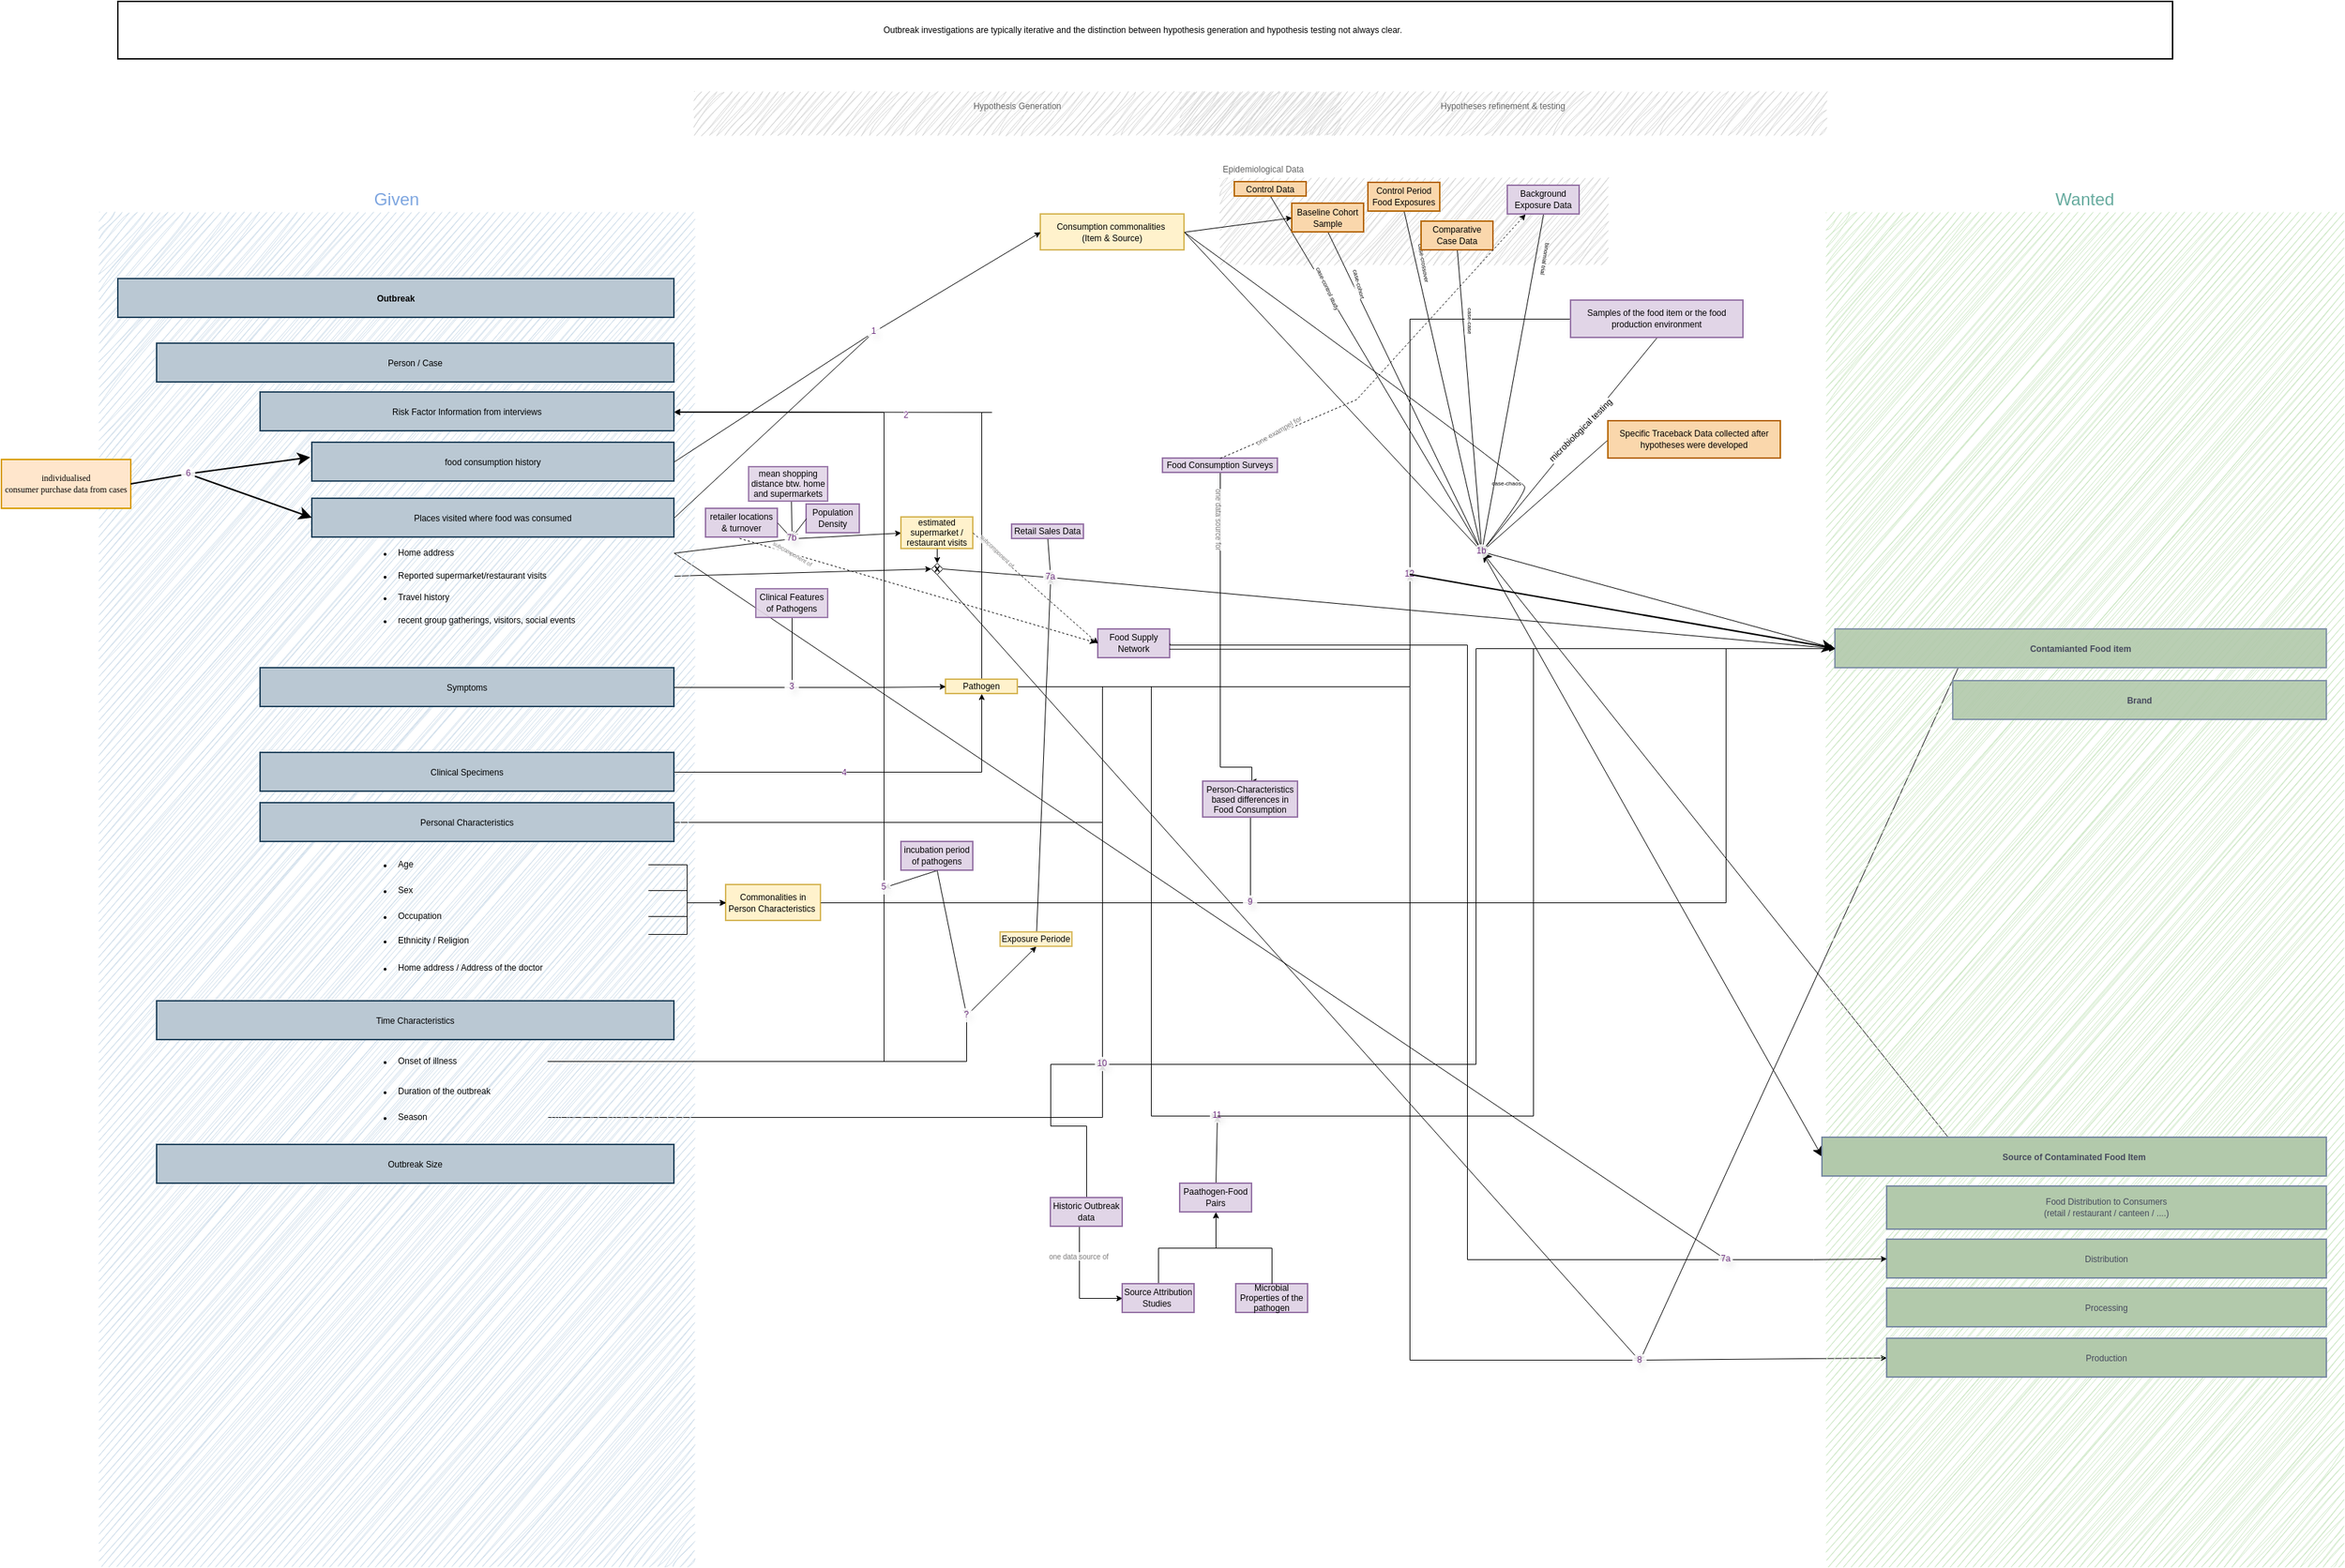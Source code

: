<mxfile version="24.4.6" type="device" pages="3">
  <diagram name="2024_05_23" id="bRnHtGkMoiRma9ZENz-W">
    <mxGraphModel dx="-54806" dy="785" grid="1" gridSize="10" guides="1" tooltips="1" connect="1" arrows="1" fold="1" page="1" pageScale="1" pageWidth="1654" pageHeight="1169" math="0" shadow="0">
      <root>
        <mxCell id="78lYfsZbrFG4UcwIc-tl-0" />
        <mxCell id="78lYfsZbrFG4UcwIc-tl-1" parent="78lYfsZbrFG4UcwIc-tl-0" />
        <mxCell id="78lYfsZbrFG4UcwIc-tl-2" style="edgeStyle=orthogonalEdgeStyle;rounded=0;orthogonalLoop=1;jettySize=auto;html=1;strokeColor=default;strokeWidth=0.5;align=center;verticalAlign=middle;fontFamily=Helvetica;fontSize=6;fontColor=default;labelBackgroundColor=default;endArrow=classic;endSize=3;entryX=0.092;entryY=0.525;entryDx=0;entryDy=0;entryPerimeter=0;exitX=1;exitY=0.5;exitDx=0;exitDy=0;" parent="78lYfsZbrFG4UcwIc-tl-1" source="78lYfsZbrFG4UcwIc-tl-61" target="78lYfsZbrFG4UcwIc-tl-164" edge="1">
          <mxGeometry relative="1" as="geometry">
            <mxPoint x="56960" y="543" as="sourcePoint" />
            <mxPoint x="57026" y="810" as="targetPoint" />
          </mxGeometry>
        </mxCell>
        <mxCell id="78lYfsZbrFG4UcwIc-tl-3" style="edgeStyle=orthogonalEdgeStyle;rounded=0;orthogonalLoop=1;jettySize=auto;html=1;strokeColor=default;strokeWidth=0.5;align=center;verticalAlign=middle;fontFamily=Helvetica;fontSize=6;fontColor=default;labelBackgroundColor=default;endArrow=classic;endSize=3;entryX=0.5;entryY=0;entryDx=0;entryDy=0;" parent="78lYfsZbrFG4UcwIc-tl-1" source="78lYfsZbrFG4UcwIc-tl-95" target="78lYfsZbrFG4UcwIc-tl-164" edge="1">
          <mxGeometry relative="1" as="geometry">
            <mxPoint x="56960" y="553" as="sourcePoint" />
            <mxPoint x="57240" y="469" as="targetPoint" />
          </mxGeometry>
        </mxCell>
        <mxCell id="78lYfsZbrFG4UcwIc-tl-4" style="rounded=0;orthogonalLoop=1;jettySize=auto;html=1;strokeColor=default;strokeWidth=0.5;align=center;verticalAlign=middle;fontFamily=Helvetica;fontSize=6;fontColor=default;labelBackgroundColor=default;endArrow=classic;endSize=3;entryX=0.5;entryY=0;entryDx=0;entryDy=0;exitX=0.5;exitY=0;exitDx=0;exitDy=0;" parent="78lYfsZbrFG4UcwIc-tl-1" source="78lYfsZbrFG4UcwIc-tl-157" target="78lYfsZbrFG4UcwIc-tl-162" edge="1">
          <mxGeometry relative="1" as="geometry">
            <mxPoint x="56985.5" y="616.5" as="sourcePoint" />
            <mxPoint x="57124.5" y="915.5" as="targetPoint" />
          </mxGeometry>
        </mxCell>
        <mxCell id="78lYfsZbrFG4UcwIc-tl-5" style="edgeStyle=orthogonalEdgeStyle;rounded=0;orthogonalLoop=1;jettySize=auto;html=1;strokeColor=default;strokeWidth=0.5;align=center;verticalAlign=middle;fontFamily=Helvetica;fontSize=6;fontColor=default;labelBackgroundColor=default;endArrow=classic;endSize=3;entryX=0.5;entryY=0;entryDx=0;entryDy=0;" parent="78lYfsZbrFG4UcwIc-tl-1" source="78lYfsZbrFG4UcwIc-tl-61" target="78lYfsZbrFG4UcwIc-tl-162" edge="1">
          <mxGeometry relative="1" as="geometry">
            <mxPoint x="56960" y="533" as="sourcePoint" />
            <mxPoint x="57026" y="810" as="targetPoint" />
            <Array as="points">
              <mxPoint x="57050" y="537" />
              <mxPoint x="57050" y="836" />
            </Array>
          </mxGeometry>
        </mxCell>
        <mxCell id="78lYfsZbrFG4UcwIc-tl-6" style="edgeStyle=orthogonalEdgeStyle;rounded=0;orthogonalLoop=1;jettySize=auto;html=1;strokeColor=default;strokeWidth=0.5;align=center;verticalAlign=middle;fontFamily=Helvetica;fontSize=6;fontColor=default;labelBackgroundColor=default;endArrow=classic;endSize=3;entryX=0.31;entryY=0.56;entryDx=0;entryDy=0;entryPerimeter=0;" parent="78lYfsZbrFG4UcwIc-tl-1" source="78lYfsZbrFG4UcwIc-tl-61" target="78lYfsZbrFG4UcwIc-tl-155" edge="1">
          <mxGeometry relative="1" as="geometry">
            <mxPoint x="56640" y="847" as="sourcePoint" />
            <mxPoint x="56990" y="810" as="targetPoint" />
          </mxGeometry>
        </mxCell>
        <mxCell id="78lYfsZbrFG4UcwIc-tl-7" style="edgeStyle=orthogonalEdgeStyle;rounded=0;orthogonalLoop=1;jettySize=auto;html=1;strokeColor=default;strokeWidth=0.5;align=center;verticalAlign=middle;fontFamily=Helvetica;fontSize=6;fontColor=default;labelBackgroundColor=default;endArrow=classic;endSize=3;entryX=0.5;entryY=0;entryDx=0;entryDy=0;" parent="78lYfsZbrFG4UcwIc-tl-1" source="78lYfsZbrFG4UcwIc-tl-70" target="78lYfsZbrFG4UcwIc-tl-155" edge="1">
          <mxGeometry relative="1" as="geometry">
            <mxPoint x="56917" y="883" as="sourcePoint" />
            <mxPoint x="56980" y="803" as="targetPoint" />
          </mxGeometry>
        </mxCell>
        <mxCell id="78lYfsZbrFG4UcwIc-tl-8" style="edgeStyle=orthogonalEdgeStyle;rounded=0;orthogonalLoop=1;jettySize=auto;html=1;strokeColor=default;strokeWidth=0.5;align=center;verticalAlign=middle;fontFamily=Helvetica;fontSize=6;fontColor=default;labelBackgroundColor=default;endArrow=classic;endSize=3;exitX=0.5;exitY=0;exitDx=0;exitDy=0;entryX=0.303;entryY=0.698;entryDx=0;entryDy=0;entryPerimeter=0;" parent="78lYfsZbrFG4UcwIc-tl-1" source="78lYfsZbrFG4UcwIc-tl-153" target="78lYfsZbrFG4UcwIc-tl-155" edge="1">
          <mxGeometry relative="1" as="geometry">
            <mxPoint x="56710" y="720" as="sourcePoint" />
            <mxPoint x="56980" y="803" as="targetPoint" />
            <Array as="points">
              <mxPoint x="57005" y="843" />
              <mxPoint x="56980" y="843" />
              <mxPoint x="56980" y="800" />
            </Array>
          </mxGeometry>
        </mxCell>
        <mxCell id="78lYfsZbrFG4UcwIc-tl-9" style="edgeStyle=orthogonalEdgeStyle;rounded=0;orthogonalLoop=1;jettySize=auto;html=1;strokeColor=default;strokeWidth=0.5;align=center;verticalAlign=middle;fontFamily=Helvetica;fontSize=6;fontColor=default;labelBackgroundColor=default;endArrow=classic;endSize=3;exitX=1;exitY=0.5;exitDx=0;exitDy=0;entryX=0.483;entryY=0.333;entryDx=0;entryDy=0;entryPerimeter=0;" parent="78lYfsZbrFG4UcwIc-tl-1" source="78lYfsZbrFG4UcwIc-tl-72" target="78lYfsZbrFG4UcwIc-tl-155" edge="1">
          <mxGeometry relative="1" as="geometry">
            <mxPoint x="56728" y="847" as="sourcePoint" />
            <mxPoint x="56980" y="793" as="targetPoint" />
          </mxGeometry>
        </mxCell>
        <mxCell id="78lYfsZbrFG4UcwIc-tl-10" style="edgeStyle=orthogonalEdgeStyle;rounded=0;orthogonalLoop=1;jettySize=auto;html=1;entryX=0.398;entryY=0.118;entryDx=0;entryDy=0;fontSize=6;strokeWidth=0.5;endSize=3;exitX=0.5;exitY=1;exitDx=0;exitDy=0;entryPerimeter=0;" parent="78lYfsZbrFG4UcwIc-tl-1" source="78lYfsZbrFG4UcwIc-tl-149" target="78lYfsZbrFG4UcwIc-tl-151" edge="1">
          <mxGeometry relative="1" as="geometry">
            <mxPoint x="56810" y="548" as="sourcePoint" />
            <mxPoint x="56917" y="547" as="targetPoint" />
          </mxGeometry>
        </mxCell>
        <mxCell id="78lYfsZbrFG4UcwIc-tl-11" value="" style="endArrow=classic;html=1;rounded=0;strokeWidth=0.5;fontSize=6;exitX=0.25;exitY=0;exitDx=0;exitDy=0;" parent="78lYfsZbrFG4UcwIc-tl-1" source="78lYfsZbrFG4UcwIc-tl-38" edge="1">
          <mxGeometry width="50" height="50" relative="1" as="geometry">
            <mxPoint x="57290" y="453" as="sourcePoint" />
            <mxPoint x="57280" y="443" as="targetPoint" />
          </mxGeometry>
        </mxCell>
        <mxCell id="78lYfsZbrFG4UcwIc-tl-12" value="" style="endArrow=classic;html=1;rounded=0;strokeColor=default;strokeWidth=0.5;align=center;verticalAlign=middle;fontFamily=Helvetica;fontSize=6;fontColor=default;labelBackgroundColor=default;endSize=3;entryX=0.5;entryY=0.175;entryDx=0;entryDy=0;exitX=0.25;exitY=1;exitDx=0;exitDy=0;entryPerimeter=0;" parent="78lYfsZbrFG4UcwIc-tl-1" source="78lYfsZbrFG4UcwIc-tl-37" target="78lYfsZbrFG4UcwIc-tl-142" edge="1">
          <mxGeometry width="50" height="50" relative="1" as="geometry">
            <mxPoint x="57520" y="914.5" as="sourcePoint" />
            <mxPoint x="57758" y="793.5" as="targetPoint" />
          </mxGeometry>
        </mxCell>
        <mxCell id="78lYfsZbrFG4UcwIc-tl-13" value="" style="endArrow=classic;html=1;rounded=0;strokeColor=default;strokeWidth=0.5;align=center;verticalAlign=middle;fontFamily=Helvetica;fontSize=6;fontColor=default;labelBackgroundColor=default;endSize=3;entryX=0;entryY=0.5;entryDx=0;entryDy=0;" parent="78lYfsZbrFG4UcwIc-tl-1" target="78lYfsZbrFG4UcwIc-tl-42" edge="1">
          <mxGeometry width="50" height="50" relative="1" as="geometry">
            <mxPoint x="57390" y="1006" as="sourcePoint" />
            <mxPoint x="57558" y="1036.5" as="targetPoint" />
          </mxGeometry>
        </mxCell>
        <mxCell id="78lYfsZbrFG4UcwIc-tl-14" value="" style="endArrow=classic;html=1;rounded=0;strokeColor=default;strokeWidth=0.5;align=center;verticalAlign=middle;fontFamily=Helvetica;fontSize=6;fontColor=default;labelBackgroundColor=default;endSize=3;exitX=0.538;exitY=0.985;exitDx=0;exitDy=0;exitPerimeter=0;entryX=0.638;entryY=0.452;entryDx=0;entryDy=0;entryPerimeter=0;" parent="78lYfsZbrFG4UcwIc-tl-1" source="78lYfsZbrFG4UcwIc-tl-139" target="78lYfsZbrFG4UcwIc-tl-138" edge="1">
          <mxGeometry width="50" height="50" relative="1" as="geometry">
            <mxPoint x="56810" y="408" as="sourcePoint" />
            <mxPoint x="56810" y="443" as="targetPoint" />
          </mxGeometry>
        </mxCell>
        <mxCell id="78lYfsZbrFG4UcwIc-tl-15" value="" style="endArrow=classic;html=1;rounded=0;strokeColor=default;strokeWidth=0.5;align=center;verticalAlign=middle;fontFamily=Helvetica;fontSize=6;fontColor=default;labelBackgroundColor=default;endSize=3;exitX=1;exitY=0.5;exitDx=0;exitDy=0;entryX=0.5;entryY=0;entryDx=0;entryDy=0;" parent="78lYfsZbrFG4UcwIc-tl-1" source="78lYfsZbrFG4UcwIc-tl-115" target="78lYfsZbrFG4UcwIc-tl-126" edge="1">
          <mxGeometry width="50" height="50" relative="1" as="geometry">
            <mxPoint x="56750" y="724.5" as="sourcePoint" />
            <mxPoint x="57490" y="1083" as="targetPoint" />
          </mxGeometry>
        </mxCell>
        <mxCell id="78lYfsZbrFG4UcwIc-tl-16" value="" style="endArrow=classic;html=1;rounded=0;strokeColor=default;strokeWidth=0.5;align=center;verticalAlign=middle;fontFamily=Helvetica;fontSize=6;fontColor=default;labelBackgroundColor=default;endSize=3;entryX=0.5;entryY=0;entryDx=0;entryDy=0;exitX=1;exitY=0.5;exitDx=0;exitDy=0;exitPerimeter=0;" parent="78lYfsZbrFG4UcwIc-tl-1" source="78lYfsZbrFG4UcwIc-tl-127" target="78lYfsZbrFG4UcwIc-tl-116" edge="1">
          <mxGeometry width="50" height="50" relative="1" as="geometry">
            <mxPoint x="56728" y="462" as="sourcePoint" />
            <mxPoint x="56909" y="449" as="targetPoint" />
          </mxGeometry>
        </mxCell>
        <mxCell id="78lYfsZbrFG4UcwIc-tl-17" value="" style="endArrow=classic;html=1;rounded=0;strokeColor=default;strokeWidth=0.5;align=center;verticalAlign=middle;fontFamily=Helvetica;fontSize=6;fontColor=default;labelBackgroundColor=default;endSize=3;entryX=0.5;entryY=0;entryDx=0;entryDy=0;" parent="78lYfsZbrFG4UcwIc-tl-1" source="78lYfsZbrFG4UcwIc-tl-119" target="78lYfsZbrFG4UcwIc-tl-116" edge="1">
          <mxGeometry width="50" height="50" relative="1" as="geometry">
            <mxPoint x="57070" y="854.5" as="sourcePoint" />
            <mxPoint x="57308" y="733.5" as="targetPoint" />
          </mxGeometry>
        </mxCell>
        <mxCell id="78lYfsZbrFG4UcwIc-tl-18" value="" style="endArrow=classic;html=1;rounded=0;strokeColor=default;strokeWidth=0.5;align=center;verticalAlign=middle;fontFamily=Helvetica;fontSize=6;fontColor=default;labelBackgroundColor=default;endSize=3;entryX=0;entryY=0.5;entryDx=0;entryDy=0;entryPerimeter=0;exitX=1;exitY=0.5;exitDx=0;exitDy=0;" parent="78lYfsZbrFG4UcwIc-tl-1" source="78lYfsZbrFG4UcwIc-tl-114" target="78lYfsZbrFG4UcwIc-tl-127" edge="1">
          <mxGeometry width="50" height="50" relative="1" as="geometry">
            <mxPoint x="56823" y="448" as="sourcePoint" />
            <mxPoint x="56990" y="471" as="targetPoint" />
          </mxGeometry>
        </mxCell>
        <mxCell id="78lYfsZbrFG4UcwIc-tl-19" value="" style="endArrow=classic;html=1;rounded=0;strokeColor=default;strokeWidth=0.5;align=center;verticalAlign=middle;fontFamily=Helvetica;fontSize=6;fontColor=default;labelBackgroundColor=default;endSize=3;exitX=0.5;exitY=1;exitDx=0;exitDy=0;entryX=0.5;entryY=0;entryDx=0;entryDy=0;" parent="78lYfsZbrFG4UcwIc-tl-1" source="78lYfsZbrFG4UcwIc-tl-113" target="78lYfsZbrFG4UcwIc-tl-116" edge="1">
          <mxGeometry width="50" height="50" relative="1" as="geometry">
            <mxPoint x="57249" y="681.5" as="sourcePoint" />
            <mxPoint x="57140" y="581.5" as="targetPoint" />
          </mxGeometry>
        </mxCell>
        <mxCell id="78lYfsZbrFG4UcwIc-tl-20" value="&lt;font color=&quot;#67ab9f&quot; style=&quot;font-size: 12px;&quot;&gt;Wanted&lt;/font&gt;" style="rounded=0;whiteSpace=wrap;html=1;sketch=1;curveFitting=1;jiggle=2;fillColor=#CDE8C5;strokeColor=none;horizontal=1;verticalAlign=bottom;movable=1;resizable=1;rotatable=1;deletable=1;editable=1;locked=0;connectable=1;labelBackgroundColor=none;fontColor=#46495D;fontSize=6;labelPosition=center;verticalLabelPosition=top;align=center;" parent="78lYfsZbrFG4UcwIc-tl-1" vertex="1">
          <mxGeometry x="57520" y="207" width="360" height="943" as="geometry" />
        </mxCell>
        <mxCell id="78lYfsZbrFG4UcwIc-tl-21" value="" style="endArrow=classic;html=1;rounded=0;strokeColor=default;strokeWidth=0.5;align=center;verticalAlign=middle;fontFamily=Helvetica;fontSize=6;fontColor=default;labelBackgroundColor=default;endSize=3;entryX=0;entryY=0.5;entryDx=0;entryDy=0;" parent="78lYfsZbrFG4UcwIc-tl-1" source="78lYfsZbrFG4UcwIc-tl-116" target="78lYfsZbrFG4UcwIc-tl-37" edge="1">
          <mxGeometry width="50" height="50" relative="1" as="geometry">
            <mxPoint x="57290" y="453" as="sourcePoint" />
            <mxPoint x="57540" y="513" as="targetPoint" />
          </mxGeometry>
        </mxCell>
        <mxCell id="78lYfsZbrFG4UcwIc-tl-22" value="" style="endArrow=classic;html=1;rounded=0;exitDx=0;exitDy=0;strokeColor=default;strokeWidth=0.5;align=center;verticalAlign=middle;fontFamily=Helvetica;fontSize=6;fontColor=default;labelBackgroundColor=default;endSize=3;exitX=0;exitY=0.5;" parent="78lYfsZbrFG4UcwIc-tl-1" source="78lYfsZbrFG4UcwIc-tl-111" target="78lYfsZbrFG4UcwIc-tl-103" edge="1">
          <mxGeometry width="50" height="50" relative="1" as="geometry">
            <mxPoint x="57424" y="368" as="sourcePoint" />
            <mxPoint x="57290" y="453" as="targetPoint" />
          </mxGeometry>
        </mxCell>
        <mxCell id="78lYfsZbrFG4UcwIc-tl-23" value="&lt;font color=&quot;#636363&quot; style=&quot;font-size: 6px;&quot;&gt;Epidemiological Data&lt;/font&gt;" style="rounded=0;whiteSpace=wrap;html=1;sketch=1;curveFitting=1;jiggle=2;fillColor=#D6D6D6;strokeColor=none;horizontal=1;verticalAlign=bottom;movable=1;resizable=1;rotatable=1;deletable=1;editable=1;locked=0;connectable=1;labelBackgroundColor=none;fontColor=#46495D;fillStyle=hachure;align=left;labelPosition=center;verticalLabelPosition=top;labelBorderColor=none;fontSize=6;" parent="78lYfsZbrFG4UcwIc-tl-1" vertex="1">
          <mxGeometry x="57098" y="183" width="270" height="60" as="geometry" />
        </mxCell>
        <mxCell id="78lYfsZbrFG4UcwIc-tl-24" value="" style="endArrow=classic;html=1;rounded=0;entryX=0.976;entryY=0.663;entryDx=0;entryDy=0;exitDx=0;exitDy=0;strokeColor=default;strokeWidth=0.5;align=center;verticalAlign=middle;fontFamily=Helvetica;fontSize=6;fontColor=default;labelBackgroundColor=default;endSize=3;exitX=0.5;exitY=1;entryPerimeter=0;" parent="78lYfsZbrFG4UcwIc-tl-1" source="78lYfsZbrFG4UcwIc-tl-95" target="78lYfsZbrFG4UcwIc-tl-103" edge="1">
          <mxGeometry width="50" height="50" relative="1" as="geometry">
            <mxPoint x="57290" y="453" as="sourcePoint" />
            <mxPoint x="57448" y="521" as="targetPoint" />
          </mxGeometry>
        </mxCell>
        <UserObject label="&lt;font style=&quot;font-size: 6px;&quot;&gt;microbiological testing&lt;/font&gt;" link="obsidian://open?vault=Sandi&#39;s%20Vault&amp;file=Microbiological%20Testing" id="78lYfsZbrFG4UcwIc-tl-25">
          <mxCell style="edgeLabel;html=1;align=center;verticalAlign=middle;resizable=0;points=[];fontSize=6;rotation=-45;" parent="78lYfsZbrFG4UcwIc-tl-24" vertex="1" connectable="0">
            <mxGeometry x="-0.12" relative="1" as="geometry">
              <mxPoint as="offset" />
            </mxGeometry>
          </mxCell>
        </UserObject>
        <mxCell id="78lYfsZbrFG4UcwIc-tl-26" value="" style="endArrow=classic;html=1;rounded=0;exitX=0.5;exitY=1;exitDx=0;exitDy=0;entryX=0.737;entryY=0.35;entryDx=0;entryDy=0;entryPerimeter=0;shadow=0;strokeColor=default;strokeWidth=0.5;align=center;verticalAlign=middle;fontFamily=Helvetica;fontSize=6;fontColor=default;labelBackgroundColor=default;elbow=vertical;endSize=3;flowAnimation=0;" parent="78lYfsZbrFG4UcwIc-tl-1" source="78lYfsZbrFG4UcwIc-tl-110" target="78lYfsZbrFG4UcwIc-tl-103" edge="1">
          <mxGeometry width="50" height="50" relative="1" as="geometry">
            <mxPoint x="57000" y="363" as="sourcePoint" />
            <mxPoint x="57050" y="313" as="targetPoint" />
          </mxGeometry>
        </mxCell>
        <mxCell id="78lYfsZbrFG4UcwIc-tl-27" value="case-control study" style="edgeLabel;html=1;align=center;verticalAlign=middle;resizable=0;points=[];rotation=65;fontSize=4;" parent="78lYfsZbrFG4UcwIc-tl-26" vertex="1" connectable="0">
          <mxGeometry x="-0.298" y="1" relative="1" as="geometry">
            <mxPoint x="-13" y="-22" as="offset" />
          </mxGeometry>
        </mxCell>
        <mxCell id="78lYfsZbrFG4UcwIc-tl-28" value="" style="endArrow=classic;html=1;rounded=0;entryX=0.5;entryY=0;entryDx=0;entryDy=0;exitX=0.5;exitY=1;exitDx=0;exitDy=0;strokeWidth=0.5;endSize=3;fontSize=6;" parent="78lYfsZbrFG4UcwIc-tl-1" source="78lYfsZbrFG4UcwIc-tl-106" target="78lYfsZbrFG4UcwIc-tl-103" edge="1">
          <mxGeometry width="50" height="50" relative="1" as="geometry">
            <mxPoint x="57200" y="246" as="sourcePoint" />
            <mxPoint x="57290" y="453" as="targetPoint" />
          </mxGeometry>
        </mxCell>
        <UserObject label="case-cohort" link="obsidian://open?vault=Sandi&#39;s%20Vault&amp;file=Case-Cohort%20Studies" id="78lYfsZbrFG4UcwIc-tl-29">
          <mxCell style="edgeLabel;align=center;verticalAlign=middle;resizable=0;points=[];rotation=75;spacingLeft=0;spacingRight=0;spacing=5;fontSize=4;html=1;spacingTop=0;labelBackgroundColor=#FFFFFF;labelBorderColor=none;" parent="78lYfsZbrFG4UcwIc-tl-28" vertex="1" connectable="0">
            <mxGeometry x="-0.433" y="-2" relative="1" as="geometry">
              <mxPoint x="-7" y="-28" as="offset" />
            </mxGeometry>
          </mxCell>
        </UserObject>
        <mxCell id="78lYfsZbrFG4UcwIc-tl-30" value="" style="endArrow=classic;html=1;rounded=0;entryX=0;entryY=0.5;entryDx=0;entryDy=0;exitX=1;exitY=0.5;exitDx=0;exitDy=0;strokeWidth=0.5;endSize=3;fontSize=6;" parent="78lYfsZbrFG4UcwIc-tl-1" source="78lYfsZbrFG4UcwIc-tl-53" target="78lYfsZbrFG4UcwIc-tl-106" edge="1">
          <mxGeometry width="50" height="50" relative="1" as="geometry">
            <mxPoint x="57128" y="529" as="sourcePoint" />
            <mxPoint x="57268" y="453" as="targetPoint" />
          </mxGeometry>
        </mxCell>
        <mxCell id="78lYfsZbrFG4UcwIc-tl-31" value="" style="endArrow=classic;html=1;rounded=0;curved=1;exitX=1;exitY=0.5;exitDx=0;exitDy=0;strokeWidth=0.5;endSize=3;entryX=0.5;entryY=0;entryDx=0;entryDy=0;fontSize=6;" parent="78lYfsZbrFG4UcwIc-tl-1" source="78lYfsZbrFG4UcwIc-tl-53" target="78lYfsZbrFG4UcwIc-tl-103" edge="1">
          <mxGeometry width="50" height="50" relative="1" as="geometry">
            <mxPoint x="57105" y="228.0" as="sourcePoint" />
            <mxPoint x="57280" y="433" as="targetPoint" />
            <Array as="points">
              <mxPoint x="57310" y="393" />
              <mxPoint x="57310" y="403" />
            </Array>
          </mxGeometry>
        </mxCell>
        <UserObject label="case-chaos" link="obsidian://open?vault=Sandi&#39;s%20Vault&amp;file=Case-Chaos%20Studies" id="78lYfsZbrFG4UcwIc-tl-32">
          <mxCell style="edgeLabel;html=1;align=center;verticalAlign=middle;resizable=0;points=[];fontSize=4;" parent="78lYfsZbrFG4UcwIc-tl-31" vertex="1" connectable="0">
            <mxGeometry x="-0.018" y="1" relative="1" as="geometry">
              <mxPoint x="83" y="74" as="offset" />
            </mxGeometry>
          </mxCell>
        </UserObject>
        <mxCell id="78lYfsZbrFG4UcwIc-tl-33" value="" style="endArrow=classic;html=1;rounded=0;entryX=0;entryY=0.5;entryDx=0;entryDy=0;strokeWidth=0.5;fontSize=6;" parent="78lYfsZbrFG4UcwIc-tl-1" source="78lYfsZbrFG4UcwIc-tl-103" target="78lYfsZbrFG4UcwIc-tl-38" edge="1">
          <mxGeometry width="50" height="50" relative="1" as="geometry">
            <mxPoint x="57280" y="453" as="sourcePoint" />
            <mxPoint x="56980" y="583" as="targetPoint" />
          </mxGeometry>
        </mxCell>
        <mxCell id="78lYfsZbrFG4UcwIc-tl-34" value="&lt;font color=&quot;#7ea6e0&quot;&gt;Given&lt;/font&gt;" style="rounded=0;whiteSpace=wrap;html=1;sketch=1;curveFitting=1;jiggle=2;fillColor=#CFDEEB;strokeColor=none;horizontal=1;verticalAlign=bottom;movable=1;resizable=1;rotatable=1;deletable=1;editable=1;locked=0;connectable=1;labelBackgroundColor=none;labelPosition=center;verticalLabelPosition=top;align=center;" parent="78lYfsZbrFG4UcwIc-tl-1" vertex="1">
          <mxGeometry x="56318" y="207" width="414" height="943" as="geometry" />
        </mxCell>
        <mxCell id="78lYfsZbrFG4UcwIc-tl-35" value="" style="endArrow=none;html=1;rounded=0;exitX=1;exitY=0.5;exitDx=0;exitDy=0;entryX=0.45;entryY=0.9;entryDx=0;entryDy=0;entryPerimeter=0;edgeStyle=orthogonalEdgeStyle;fontSize=6;strokeWidth=0.5;" parent="78lYfsZbrFG4UcwIc-tl-1" source="78lYfsZbrFG4UcwIc-tl-78" target="78lYfsZbrFG4UcwIc-tl-81" edge="1">
          <mxGeometry width="50" height="50" relative="1" as="geometry">
            <mxPoint x="56770" y="733" as="sourcePoint" />
            <mxPoint x="56740" y="553" as="targetPoint" />
          </mxGeometry>
        </mxCell>
        <mxCell id="78lYfsZbrFG4UcwIc-tl-36" value="" style="endArrow=classic;html=1;rounded=0;entryX=1.094;entryY=0.56;entryDx=0;entryDy=0;entryPerimeter=0;exitX=0.5;exitY=1;exitDx=0;exitDy=0;fontSize=6;strokeWidth=0.5;endSize=3;" parent="78lYfsZbrFG4UcwIc-tl-1" source="78lYfsZbrFG4UcwIc-tl-80" target="78lYfsZbrFG4UcwIc-tl-81" edge="1">
          <mxGeometry width="50" height="50" relative="1" as="geometry">
            <mxPoint x="56911" y="662" as="sourcePoint" />
            <mxPoint x="56620" y="513" as="targetPoint" />
          </mxGeometry>
        </mxCell>
        <object label="&lt;font style=&quot;font-size: 6px;&quot;&gt;&lt;span style=&quot;font-size: 6px;&quot;&gt;Contamianted Food item&lt;/span&gt;&lt;/font&gt;" food_item="Testijadfoijsfdisjdfio&#xa;sdfsdfsdf" link="obsidian://open?vault=Sandi&#39;s%20Vault&amp;file=Food%20Item" linkTarget="_blank" id="78lYfsZbrFG4UcwIc-tl-37">
          <mxCell style="rounded=0;whiteSpace=wrap;html=1;fillColor=#B2C9AB;strokeColor=#788AA3;glass=0;shadow=0;fontStyle=1;fontSize=6;labelBackgroundColor=none;fontColor=#46495D;opacity=90;" parent="78lYfsZbrFG4UcwIc-tl-1" vertex="1">
            <mxGeometry x="57526" y="497" width="342" height="27" as="geometry" />
          </mxCell>
        </object>
        <mxCell id="78lYfsZbrFG4UcwIc-tl-38" value="&lt;font style=&quot;font-size: 6px;&quot;&gt;&lt;span style=&quot;font-size: 6px;&quot;&gt;Source of Contaminated Food Item&lt;/span&gt;&lt;/font&gt;" style="rounded=0;whiteSpace=wrap;html=1;fillColor=#B2C9AB;strokeColor=#788AA3;glass=0;shadow=0;fontStyle=1;fontSize=6;labelBackgroundColor=none;fontColor=#46495D;" parent="78lYfsZbrFG4UcwIc-tl-1" vertex="1">
          <mxGeometry x="57517" y="851" width="351" height="27" as="geometry" />
        </mxCell>
        <mxCell id="78lYfsZbrFG4UcwIc-tl-39" value="&lt;font style=&quot;font-size: 6px;&quot;&gt;&lt;span style=&quot;font-size: 6px;&quot;&gt;Food Distribution to Consumers&lt;br style=&quot;font-size: 6px;&quot;&gt;(retail / restaurant / canteen / ....)&lt;/span&gt;&lt;/font&gt;" style="rounded=0;whiteSpace=wrap;html=1;fillColor=#B2C9AB;strokeColor=#788AA3;glass=0;shadow=0;fontStyle=0;fontSize=6;labelBackgroundColor=none;fontColor=#46495D;" parent="78lYfsZbrFG4UcwIc-tl-1" vertex="1">
          <mxGeometry x="57562" y="885" width="306" height="30" as="geometry" />
        </mxCell>
        <mxCell id="78lYfsZbrFG4UcwIc-tl-40" value="Distribution" style="rounded=0;whiteSpace=wrap;html=1;fillColor=#B2C9AB;strokeColor=#788AA3;glass=0;shadow=0;fontStyle=0;fontSize=6;labelBackgroundColor=none;fontColor=#46495D;" parent="78lYfsZbrFG4UcwIc-tl-1" vertex="1">
          <mxGeometry x="57562" y="922" width="306" height="27" as="geometry" />
        </mxCell>
        <mxCell id="78lYfsZbrFG4UcwIc-tl-41" value="Processing" style="rounded=0;whiteSpace=wrap;html=1;fillColor=#B2C9AB;strokeColor=#788AA3;glass=0;shadow=0;fontStyle=0;fontSize=6;labelBackgroundColor=none;fontColor=#46495D;" parent="78lYfsZbrFG4UcwIc-tl-1" vertex="1">
          <mxGeometry x="57562" y="956" width="306" height="27" as="geometry" />
        </mxCell>
        <mxCell id="78lYfsZbrFG4UcwIc-tl-42" value="Production" style="rounded=0;whiteSpace=wrap;html=1;fillColor=#B2C9AB;strokeColor=#788AA3;glass=0;shadow=0;fontStyle=0;fontSize=6;labelBackgroundColor=none;fontColor=#46495D;" parent="78lYfsZbrFG4UcwIc-tl-1" vertex="1">
          <mxGeometry x="57562" y="991" width="306" height="27" as="geometry" />
        </mxCell>
        <mxCell id="78lYfsZbrFG4UcwIc-tl-43" value="" style="endArrow=none;html=1;rounded=0;entryDx=0;entryDy=0;exitX=1;exitY=0.5;exitDx=0;exitDy=0;startArrow=none;startFill=0;entryX=0.15;entryY=0.95;entryPerimeter=0;fontSize=6;strokeWidth=0.5;endSize=3;" parent="78lYfsZbrFG4UcwIc-tl-1" source="78lYfsZbrFG4UcwIc-tl-47" target="78lYfsZbrFG4UcwIc-tl-56" edge="1">
          <mxGeometry width="50" height="50" relative="1" as="geometry">
            <mxPoint x="56727" y="390" as="sourcePoint" />
            <mxPoint x="56888" y="299" as="targetPoint" />
          </mxGeometry>
        </mxCell>
        <mxCell id="78lYfsZbrFG4UcwIc-tl-44" value="&lt;font style=&quot;font-size: 6px;&quot;&gt;&lt;b style=&quot;font-size: 6px;&quot;&gt;Outbreak&lt;/b&gt;&lt;/font&gt;" style="rounded=0;whiteSpace=wrap;html=1;fillColor=#bac8d3;strokeColor=#23445d;glass=0;shadow=0;labelBackgroundColor=none;fontSize=6;" parent="78lYfsZbrFG4UcwIc-tl-1" vertex="1">
          <mxGeometry x="56331" y="253" width="387" height="27" as="geometry" />
        </mxCell>
        <mxCell id="78lYfsZbrFG4UcwIc-tl-45" value="&lt;font style=&quot;font-size: 6px;&quot;&gt;Person / Case&lt;/font&gt;" style="rounded=0;whiteSpace=wrap;html=1;fillColor=#bac8d3;strokeColor=#23445d;glass=0;shadow=0;fontSize=6;labelBackgroundColor=none;" parent="78lYfsZbrFG4UcwIc-tl-1" vertex="1">
          <mxGeometry x="56358" y="298" width="360" height="27" as="geometry" />
        </mxCell>
        <UserObject label="food consumption history" link="obsidian://open?vault=Sandi&#39;s%20Vault&amp;file=Food%20Consumption%20History%20informed%20by%20interviews" id="78lYfsZbrFG4UcwIc-tl-46">
          <mxCell style="rounded=0;whiteSpace=wrap;html=1;fillColor=#bac8d3;strokeColor=#23445d;glass=0;shadow=0;fontSize=6;labelBackgroundColor=none;" parent="78lYfsZbrFG4UcwIc-tl-1" vertex="1">
            <mxGeometry x="56466" y="367" width="252" height="27" as="geometry" />
          </mxCell>
        </UserObject>
        <mxCell id="78lYfsZbrFG4UcwIc-tl-47" value="&lt;font style=&quot;font-size: 6px;&quot;&gt;Places visited where food was consumed&lt;/font&gt;" style="rounded=0;whiteSpace=wrap;html=1;fillColor=#bac8d3;strokeColor=#23445d;glass=0;shadow=0;fontSize=6;labelBackgroundColor=none;" parent="78lYfsZbrFG4UcwIc-tl-1" vertex="1">
          <mxGeometry x="56466" y="406" width="252" height="27" as="geometry" />
        </mxCell>
        <mxCell id="78lYfsZbrFG4UcwIc-tl-48" value="&lt;div style=&quot;font-size: 6px;&quot;&gt;&lt;ul style=&quot;font-size: 6px;&quot;&gt;&lt;li style=&quot;font-size: 6px;&quot;&gt;&lt;span style=&quot;background-color: initial; font-size: 6px;&quot;&gt;Travel history&lt;/span&gt;&lt;/li&gt;&lt;/ul&gt;&lt;/div&gt;" style="rounded=0;whiteSpace=wrap;html=1;fillColor=none;strokeColor=none;glass=0;shadow=0;align=left;fontSize=6;labelBackgroundColor=none;" parent="78lYfsZbrFG4UcwIc-tl-1" vertex="1">
          <mxGeometry x="56484" y="466" width="234" height="18" as="geometry" />
        </mxCell>
        <mxCell id="78lYfsZbrFG4UcwIc-tl-49" value="&lt;font style=&quot;font-size: 6px;&quot;&gt;Symptoms&lt;/font&gt;" style="rounded=0;whiteSpace=wrap;html=1;fillColor=#bac8d3;strokeColor=#23445d;glass=0;shadow=0;fontSize=6;labelBackgroundColor=none;" parent="78lYfsZbrFG4UcwIc-tl-1" vertex="1">
          <mxGeometry x="56430" y="524" width="288" height="27" as="geometry" />
        </mxCell>
        <mxCell id="78lYfsZbrFG4UcwIc-tl-50" style="edgeStyle=orthogonalEdgeStyle;rounded=0;orthogonalLoop=1;jettySize=auto;html=1;exitX=1;exitY=0.5;exitDx=0;exitDy=0;fontSize=6;strokeWidth=0.5;endSize=3;" parent="78lYfsZbrFG4UcwIc-tl-1" source="78lYfsZbrFG4UcwIc-tl-52" target="78lYfsZbrFG4UcwIc-tl-61" edge="1">
          <mxGeometry relative="1" as="geometry" />
        </mxCell>
        <UserObject label="4" link="obsidian://open?vault=Sandi&#39;s%20Vault&amp;file=4%20(Clinical%20Specimens%20-%20Pathogen)" id="78lYfsZbrFG4UcwIc-tl-51">
          <mxCell style="edgeLabel;html=1;align=center;verticalAlign=middle;resizable=0;points=[];fontColor=#703281;fontSize=6;" parent="78lYfsZbrFG4UcwIc-tl-50" vertex="1" connectable="0">
            <mxGeometry x="0.251" relative="1" as="geometry">
              <mxPoint x="-50" as="offset" />
            </mxGeometry>
          </mxCell>
        </UserObject>
        <UserObject label="&lt;font style=&quot;font-size: 6px;&quot;&gt;Clinical Specimens&lt;/font&gt;" link="../notes/Clinical Specimens.md" id="78lYfsZbrFG4UcwIc-tl-52">
          <mxCell style="rounded=0;whiteSpace=wrap;html=1;fillColor=#bac8d3;strokeColor=#23445d;glass=0;shadow=0;fontSize=6;labelBackgroundColor=none;" parent="78lYfsZbrFG4UcwIc-tl-1" vertex="1">
            <mxGeometry x="56430" y="583" width="288" height="27" as="geometry" />
          </mxCell>
        </UserObject>
        <mxCell id="78lYfsZbrFG4UcwIc-tl-53" value="Consumption commonalities&amp;nbsp;&lt;div style=&quot;font-size: 6px;&quot;&gt;(Item &amp;amp; Source)&lt;/div&gt;" style="rounded=0;whiteSpace=wrap;html=1;fillColor=#fff2cc;strokeColor=#d6b656;fontSize=6;" parent="78lYfsZbrFG4UcwIc-tl-1" vertex="1">
          <mxGeometry x="56973" y="208" width="100" height="25" as="geometry" />
        </mxCell>
        <mxCell id="78lYfsZbrFG4UcwIc-tl-54" value="" style="endArrow=classic;html=1;rounded=0;exitDx=0;exitDy=0;entryX=0;entryY=0.5;entryDx=0;entryDy=0;fontSize=6;strokeWidth=0.5;endSize=3;" parent="78lYfsZbrFG4UcwIc-tl-1" source="78lYfsZbrFG4UcwIc-tl-56" target="78lYfsZbrFG4UcwIc-tl-53" edge="1">
          <mxGeometry width="50" height="50" relative="1" as="geometry">
            <mxPoint x="56696" y="343" as="sourcePoint" />
            <mxPoint x="56948" y="253" as="targetPoint" />
          </mxGeometry>
        </mxCell>
        <mxCell id="78lYfsZbrFG4UcwIc-tl-55" value="" style="endArrow=none;html=1;rounded=0;entryDx=0;entryDy=0;exitX=1;exitY=0.5;exitDx=0;exitDy=0;startArrow=none;startFill=0;fontSize=6;strokeWidth=0.5;endSize=3;" parent="78lYfsZbrFG4UcwIc-tl-1" source="78lYfsZbrFG4UcwIc-tl-46" target="78lYfsZbrFG4UcwIc-tl-56" edge="1">
          <mxGeometry width="50" height="50" relative="1" as="geometry">
            <mxPoint x="56718" y="348" as="sourcePoint" />
            <mxPoint x="56997" y="245.5" as="targetPoint" />
          </mxGeometry>
        </mxCell>
        <mxCell id="78lYfsZbrFG4UcwIc-tl-56" value="1" style="shape=waypoint;fillStyle=solid;size=6;pointerEvents=1;resizable=0;rotatable=0;perimeter=centerPerimeter;snapToPoint=1;perimeterSpacing=0;strokeWidth=3;shadow=0;opacity=90;labelBackgroundColor=none;labelBorderColor=none;textShadow=1;spacingTop=0;spacing=0;horizontal=1;verticalAlign=middle;rotation=0;spacingBottom=1;fontSize=6;fillColor=none;fontColor=#703281;strokeColor=#FFFFFF;" parent="78lYfsZbrFG4UcwIc-tl-1" vertex="1">
          <mxGeometry x="56847" y="280" width="20" height="20" as="geometry" />
        </mxCell>
        <mxCell id="78lYfsZbrFG4UcwIc-tl-57" value="Risk Factor Information from interviews" style="rounded=0;whiteSpace=wrap;html=1;fillColor=#bac8d3;strokeColor=#23445d;glass=0;shadow=0;fontSize=6;labelBackgroundColor=none;" parent="78lYfsZbrFG4UcwIc-tl-1" vertex="1">
          <mxGeometry x="56430" y="332" width="288" height="27" as="geometry" />
        </mxCell>
        <mxCell id="78lYfsZbrFG4UcwIc-tl-58" value="&lt;div style=&quot;font-size: 6px;&quot;&gt;&lt;ul style=&quot;font-size: 6px;&quot;&gt;&lt;li style=&quot;font-size: 6px;&quot;&gt;&lt;span style=&quot;background-color: initial; font-size: 6px;&quot;&gt;recent group gatherings, visitors, social events&lt;/span&gt;&lt;/li&gt;&lt;/ul&gt;&lt;/div&gt;" style="rounded=0;whiteSpace=wrap;html=1;fillColor=none;strokeColor=none;glass=0;shadow=0;align=left;fontSize=6;labelBackgroundColor=none;" parent="78lYfsZbrFG4UcwIc-tl-1" vertex="1">
          <mxGeometry x="56484" y="482" width="234" height="18" as="geometry" />
        </mxCell>
        <mxCell id="78lYfsZbrFG4UcwIc-tl-59" style="edgeStyle=orthogonalEdgeStyle;rounded=0;orthogonalLoop=1;jettySize=auto;html=1;exitX=0.5;exitY=0;exitDx=0;exitDy=0;entryX=1;entryY=0.5;entryDx=0;entryDy=0;fontSize=6;strokeWidth=0.5;endSize=3;" parent="78lYfsZbrFG4UcwIc-tl-1" source="78lYfsZbrFG4UcwIc-tl-61" target="78lYfsZbrFG4UcwIc-tl-57" edge="1">
          <mxGeometry relative="1" as="geometry">
            <Array as="points">
              <mxPoint x="56939" y="346" />
              <mxPoint x="56730" y="346" />
            </Array>
          </mxGeometry>
        </mxCell>
        <UserObject label="2" link="obsidian://open?vault=Sandi&#39;s%20Vault&amp;file=2%20(Pathogen%20-%20Interviews)" id="78lYfsZbrFG4UcwIc-tl-60">
          <mxCell style="edgeLabel;html=1;align=center;verticalAlign=middle;resizable=0;points=[];fontColor=#703281;fontSize=6;" parent="78lYfsZbrFG4UcwIc-tl-59" vertex="1" connectable="0">
            <mxGeometry x="-0.252" y="1" relative="1" as="geometry">
              <mxPoint x="-52" y="-29" as="offset" />
            </mxGeometry>
          </mxCell>
        </UserObject>
        <mxCell id="78lYfsZbrFG4UcwIc-tl-61" value="Pathogen" style="rounded=0;whiteSpace=wrap;html=1;fillColor=#fff2cc;strokeColor=#d6b656;fontSize=6;" parent="78lYfsZbrFG4UcwIc-tl-1" vertex="1">
          <mxGeometry x="56907" y="532" width="50" height="10" as="geometry" />
        </mxCell>
        <mxCell id="78lYfsZbrFG4UcwIc-tl-62" style="edgeStyle=orthogonalEdgeStyle;rounded=0;orthogonalLoop=1;jettySize=auto;html=1;exitX=0.5;exitY=0;exitDx=0;exitDy=0;entryX=0.95;entryY=0.643;entryDx=0;entryDy=0;entryPerimeter=0;fontSize=6;" parent="78lYfsZbrFG4UcwIc-tl-1" edge="1">
          <mxGeometry relative="1" as="geometry">
            <mxPoint x="56848" y="380.5" as="sourcePoint" />
            <mxPoint x="56848" y="380.5" as="targetPoint" />
          </mxGeometry>
        </mxCell>
        <mxCell id="78lYfsZbrFG4UcwIc-tl-63" style="edgeStyle=orthogonalEdgeStyle;rounded=0;orthogonalLoop=1;jettySize=auto;html=1;entryX=0;entryY=0.5;entryDx=0;entryDy=0;fontSize=6;strokeWidth=0.5;endSize=3;" parent="78lYfsZbrFG4UcwIc-tl-1" source="78lYfsZbrFG4UcwIc-tl-67" target="78lYfsZbrFG4UcwIc-tl-61" edge="1">
          <mxGeometry relative="1" as="geometry">
            <mxPoint x="56857" y="533" as="sourcePoint" />
            <mxPoint x="56727" y="351" as="targetPoint" />
          </mxGeometry>
        </mxCell>
        <mxCell id="78lYfsZbrFG4UcwIc-tl-64" style="edgeStyle=orthogonalEdgeStyle;rounded=0;orthogonalLoop=1;jettySize=auto;html=1;fontSize=6;strokeWidth=0.5;endSize=3;" parent="78lYfsZbrFG4UcwIc-tl-1" source="78lYfsZbrFG4UcwIc-tl-65" target="78lYfsZbrFG4UcwIc-tl-67" edge="1">
          <mxGeometry relative="1" as="geometry">
            <mxPoint x="56800" y="543" as="targetPoint" />
          </mxGeometry>
        </mxCell>
        <UserObject label="&lt;font style=&quot;font-size: 6px;&quot;&gt;Clinical Features of Pathogens&lt;/font&gt;" link="obsidian://open?vault=Sandi&#39;s%20Vault&amp;file=Clinical%20Features%20of%20Pathogen" id="78lYfsZbrFG4UcwIc-tl-65">
          <mxCell style="rounded=0;whiteSpace=wrap;html=1;fillColor=#e1d5e7;strokeColor=#9673a6;fontSize=6;opacity=90;" parent="78lYfsZbrFG4UcwIc-tl-1" vertex="1">
            <mxGeometry x="56775" y="469" width="50" height="20" as="geometry" />
          </mxCell>
        </UserObject>
        <mxCell id="78lYfsZbrFG4UcwIc-tl-66" value="" style="edgeStyle=orthogonalEdgeStyle;rounded=0;orthogonalLoop=1;jettySize=auto;html=1;entryDx=0;entryDy=0;endArrow=none;endFill=0;fontSize=6;strokeWidth=0.5;" parent="78lYfsZbrFG4UcwIc-tl-1" source="78lYfsZbrFG4UcwIc-tl-49" target="78lYfsZbrFG4UcwIc-tl-67" edge="1">
          <mxGeometry relative="1" as="geometry">
            <mxPoint x="56718" y="538" as="sourcePoint" />
            <mxPoint x="56907" y="538" as="targetPoint" />
          </mxGeometry>
        </mxCell>
        <UserObject label="3" link="obsidian://open?vault=Sandi&#39;s%20Vault&amp;file=3%20(Symptoms%20-%20Pathogen)" linkTarget="_blank" id="78lYfsZbrFG4UcwIc-tl-67">
          <mxCell style="shape=waypoint;fillStyle=solid;size=6;pointerEvents=1;resizable=0;rotatable=0;perimeter=centerPerimeter;snapToPoint=1;perimeterSpacing=0;strokeWidth=3;shadow=0;opacity=90;labelBackgroundColor=none;labelBorderColor=none;textShadow=1;spacingTop=0;spacing=0;horizontal=1;verticalAlign=middle;rotation=0;spacingBottom=1;fontSize=6;fillColor=none;fontColor=#703281;strokeColor=#FFFFFF;" parent="78lYfsZbrFG4UcwIc-tl-1" vertex="1">
            <mxGeometry x="56790" y="527.5" width="20" height="20" as="geometry" />
          </mxCell>
        </UserObject>
        <mxCell id="78lYfsZbrFG4UcwIc-tl-68" value="&lt;font style=&quot;font-size: 6px;&quot;&gt;Time Characteristics&lt;/font&gt;" style="rounded=0;whiteSpace=wrap;html=1;fillColor=#bac8d3;strokeColor=#23445d;glass=0;shadow=0;fontSize=6;labelBackgroundColor=none;" parent="78lYfsZbrFG4UcwIc-tl-1" vertex="1">
          <mxGeometry x="56358" y="756" width="360" height="27" as="geometry" />
        </mxCell>
        <mxCell id="78lYfsZbrFG4UcwIc-tl-69" value="&lt;div style=&quot;font-size: 6px;&quot;&gt;&lt;ul style=&quot;font-size: 6px;&quot;&gt;&lt;li style=&quot;--tw-border-spacing-x: 0; --tw-border-spacing-y: 0; --tw-translate-x: 0; --tw-translate-y: 0; --tw-rotate: 0; --tw-skew-x: 0; --tw-skew-y: 0; --tw-scale-x: 1; --tw-scale-y: 1; --tw-pan-x: ; --tw-pan-y: ; --tw-pinch-zoom: ; --tw-scroll-snap-strictness: proximity; --tw-ordinal: ; --tw-slashed-zero: ; --tw-numeric-figure: ; --tw-numeric-spacing: ; --tw-numeric-fraction: ; --tw-ring-inset: ; --tw-ring-offset-width: 0px; --tw-ring-offset-color: #fff; --tw-ring-color: rgb(59 130 246 / .5); --tw-ring-offset-shadow: 0 0 #0000; --tw-ring-shadow: 0 0 #0000; --tw-shadow: 0 0 #0000; --tw-shadow-colored: 0 0 #0000; --tw-blur: ; --tw-brightness: ; --tw-contrast: ; --tw-grayscale: ; --tw-hue-rotate: ; --tw-invert: ; --tw-saturate: ; --tw-sepia: ; --tw-drop-shadow: ; --tw-backdrop-blur: ; --tw-backdrop-brightness: ; --tw-backdrop-contrast: ; --tw-backdrop-grayscale: ; --tw-backdrop-hue-rotate: ; --tw-backdrop-invert: ; --tw-backdrop-opacity: ; --tw-backdrop-saturate: ; --tw-backdrop-sepia: ; font-size: 6px;&quot;&gt;&lt;span style=&quot;font-size: 6px;&quot;&gt;Duration of the outbreak&lt;/span&gt;&lt;br style=&quot;font-size: 6px;&quot;&gt;&lt;/li&gt;&lt;/ul&gt;&lt;/div&gt;" style="rounded=0;whiteSpace=wrap;html=1;fillColor=none;strokeColor=none;glass=0;shadow=0;align=left;fontSize=6;labelBackgroundColor=none;" parent="78lYfsZbrFG4UcwIc-tl-1" vertex="1">
          <mxGeometry x="56484" y="810" width="146" height="18" as="geometry" />
        </mxCell>
        <mxCell id="78lYfsZbrFG4UcwIc-tl-70" value="&lt;div style=&quot;font-size: 6px;&quot;&gt;&lt;ul style=&quot;font-size: 6px;&quot;&gt;&lt;li style=&quot;--tw-border-spacing-x: 0; --tw-border-spacing-y: 0; --tw-translate-x: 0; --tw-translate-y: 0; --tw-rotate: 0; --tw-skew-x: 0; --tw-skew-y: 0; --tw-scale-x: 1; --tw-scale-y: 1; --tw-pan-x: ; --tw-pan-y: ; --tw-pinch-zoom: ; --tw-scroll-snap-strictness: proximity; --tw-ordinal: ; --tw-slashed-zero: ; --tw-numeric-figure: ; --tw-numeric-spacing: ; --tw-numeric-fraction: ; --tw-ring-inset: ; --tw-ring-offset-width: 0px; --tw-ring-offset-color: #fff; --tw-ring-color: rgb(59 130 246 / .5); --tw-ring-offset-shadow: 0 0 #0000; --tw-ring-shadow: 0 0 #0000; --tw-shadow: 0 0 #0000; --tw-shadow-colored: 0 0 #0000; --tw-blur: ; --tw-brightness: ; --tw-contrast: ; --tw-grayscale: ; --tw-hue-rotate: ; --tw-invert: ; --tw-saturate: ; --tw-sepia: ; --tw-drop-shadow: ; --tw-backdrop-blur: ; --tw-backdrop-brightness: ; --tw-backdrop-contrast: ; --tw-backdrop-grayscale: ; --tw-backdrop-hue-rotate: ; --tw-backdrop-invert: ; --tw-backdrop-opacity: ; --tw-backdrop-saturate: ; --tw-backdrop-sepia: ; font-size: 6px;&quot;&gt;&lt;span style=&quot;font-size: 6px;&quot;&gt;Season&amp;nbsp;&lt;/span&gt;&lt;br style=&quot;font-size: 6px;&quot;&gt;&lt;/li&gt;&lt;/ul&gt;&lt;/div&gt;" style="rounded=0;whiteSpace=wrap;html=1;fillColor=none;strokeColor=none;glass=0;shadow=0;align=left;fontSize=6;labelBackgroundColor=none;" parent="78lYfsZbrFG4UcwIc-tl-1" vertex="1">
          <mxGeometry x="56484" y="828" width="146" height="18" as="geometry" />
        </mxCell>
        <mxCell id="78lYfsZbrFG4UcwIc-tl-71" value="&lt;font style=&quot;font-size: 6px;&quot;&gt;Outbreak Size&lt;/font&gt;" style="rounded=0;whiteSpace=wrap;html=1;fillColor=#bac8d3;strokeColor=#23445d;glass=0;shadow=0;fontSize=6;labelBackgroundColor=none;" parent="78lYfsZbrFG4UcwIc-tl-1" vertex="1">
          <mxGeometry x="56358" y="856" width="360" height="27" as="geometry" />
        </mxCell>
        <mxCell id="78lYfsZbrFG4UcwIc-tl-72" value="&lt;font style=&quot;font-size: 6px;&quot;&gt;Personal Characteristics&lt;/font&gt;" style="rounded=0;whiteSpace=wrap;html=1;fillColor=#bac8d3;strokeColor=#23445d;glass=0;shadow=0;fontSize=6;labelBackgroundColor=none;" parent="78lYfsZbrFG4UcwIc-tl-1" vertex="1">
          <mxGeometry x="56430" y="618" width="288" height="27" as="geometry" />
        </mxCell>
        <mxCell id="78lYfsZbrFG4UcwIc-tl-73" value="&lt;div style=&quot;font-size: 6px;&quot;&gt;&lt;p style=&quot;font-size: 6px;&quot;&gt;&lt;/p&gt;&lt;p style=&quot;font-size: 6px;&quot;&gt;&lt;/p&gt;&lt;ul style=&quot;font-size: 6px;&quot;&gt;&lt;li style=&quot;font-size: 6px;&quot;&gt;&lt;span style=&quot;background-color: initial; font-size: 6px;&quot;&gt;Age&lt;/span&gt;&lt;/li&gt;&lt;/ul&gt;&lt;p style=&quot;font-size: 6px;&quot;&gt;&lt;/p&gt;&lt;p style=&quot;font-size: 6px;&quot;&gt;&lt;/p&gt;&lt;/div&gt;" style="rounded=0;whiteSpace=wrap;html=1;fillColor=none;strokeColor=none;glass=0;shadow=0;align=left;fontSize=6;labelBackgroundColor=none;" parent="78lYfsZbrFG4UcwIc-tl-1" vertex="1">
          <mxGeometry x="56484" y="652" width="216.0" height="18" as="geometry" />
        </mxCell>
        <mxCell id="78lYfsZbrFG4UcwIc-tl-74" value="&lt;div style=&quot;font-size: 6px;&quot;&gt;&lt;ul style=&quot;font-size: 6px;&quot;&gt;&lt;li style=&quot;--tw-border-spacing-x: 0; --tw-border-spacing-y: 0; --tw-translate-x: 0; --tw-translate-y: 0; --tw-rotate: 0; --tw-skew-x: 0; --tw-skew-y: 0; --tw-scale-x: 1; --tw-scale-y: 1; --tw-pan-x: ; --tw-pan-y: ; --tw-pinch-zoom: ; --tw-scroll-snap-strictness: proximity; --tw-ordinal: ; --tw-slashed-zero: ; --tw-numeric-figure: ; --tw-numeric-spacing: ; --tw-numeric-fraction: ; --tw-ring-inset: ; --tw-ring-offset-width: 0px; --tw-ring-offset-color: #fff; --tw-ring-color: rgb(59 130 246 / .5); --tw-ring-offset-shadow: 0 0 #0000; --tw-ring-shadow: 0 0 #0000; --tw-shadow: 0 0 #0000; --tw-shadow-colored: 0 0 #0000; --tw-blur: ; --tw-brightness: ; --tw-contrast: ; --tw-grayscale: ; --tw-hue-rotate: ; --tw-invert: ; --tw-saturate: ; --tw-sepia: ; --tw-drop-shadow: ; --tw-backdrop-blur: ; --tw-backdrop-brightness: ; --tw-backdrop-contrast: ; --tw-backdrop-grayscale: ; --tw-backdrop-hue-rotate: ; --tw-backdrop-invert: ; --tw-backdrop-opacity: ; --tw-backdrop-saturate: ; --tw-backdrop-sepia: ; font-size: 6px;&quot;&gt;&lt;span style=&quot;--tw-border-spacing-x: 0; --tw-border-spacing-y: 0; --tw-translate-x: 0; --tw-translate-y: 0; --tw-rotate: 0; --tw-skew-x: 0; --tw-skew-y: 0; --tw-scale-x: 1; --tw-scale-y: 1; --tw-pan-x: ; --tw-pan-y: ; --tw-pinch-zoom: ; --tw-scroll-snap-strictness: proximity; --tw-ordinal: ; --tw-slashed-zero: ; --tw-numeric-figure: ; --tw-numeric-spacing: ; --tw-numeric-fraction: ; --tw-ring-inset: ; --tw-ring-offset-width: 0px; --tw-ring-offset-color: #fff; --tw-ring-color: rgb(59 130 246 / .5); --tw-ring-offset-shadow: 0 0 #0000; --tw-ring-shadow: 0 0 #0000; --tw-shadow: 0 0 #0000; --tw-shadow-colored: 0 0 #0000; --tw-blur: ; --tw-brightness: ; --tw-contrast: ; --tw-grayscale: ; --tw-hue-rotate: ; --tw-invert: ; --tw-saturate: ; --tw-sepia: ; --tw-drop-shadow: ; --tw-backdrop-blur: ; --tw-backdrop-brightness: ; --tw-backdrop-contrast: ; --tw-backdrop-grayscale: ; --tw-backdrop-hue-rotate: ; --tw-backdrop-invert: ; --tw-backdrop-opacity: ; --tw-backdrop-saturate: ; --tw-backdrop-sepia: ; background-color: initial; font-size: 6px;&quot;&gt;Sex&lt;/span&gt;&lt;/li&gt;&lt;/ul&gt;&lt;/div&gt;" style="rounded=0;whiteSpace=wrap;html=1;fillColor=none;strokeColor=none;glass=0;shadow=0;align=left;fontSize=6;labelBackgroundColor=none;" parent="78lYfsZbrFG4UcwIc-tl-1" vertex="1">
          <mxGeometry x="56484" y="670" width="216.0" height="18" as="geometry" />
        </mxCell>
        <mxCell id="78lYfsZbrFG4UcwIc-tl-75" value="&lt;div style=&quot;font-size: 6px;&quot;&gt;&lt;ul style=&quot;font-size: 6px;&quot;&gt;&lt;li style=&quot;--tw-border-spacing-x: 0; --tw-border-spacing-y: 0; --tw-translate-x: 0; --tw-translate-y: 0; --tw-rotate: 0; --tw-skew-x: 0; --tw-skew-y: 0; --tw-scale-x: 1; --tw-scale-y: 1; --tw-pan-x: ; --tw-pan-y: ; --tw-pinch-zoom: ; --tw-scroll-snap-strictness: proximity; --tw-ordinal: ; --tw-slashed-zero: ; --tw-numeric-figure: ; --tw-numeric-spacing: ; --tw-numeric-fraction: ; --tw-ring-inset: ; --tw-ring-offset-width: 0px; --tw-ring-offset-color: #fff; --tw-ring-color: rgb(59 130 246 / .5); --tw-ring-offset-shadow: 0 0 #0000; --tw-ring-shadow: 0 0 #0000; --tw-shadow: 0 0 #0000; --tw-shadow-colored: 0 0 #0000; --tw-blur: ; --tw-brightness: ; --tw-contrast: ; --tw-grayscale: ; --tw-hue-rotate: ; --tw-invert: ; --tw-saturate: ; --tw-sepia: ; --tw-drop-shadow: ; --tw-backdrop-blur: ; --tw-backdrop-brightness: ; --tw-backdrop-contrast: ; --tw-backdrop-grayscale: ; --tw-backdrop-hue-rotate: ; --tw-backdrop-invert: ; --tw-backdrop-opacity: ; --tw-backdrop-saturate: ; --tw-backdrop-sepia: ; font-size: 6px;&quot;&gt;&lt;span style=&quot;--tw-border-spacing-x: 0; --tw-border-spacing-y: 0; --tw-translate-x: 0; --tw-translate-y: 0; --tw-rotate: 0; --tw-skew-x: 0; --tw-skew-y: 0; --tw-scale-x: 1; --tw-scale-y: 1; --tw-pan-x: ; --tw-pan-y: ; --tw-pinch-zoom: ; --tw-scroll-snap-strictness: proximity; --tw-ordinal: ; --tw-slashed-zero: ; --tw-numeric-figure: ; --tw-numeric-spacing: ; --tw-numeric-fraction: ; --tw-ring-inset: ; --tw-ring-offset-width: 0px; --tw-ring-offset-color: #fff; --tw-ring-color: rgb(59 130 246 / .5); --tw-ring-offset-shadow: 0 0 #0000; --tw-ring-shadow: 0 0 #0000; --tw-shadow: 0 0 #0000; --tw-shadow-colored: 0 0 #0000; --tw-blur: ; --tw-brightness: ; --tw-contrast: ; --tw-grayscale: ; --tw-hue-rotate: ; --tw-invert: ; --tw-saturate: ; --tw-sepia: ; --tw-drop-shadow: ; --tw-backdrop-blur: ; --tw-backdrop-brightness: ; --tw-backdrop-contrast: ; --tw-backdrop-grayscale: ; --tw-backdrop-hue-rotate: ; --tw-backdrop-invert: ; --tw-backdrop-opacity: ; --tw-backdrop-saturate: ; --tw-backdrop-sepia: ; background-color: initial; font-size: 6px;&quot;&gt;Occupation&lt;/span&gt;&lt;/li&gt;&lt;/ul&gt;&lt;/div&gt;" style="rounded=0;whiteSpace=wrap;html=1;fillColor=none;strokeColor=none;glass=0;shadow=0;align=left;fontSize=6;labelBackgroundColor=none;" parent="78lYfsZbrFG4UcwIc-tl-1" vertex="1">
          <mxGeometry x="56484" y="688" width="216.0" height="18" as="geometry" />
        </mxCell>
        <mxCell id="78lYfsZbrFG4UcwIc-tl-76" value="&lt;div style=&quot;font-size: 6px;&quot;&gt;&lt;ul style=&quot;font-size: 6px;&quot;&gt;&lt;li style=&quot;--tw-border-spacing-x: 0; --tw-border-spacing-y: 0; --tw-translate-x: 0; --tw-translate-y: 0; --tw-rotate: 0; --tw-skew-x: 0; --tw-skew-y: 0; --tw-scale-x: 1; --tw-scale-y: 1; --tw-pan-x: ; --tw-pan-y: ; --tw-pinch-zoom: ; --tw-scroll-snap-strictness: proximity; --tw-ordinal: ; --tw-slashed-zero: ; --tw-numeric-figure: ; --tw-numeric-spacing: ; --tw-numeric-fraction: ; --tw-ring-inset: ; --tw-ring-offset-width: 0px; --tw-ring-offset-color: #fff; --tw-ring-color: rgb(59 130 246 / .5); --tw-ring-offset-shadow: 0 0 #0000; --tw-ring-shadow: 0 0 #0000; --tw-shadow: 0 0 #0000; --tw-shadow-colored: 0 0 #0000; --tw-blur: ; --tw-brightness: ; --tw-contrast: ; --tw-grayscale: ; --tw-hue-rotate: ; --tw-invert: ; --tw-saturate: ; --tw-sepia: ; --tw-drop-shadow: ; --tw-backdrop-blur: ; --tw-backdrop-brightness: ; --tw-backdrop-contrast: ; --tw-backdrop-grayscale: ; --tw-backdrop-hue-rotate: ; --tw-backdrop-invert: ; --tw-backdrop-opacity: ; --tw-backdrop-saturate: ; --tw-backdrop-sepia: ; font-size: 6px;&quot;&gt;&lt;span style=&quot;font-size: 6px;&quot;&gt;Ethnicity / Religion&lt;/span&gt;&lt;br style=&quot;font-size: 6px;&quot;&gt;&lt;/li&gt;&lt;/ul&gt;&lt;/div&gt;" style="rounded=0;whiteSpace=wrap;html=1;fillColor=none;strokeColor=none;glass=0;shadow=0;align=left;fontSize=6;labelBackgroundColor=none;" parent="78lYfsZbrFG4UcwIc-tl-1" vertex="1">
          <mxGeometry x="56484" y="705" width="216.0" height="18" as="geometry" />
        </mxCell>
        <mxCell id="78lYfsZbrFG4UcwIc-tl-77" value="&lt;div style=&quot;font-size: 6px;&quot;&gt;&lt;ul style=&quot;font-size: 6px;&quot;&gt;&lt;li style=&quot;--tw-border-spacing-x: 0; --tw-border-spacing-y: 0; --tw-translate-x: 0; --tw-translate-y: 0; --tw-rotate: 0; --tw-skew-x: 0; --tw-skew-y: 0; --tw-scale-x: 1; --tw-scale-y: 1; --tw-pan-x: ; --tw-pan-y: ; --tw-pinch-zoom: ; --tw-scroll-snap-strictness: proximity; --tw-ordinal: ; --tw-slashed-zero: ; --tw-numeric-figure: ; --tw-numeric-spacing: ; --tw-numeric-fraction: ; --tw-ring-inset: ; --tw-ring-offset-width: 0px; --tw-ring-offset-color: #fff; --tw-ring-color: rgb(59 130 246 / .5); --tw-ring-offset-shadow: 0 0 #0000; --tw-ring-shadow: 0 0 #0000; --tw-shadow: 0 0 #0000; --tw-shadow-colored: 0 0 #0000; --tw-blur: ; --tw-brightness: ; --tw-contrast: ; --tw-grayscale: ; --tw-hue-rotate: ; --tw-invert: ; --tw-saturate: ; --tw-sepia: ; --tw-drop-shadow: ; --tw-backdrop-blur: ; --tw-backdrop-brightness: ; --tw-backdrop-contrast: ; --tw-backdrop-grayscale: ; --tw-backdrop-hue-rotate: ; --tw-backdrop-invert: ; --tw-backdrop-opacity: ; --tw-backdrop-saturate: ; --tw-backdrop-sepia: ; font-size: 6px;&quot;&gt;&lt;span style=&quot;font-size: 6px;&quot;&gt;Home address / Address of the doctor&lt;/span&gt;&lt;br style=&quot;font-size: 6px;&quot;&gt;&lt;/li&gt;&lt;/ul&gt;&lt;/div&gt;" style="rounded=0;whiteSpace=wrap;html=1;fillColor=none;strokeColor=none;glass=0;shadow=0;align=left;fontSize=6;labelBackgroundColor=none;" parent="78lYfsZbrFG4UcwIc-tl-1" vertex="1">
          <mxGeometry x="56484" y="724" width="216.0" height="18" as="geometry" />
        </mxCell>
        <mxCell id="78lYfsZbrFG4UcwIc-tl-78" value="&lt;div style=&quot;font-size: 6px;&quot;&gt;&lt;ul style=&quot;font-size: 6px;&quot;&gt;&lt;li style=&quot;--tw-border-spacing-x: 0; --tw-border-spacing-y: 0; --tw-translate-x: 0; --tw-translate-y: 0; --tw-rotate: 0; --tw-skew-x: 0; --tw-skew-y: 0; --tw-scale-x: 1; --tw-scale-y: 1; --tw-pan-x: ; --tw-pan-y: ; --tw-pinch-zoom: ; --tw-scroll-snap-strictness: proximity; --tw-ordinal: ; --tw-slashed-zero: ; --tw-numeric-figure: ; --tw-numeric-spacing: ; --tw-numeric-fraction: ; --tw-ring-inset: ; --tw-ring-offset-width: 0px; --tw-ring-offset-color: #fff; --tw-ring-color: rgb(59 130 246 / .5); --tw-ring-offset-shadow: 0 0 #0000; --tw-ring-shadow: 0 0 #0000; --tw-shadow: 0 0 #0000; --tw-shadow-colored: 0 0 #0000; --tw-blur: ; --tw-brightness: ; --tw-contrast: ; --tw-grayscale: ; --tw-hue-rotate: ; --tw-invert: ; --tw-saturate: ; --tw-sepia: ; --tw-drop-shadow: ; --tw-backdrop-blur: ; --tw-backdrop-brightness: ; --tw-backdrop-contrast: ; --tw-backdrop-grayscale: ; --tw-backdrop-hue-rotate: ; --tw-backdrop-invert: ; --tw-backdrop-opacity: ; --tw-backdrop-saturate: ; --tw-backdrop-sepia: ; font-size: 6px;&quot;&gt;&lt;span style=&quot;font-size: 6px;&quot;&gt;Onset of illness&lt;/span&gt;&lt;br style=&quot;font-size: 6px;&quot;&gt;&lt;/li&gt;&lt;/ul&gt;&lt;/div&gt;" style="rounded=0;whiteSpace=wrap;html=1;fillColor=none;strokeColor=none;glass=0;shadow=0;align=left;fontSize=6;labelBackgroundColor=none;" parent="78lYfsZbrFG4UcwIc-tl-1" vertex="1">
          <mxGeometry x="56484" y="789" width="146" height="18" as="geometry" />
        </mxCell>
        <mxCell id="78lYfsZbrFG4UcwIc-tl-79" style="edgeStyle=orthogonalEdgeStyle;rounded=0;orthogonalLoop=1;jettySize=auto;html=1;exitX=0.489;exitY=-0.153;exitDx=0;exitDy=0;exitPerimeter=0;fontSize=6;strokeWidth=0.5;endSize=3;" parent="78lYfsZbrFG4UcwIc-tl-1" source="78lYfsZbrFG4UcwIc-tl-81" target="78lYfsZbrFG4UcwIc-tl-57" edge="1">
          <mxGeometry relative="1" as="geometry">
            <Array as="points">
              <mxPoint x="56864" y="346" />
            </Array>
            <mxPoint x="56780" y="815.25" as="sourcePoint" />
            <mxPoint x="56780" y="379" as="targetPoint" />
          </mxGeometry>
        </mxCell>
        <UserObject label="incubation period of pathogens" id="78lYfsZbrFG4UcwIc-tl-80">
          <mxCell style="rounded=0;whiteSpace=wrap;html=1;fillColor=#e1d5e7;strokeColor=#9673a6;fontSize=6;" parent="78lYfsZbrFG4UcwIc-tl-1" vertex="1">
            <mxGeometry x="56876" y="645" width="50" height="20" as="geometry" />
          </mxCell>
        </UserObject>
        <UserObject label="5" link="obsidian://open?vault=Sandi&#39;s%20Vault&amp;file=5%20(Onset%20of%20Illness%20-%20interviews" linkTarget="_blank" id="78lYfsZbrFG4UcwIc-tl-81">
          <mxCell style="shape=waypoint;fillStyle=solid;size=6;pointerEvents=1;resizable=0;rotatable=0;perimeter=centerPerimeter;snapToPoint=1;perimeterSpacing=0;strokeWidth=3;shadow=0;opacity=90;labelBackgroundColor=none;labelBorderColor=none;textShadow=1;spacingTop=0;spacing=0;horizontal=1;verticalAlign=middle;rotation=0;spacingBottom=1;fontSize=6;fillColor=none;fontColor=#703281;strokeColor=#FFFFFF;" parent="78lYfsZbrFG4UcwIc-tl-1" vertex="1">
            <mxGeometry x="56854" y="667" width="20" height="20" as="geometry" />
          </mxCell>
        </UserObject>
        <mxCell id="78lYfsZbrFG4UcwIc-tl-82" value="" style="endArrow=classic;html=1;rounded=0;entryX=0;entryY=0.5;entryDx=0;entryDy=0;exitDx=0;exitDy=0;strokeColor=default;strokeWidth=0.5;align=center;verticalAlign=middle;fontFamily=Helvetica;fontSize=6;fontColor=default;labelBackgroundColor=default;endSize=3;" parent="78lYfsZbrFG4UcwIc-tl-1" source="78lYfsZbrFG4UcwIc-tl-103" target="78lYfsZbrFG4UcwIc-tl-37" edge="1">
          <mxGeometry width="50" height="50" relative="1" as="geometry">
            <mxPoint x="56889" y="300" as="sourcePoint" />
            <mxPoint x="57007" y="255.5" as="targetPoint" />
          </mxGeometry>
        </mxCell>
        <mxCell id="78lYfsZbrFG4UcwIc-tl-83" value="&lt;br style=&quot;font-size: 6px;&quot;&gt;&lt;br style=&quot;font-size: 6px;&quot;&gt;&lt;p style=&quot;margin-top: 0pt; margin-bottom: 0pt; margin-left: 0in; direction: ltr; unicode-bidi: embed; word-break: normal; font-size: 6px;&quot;&gt;&lt;span style=&quot;font-size: 6px; font-family: Aptos;&quot;&gt;individualised&lt;/span&gt;&lt;span style=&quot;font-size: 6px; font-family: Aptos;&quot;&gt;&lt;br style=&quot;font-size: 6px;&quot;&gt;consumer purchase data from cases&lt;/span&gt;&lt;/p&gt;&lt;br style=&quot;font-size: 6px;&quot;&gt;&lt;div style=&quot;font-size: 6px;&quot;&gt;&lt;br style=&quot;font-size: 6px;&quot;&gt;&lt;/div&gt;" style="rounded=0;whiteSpace=wrap;html=1;fontSize=6;fillColor=#ffe6cc;strokeColor=#d79b00;" parent="78lYfsZbrFG4UcwIc-tl-1" vertex="1">
          <mxGeometry x="56250" y="379" width="90" height="34" as="geometry" />
        </mxCell>
        <mxCell id="78lYfsZbrFG4UcwIc-tl-84" value="" style="endArrow=classic;html=1;rounded=0;exitDx=0;exitDy=0;entryX=-0.004;entryY=0.387;entryDx=0;entryDy=0;entryPerimeter=0;fontSize=6;" parent="78lYfsZbrFG4UcwIc-tl-1" source="78lYfsZbrFG4UcwIc-tl-87" target="78lYfsZbrFG4UcwIc-tl-46" edge="1">
          <mxGeometry width="50" height="50" relative="1" as="geometry">
            <mxPoint x="56650" y="543" as="sourcePoint" />
            <mxPoint x="56700" y="493" as="targetPoint" />
          </mxGeometry>
        </mxCell>
        <mxCell id="78lYfsZbrFG4UcwIc-tl-85" value="" style="endArrow=none;html=1;rounded=0;exitX=1;exitY=0.5;exitDx=0;exitDy=0;fontSize=6;" parent="78lYfsZbrFG4UcwIc-tl-1" source="78lYfsZbrFG4UcwIc-tl-83" target="78lYfsZbrFG4UcwIc-tl-87" edge="1">
          <mxGeometry width="50" height="50" relative="1" as="geometry">
            <mxPoint x="56330" y="393" as="sourcePoint" />
            <mxPoint x="56460" y="393" as="targetPoint" />
          </mxGeometry>
        </mxCell>
        <mxCell id="78lYfsZbrFG4UcwIc-tl-86" value="" style="endArrow=classic;html=1;rounded=0;entryX=0;entryY=0.5;entryDx=0;entryDy=0;exitDx=0;exitDy=0;fontSize=6;" parent="78lYfsZbrFG4UcwIc-tl-1" source="78lYfsZbrFG4UcwIc-tl-87" target="78lYfsZbrFG4UcwIc-tl-47" edge="1">
          <mxGeometry width="50" height="50" relative="1" as="geometry">
            <mxPoint x="56410" y="393" as="sourcePoint" />
            <mxPoint x="56475" y="387" as="targetPoint" />
          </mxGeometry>
        </mxCell>
        <UserObject label="6" link="obsidian://open?vault=Sandi&#39;s%20Vault&amp;file=6%20(Consumer%20purchase%20data%20-%20Risk%20Factor%20Information)" id="78lYfsZbrFG4UcwIc-tl-87">
          <mxCell style="shape=waypoint;sketch=0;fillStyle=solid;size=6;pointerEvents=1;points=[];fillColor=none;resizable=0;rotatable=0;perimeter=centerPerimeter;snapToPoint=1;shadow=0;opacity=90;strokeColor=#FFFFFF;strokeWidth=3;align=center;verticalAlign=middle;spacingTop=0;spacingBottom=1;spacing=0;fontFamily=Helvetica;fontSize=6;fontColor=#703281;labelBorderColor=none;labelBackgroundColor=none;" parent="78lYfsZbrFG4UcwIc-tl-1" vertex="1">
            <mxGeometry x="56370" y="379" width="20" height="20" as="geometry" />
          </mxCell>
        </UserObject>
        <mxCell id="78lYfsZbrFG4UcwIc-tl-88" style="edgeStyle=orthogonalEdgeStyle;rounded=0;orthogonalLoop=1;jettySize=auto;html=1;exitX=0.5;exitY=1;exitDx=0;exitDy=0;strokeColor=default;strokeWidth=0.5;align=center;verticalAlign=middle;fontFamily=Helvetica;fontSize=6;fontColor=default;labelBackgroundColor=default;endArrow=classic;endSize=3;entryX=0.5;entryY=0;entryDx=0;entryDy=0;" parent="78lYfsZbrFG4UcwIc-tl-1" source="78lYfsZbrFG4UcwIc-tl-90" target="78lYfsZbrFG4UcwIc-tl-149" edge="1">
          <mxGeometry relative="1" as="geometry">
            <Array as="points">
              <mxPoint x="57120" y="593" />
            </Array>
          </mxGeometry>
        </mxCell>
        <mxCell id="78lYfsZbrFG4UcwIc-tl-89" value="one data source for" style="edgeLabel;html=1;align=center;verticalAlign=middle;resizable=0;points=[];fontFamily=Helvetica;fontSize=5;fontColor=#5d5b5b;textOpacity=80;labelBackgroundColor=default;fillColor=none;gradientColor=none;rotation=90;" parent="78lYfsZbrFG4UcwIc-tl-88" vertex="1" connectable="0">
          <mxGeometry x="-0.646" y="1" relative="1" as="geometry">
            <mxPoint x="-1" y="-10" as="offset" />
          </mxGeometry>
        </mxCell>
        <mxCell id="78lYfsZbrFG4UcwIc-tl-90" value="Food Consumption Surveys" style="rounded=0;whiteSpace=wrap;html=1;fillColor=#e1d5e7;strokeColor=#9673a6;align=center;verticalAlign=middle;fontFamily=Helvetica;fontSize=6;fontColor=default;" parent="78lYfsZbrFG4UcwIc-tl-1" vertex="1">
          <mxGeometry x="57058" y="378" width="80" height="10" as="geometry" />
        </mxCell>
        <object label="&lt;font style=&quot;font-size: 6px;&quot;&gt;&lt;span style=&quot;font-size: 6px;&quot;&gt;Brand&lt;/span&gt;&lt;/font&gt;" food_item="Testijadfoijsfdisjdfio&#xa;sdfsdfsdf" linkTarget="_blank" id="78lYfsZbrFG4UcwIc-tl-91">
          <mxCell style="rounded=0;whiteSpace=wrap;html=1;fillColor=#B2C9AB;strokeColor=#788AA3;glass=0;shadow=0;fontStyle=1;fontSize=6;labelBackgroundColor=none;fontColor=#46495D;opacity=90;" parent="78lYfsZbrFG4UcwIc-tl-1" vertex="1">
            <mxGeometry x="57608" y="533" width="260" height="27" as="geometry" />
          </mxCell>
        </object>
        <mxCell id="78lYfsZbrFG4UcwIc-tl-92" value="Outbreak investigations are typically iterative and the distinction between hypothesis generation and hypothesis testing not always clear.&amp;nbsp;&amp;nbsp;" style="rounded=0;whiteSpace=wrap;html=1;fontSize=6;" parent="78lYfsZbrFG4UcwIc-tl-1" vertex="1">
          <mxGeometry x="56331" y="60" width="1430" height="40" as="geometry" />
        </mxCell>
        <mxCell id="78lYfsZbrFG4UcwIc-tl-93" value="&lt;font color=&quot;#636363&quot; style=&quot;font-size: 6px;&quot;&gt;Hypothesis Generation&lt;/font&gt;" style="rounded=0;whiteSpace=wrap;html=1;sketch=1;curveFitting=1;jiggle=2;fillColor=#D6D6D6;strokeColor=none;horizontal=1;verticalAlign=top;movable=1;resizable=1;rotatable=1;deletable=1;editable=1;locked=0;connectable=1;labelBackgroundColor=none;fontColor=#46495D;fillStyle=hachure;gradientColor=#B5B5B5;gradientDirection=west;fontSize=6;" parent="78lYfsZbrFG4UcwIc-tl-1" vertex="1">
          <mxGeometry x="56732" y="123" width="450" height="30" as="geometry" />
        </mxCell>
        <mxCell id="78lYfsZbrFG4UcwIc-tl-94" value="&lt;font color=&quot;#636363&quot; style=&quot;font-size: 6px;&quot;&gt;Hypotheses refinement &amp;amp; testing&lt;/font&gt;" style="rounded=0;whiteSpace=wrap;html=1;sketch=1;curveFitting=1;jiggle=2;fillColor=#D6D6D6;strokeColor=none;horizontal=1;verticalAlign=top;movable=1;resizable=1;rotatable=1;deletable=1;editable=1;locked=0;connectable=1;labelBackgroundColor=none;fontColor=#46495D;fillStyle=hachure;fontSize=6;" parent="78lYfsZbrFG4UcwIc-tl-1" vertex="1">
          <mxGeometry x="57070" y="123" width="450" height="30" as="geometry" />
        </mxCell>
        <mxCell id="78lYfsZbrFG4UcwIc-tl-95" value="Samples of the food item or the food production environment" style="rounded=0;whiteSpace=wrap;html=1;fillColor=#e1d5e7;strokeColor=#9673a6;align=center;verticalAlign=middle;fontFamily=Helvetica;fontSize=6;fontColor=default;" parent="78lYfsZbrFG4UcwIc-tl-1" vertex="1">
          <mxGeometry x="57342" y="268" width="120" height="26" as="geometry" />
        </mxCell>
        <mxCell id="78lYfsZbrFG4UcwIc-tl-96" value="" style="endArrow=none;html=1;rounded=0;entryDx=0;entryDy=0;exitDx=0;exitDy=0;exitX=1;exitY=0.5;strokeWidth=0.5;endSize=3;fontSize=6;" parent="78lYfsZbrFG4UcwIc-tl-1" source="78lYfsZbrFG4UcwIc-tl-53" target="78lYfsZbrFG4UcwIc-tl-103" edge="1">
          <mxGeometry width="50" height="50" relative="1" as="geometry">
            <mxPoint x="57100" y="250" as="sourcePoint" />
            <mxPoint x="57438" y="511" as="targetPoint" />
          </mxGeometry>
        </mxCell>
        <mxCell id="78lYfsZbrFG4UcwIc-tl-97" value="" style="endArrow=classic;html=1;rounded=0;entryX=0.5;entryY=0;entryDx=0;entryDy=0;exitX=0.5;exitY=1;exitDx=0;exitDy=0;strokeWidth=0.5;endSize=3;fontSize=6;" parent="78lYfsZbrFG4UcwIc-tl-1" source="78lYfsZbrFG4UcwIc-tl-104" target="78lYfsZbrFG4UcwIc-tl-103" edge="1">
          <mxGeometry width="50" height="50" relative="1" as="geometry">
            <mxPoint x="57320" y="395" as="sourcePoint" />
            <mxPoint x="57290" y="453" as="targetPoint" />
          </mxGeometry>
        </mxCell>
        <UserObject label="case-crossover" link="obsidian://open?vault=Sandi&#39;s%20Vault&amp;file=Case-Crossover%20Studies" id="78lYfsZbrFG4UcwIc-tl-98">
          <mxCell style="edgeLabel;align=center;verticalAlign=middle;resizable=0;points=[];rotation=80;spacingLeft=0;spacingRight=0;spacing=5;fontSize=4;html=1;spacingTop=0;labelBackgroundColor=#FFFFFF;labelBorderColor=none;" parent="78lYfsZbrFG4UcwIc-tl-97" vertex="1" connectable="0">
            <mxGeometry x="-0.433" y="-2" relative="1" as="geometry">
              <mxPoint y="-32" as="offset" />
            </mxGeometry>
          </mxCell>
        </UserObject>
        <mxCell id="78lYfsZbrFG4UcwIc-tl-99" value="" style="endArrow=classic;html=1;rounded=0;entryX=0.5;entryY=0;entryDx=0;entryDy=0;exitX=0.5;exitY=1;exitDx=0;exitDy=0;endSize=3;strokeWidth=0.5;fontSize=6;" parent="78lYfsZbrFG4UcwIc-tl-1" source="78lYfsZbrFG4UcwIc-tl-105" target="78lYfsZbrFG4UcwIc-tl-103" edge="1">
          <mxGeometry width="50" height="50" relative="1" as="geometry">
            <mxPoint x="57260" y="303" as="sourcePoint" />
            <mxPoint x="57290" y="453" as="targetPoint" />
          </mxGeometry>
        </mxCell>
        <UserObject label="case-case" link="obsidian://open?vault=Sandi&#39;s%20Vault&amp;file=Case-Case%20Studies" id="78lYfsZbrFG4UcwIc-tl-100">
          <mxCell style="edgeLabel;align=center;verticalAlign=middle;resizable=0;points=[];rotation=90;spacingLeft=0;spacingRight=0;spacing=5;fontSize=4;html=1;spacingTop=0;labelBackgroundColor=#FFFFFF;labelBorderColor=none;" parent="78lYfsZbrFG4UcwIc-tl-99" vertex="1" connectable="0">
            <mxGeometry x="-0.433" y="-2" relative="1" as="geometry">
              <mxPoint x="6" y="-11" as="offset" />
            </mxGeometry>
          </mxCell>
        </UserObject>
        <UserObject label="" tooltip="test&#xa;" id="78lYfsZbrFG4UcwIc-tl-101">
          <mxCell style="endArrow=classic;html=1;rounded=0;exitX=0.5;exitY=1;exitDx=0;exitDy=0;endSize=3;strokeWidth=0.5;flowAnimation=0;shadow=0;elbow=vertical;fontSize=6;" parent="78lYfsZbrFG4UcwIc-tl-1" source="78lYfsZbrFG4UcwIc-tl-107" edge="1">
            <mxGeometry width="50" height="50" relative="1" as="geometry">
              <mxPoint x="57290" y="303" as="sourcePoint" />
              <mxPoint x="57280" y="443" as="targetPoint" />
            </mxGeometry>
          </mxCell>
        </UserObject>
        <UserObject label="binomial trial" link="obsidian://open?vault=Sandi&#39;s%20Vault&amp;file=Binomial%20Trial" id="78lYfsZbrFG4UcwIc-tl-102">
          <mxCell style="edgeLabel;align=center;verticalAlign=middle;resizable=0;points=[];rotation=99;spacingLeft=0;spacingRight=0;spacing=5;fontSize=4;html=1;spacingTop=0;labelBackgroundColor=#FFFFFF;labelBorderColor=none;" parent="78lYfsZbrFG4UcwIc-tl-101" vertex="1" connectable="0">
            <mxGeometry x="-0.433" y="-2" relative="1" as="geometry">
              <mxPoint x="15" y="-36" as="offset" />
            </mxGeometry>
          </mxCell>
        </UserObject>
        <UserObject label="1b" link="obsidian://open?vault=Sandi&#39;s%20Vault&amp;file=1b%20Consumption%20commonalities%20-%20Food%20Item" id="78lYfsZbrFG4UcwIc-tl-103">
          <mxCell style="shape=waypoint;fillStyle=solid;size=6;pointerEvents=1;resizable=0;rotatable=0;perimeter=centerPerimeter;snapToPoint=1;perimeterSpacing=0;strokeWidth=3;shadow=0;opacity=90;labelBackgroundColor=none;labelBorderColor=none;textShadow=1;spacingTop=0;spacing=0;horizontal=1;verticalAlign=middle;rotation=0;spacingBottom=1;fontSize=6;fillColor=none;fontColor=#703281;strokeColor=#FFFFFF;" parent="78lYfsZbrFG4UcwIc-tl-1" vertex="1">
            <mxGeometry x="57270" y="433" width="20" height="20" as="geometry" />
          </mxCell>
        </UserObject>
        <UserObject label="Control Period Food Exposures" link="obsidian://open?vault=Sandi&#39;s%20Vault&amp;file=Control%20Period%20Food%20Exposures" id="78lYfsZbrFG4UcwIc-tl-104">
          <mxCell style="rounded=0;whiteSpace=wrap;html=1;fillColor=#fad7ac;strokeColor=#b46504;align=center;verticalAlign=middle;fontFamily=Helvetica;fontSize=6;" parent="78lYfsZbrFG4UcwIc-tl-1" vertex="1">
            <mxGeometry x="57201" y="186" width="50" height="20" as="geometry" />
          </mxCell>
        </UserObject>
        <UserObject label="Comparative Case Data" link="obsidian://open?vault=Sandi&#39;s%20Vault&amp;file=Comparative%20Case%20Data" id="78lYfsZbrFG4UcwIc-tl-105">
          <mxCell style="rounded=0;whiteSpace=wrap;html=1;fillColor=#fad7ac;strokeColor=#b46504;align=center;verticalAlign=middle;fontFamily=Helvetica;fontSize=6;" parent="78lYfsZbrFG4UcwIc-tl-1" vertex="1">
            <mxGeometry x="57238" y="213" width="50" height="20" as="geometry" />
          </mxCell>
        </UserObject>
        <UserObject label="&lt;font style=&quot;font-size: 6px;&quot;&gt;Baseline Cohort Sample&lt;/font&gt;" link="obsidian://open?vault=Sandi&#39;s%20Vault&amp;file=Baseline%20Cohort%20Sample" id="78lYfsZbrFG4UcwIc-tl-106">
          <mxCell style="rounded=0;whiteSpace=wrap;html=1;fillColor=#fad7ac;strokeColor=#b46504;align=center;verticalAlign=middle;fontFamily=Helvetica;fontSize=6;" parent="78lYfsZbrFG4UcwIc-tl-1" vertex="1">
            <mxGeometry x="57148" y="200.5" width="50" height="20" as="geometry" />
          </mxCell>
        </UserObject>
        <UserObject label="Background Exposure Data" link="obsidian://open?vault=Sandi&#39;s%20Vault&amp;file=Baseline%20Cohort%20Sample" id="78lYfsZbrFG4UcwIc-tl-107">
          <mxCell style="rounded=0;whiteSpace=wrap;html=1;fillColor=#e1d5e7;strokeColor=#9673a6;align=center;verticalAlign=middle;fontFamily=Helvetica;fontSize=6;fontColor=default;" parent="78lYfsZbrFG4UcwIc-tl-1" vertex="1">
            <mxGeometry x="57298" y="188" width="50" height="20" as="geometry" />
          </mxCell>
        </UserObject>
        <UserObject label="" tooltip="test&#xa;" id="78lYfsZbrFG4UcwIc-tl-108">
          <mxCell style="endArrow=classic;html=1;rounded=0;endSize=3;strokeWidth=0.5;flowAnimation=0;shadow=0;elbow=vertical;entryX=0.25;entryY=1;entryDx=0;entryDy=0;exitX=0.5;exitY=0;exitDx=0;exitDy=0;fontSize=6;dashed=1;strokeColor=default;align=center;verticalAlign=middle;fontFamily=Helvetica;fontColor=default;labelBackgroundColor=default;" parent="78lYfsZbrFG4UcwIc-tl-1" source="78lYfsZbrFG4UcwIc-tl-90" target="78lYfsZbrFG4UcwIc-tl-107" edge="1">
            <mxGeometry width="50" height="50" relative="1" as="geometry">
              <mxPoint x="57083" y="367" as="sourcePoint" />
              <mxPoint x="57278" y="227" as="targetPoint" />
              <Array as="points">
                <mxPoint x="57193" y="337" />
              </Array>
            </mxGeometry>
          </mxCell>
        </UserObject>
        <mxCell id="78lYfsZbrFG4UcwIc-tl-109" value="one exampel for" style="edgeLabel;html=1;align=center;verticalAlign=middle;resizable=0;points=[];fontFamily=Helvetica;fontSize=5;fontColor=#5d5b5b;textOpacity=80;labelBackgroundColor=default;fillColor=none;gradientColor=none;rotation=-30;" parent="78lYfsZbrFG4UcwIc-tl-108" vertex="1" connectable="0">
          <mxGeometry x="0.003" y="2" relative="1" as="geometry">
            <mxPoint x="-78" y="49" as="offset" />
          </mxGeometry>
        </mxCell>
        <UserObject label="Control Data" link="obsidian://open?vault=Sandi&#39;s%20Vault&amp;file=Baseline%20Cohort%20Sample" id="78lYfsZbrFG4UcwIc-tl-110">
          <mxCell style="rounded=0;whiteSpace=wrap;html=1;fillColor=#fad7ac;strokeColor=#b46504;align=center;verticalAlign=middle;fontFamily=Helvetica;fontSize=6;" parent="78lYfsZbrFG4UcwIc-tl-1" vertex="1">
            <mxGeometry x="57108" y="185.5" width="50" height="10" as="geometry" />
          </mxCell>
        </UserObject>
        <mxCell id="78lYfsZbrFG4UcwIc-tl-111" value="Specific Traceback Data collected after hypotheses were developed" style="rounded=0;whiteSpace=wrap;html=1;fillColor=#fad7ac;strokeColor=#b46504;align=center;verticalAlign=middle;fontFamily=Helvetica;fontSize=6;" parent="78lYfsZbrFG4UcwIc-tl-1" vertex="1">
          <mxGeometry x="57368" y="352" width="120" height="26" as="geometry" />
        </mxCell>
        <mxCell id="78lYfsZbrFG4UcwIc-tl-112" style="edgeStyle=orthogonalEdgeStyle;rounded=0;orthogonalLoop=1;jettySize=auto;html=1;entryX=0;entryY=0.5;entryDx=0;entryDy=0;strokeColor=default;strokeWidth=0.5;align=center;verticalAlign=middle;fontFamily=Helvetica;fontSize=6;fontColor=default;labelBackgroundColor=default;endArrow=classic;endSize=3;" parent="78lYfsZbrFG4UcwIc-tl-1" source="78lYfsZbrFG4UcwIc-tl-126" target="78lYfsZbrFG4UcwIc-tl-40" edge="1">
          <mxGeometry relative="1" as="geometry">
            <mxPoint x="57390" y="866" as="targetPoint" />
          </mxGeometry>
        </mxCell>
        <UserObject label="Retail Sales Data" link="obsidian://open?vault=Sandi&#39;s%20Vault&amp;file=Retail%20Sales%20Data" id="78lYfsZbrFG4UcwIc-tl-113">
          <mxCell style="rounded=0;whiteSpace=wrap;html=1;fillColor=#e1d5e7;strokeColor=#9673a6;fontSize=6;" parent="78lYfsZbrFG4UcwIc-tl-1" vertex="1">
            <mxGeometry x="56953" y="424" width="50" height="10" as="geometry" />
          </mxCell>
        </UserObject>
        <mxCell id="78lYfsZbrFG4UcwIc-tl-114" value="&lt;div style=&quot;font-size: 6px;&quot;&gt;&lt;ul style=&quot;font-size: 6px;&quot;&gt;&lt;li style=&quot;font-size: 6px;&quot;&gt;Reported supermarket/restaurant visits&lt;/li&gt;&lt;/ul&gt;&lt;/div&gt;" style="rounded=0;whiteSpace=wrap;html=1;fillColor=none;strokeColor=none;glass=0;shadow=0;align=left;fontSize=6;labelBackgroundColor=none;" parent="78lYfsZbrFG4UcwIc-tl-1" vertex="1">
          <mxGeometry x="56484" y="451" width="234" height="18" as="geometry" />
        </mxCell>
        <mxCell id="78lYfsZbrFG4UcwIc-tl-115" value="&lt;div style=&quot;font-size: 6px;&quot;&gt;&lt;ul style=&quot;font-size: 6px;&quot;&gt;&lt;li style=&quot;font-size: 6px;&quot;&gt;Home address&lt;/li&gt;&lt;/ul&gt;&lt;/div&gt;" style="rounded=0;whiteSpace=wrap;html=1;fillColor=none;strokeColor=none;glass=0;shadow=0;align=left;fontSize=6;labelBackgroundColor=none;" parent="78lYfsZbrFG4UcwIc-tl-1" vertex="1">
          <mxGeometry x="56484" y="435" width="234" height="18" as="geometry" />
        </mxCell>
        <UserObject label="7a" link="obsidian://open?vault=Sandi&#39;s%20Vault&amp;file=7a%20(Likelihood-Based%20Method)" id="78lYfsZbrFG4UcwIc-tl-116">
          <mxCell style="shape=waypoint;fillStyle=solid;size=6;pointerEvents=1;resizable=0;rotatable=0;perimeter=centerPerimeter;snapToPoint=1;perimeterSpacing=0;strokeWidth=3;shadow=0;opacity=90;labelBackgroundColor=none;labelBorderColor=none;textShadow=1;spacingTop=0;spacing=0;horizontal=1;verticalAlign=middle;rotation=0;spacingBottom=1;fontSize=6;fillColor=none;fontColor=#703281;strokeColor=#FFFFFF;" parent="78lYfsZbrFG4UcwIc-tl-1" vertex="1">
            <mxGeometry x="56970" y="451" width="20" height="20" as="geometry" />
          </mxCell>
        </UserObject>
        <mxCell id="78lYfsZbrFG4UcwIc-tl-117" value="" style="endArrow=classic;html=1;rounded=0;strokeColor=default;strokeWidth=0.5;align=center;verticalAlign=middle;fontFamily=Helvetica;fontSize=6;fontColor=default;labelBackgroundColor=default;endSize=3;exitDx=0;exitDy=0;entryX=0;entryY=0.5;entryDx=0;entryDy=0;" parent="78lYfsZbrFG4UcwIc-tl-1" source="78lYfsZbrFG4UcwIc-tl-138" target="78lYfsZbrFG4UcwIc-tl-124" edge="1">
          <mxGeometry width="50" height="50" relative="1" as="geometry">
            <mxPoint x="56728" y="470" as="sourcePoint" />
            <mxPoint x="56484" y="460" as="targetPoint" />
          </mxGeometry>
        </mxCell>
        <UserObject label="Food Supply Network" link="obsidian://open?vault=Sandi&#39;s%20Vault&amp;file=Food%20Supply%20Network" id="78lYfsZbrFG4UcwIc-tl-118">
          <mxCell style="rounded=0;whiteSpace=wrap;html=1;fillColor=#e1d5e7;strokeColor=#9673a6;fontSize=6;" parent="78lYfsZbrFG4UcwIc-tl-1" vertex="1">
            <mxGeometry x="57013" y="497" width="50" height="20" as="geometry" />
          </mxCell>
        </UserObject>
        <mxCell id="78lYfsZbrFG4UcwIc-tl-119" value="Exposure Periode" style="rounded=0;whiteSpace=wrap;html=1;fillColor=#fff2cc;strokeColor=#d6b656;fontSize=6;opacity=90;" parent="78lYfsZbrFG4UcwIc-tl-1" vertex="1">
          <mxGeometry x="56945" y="708" width="50" height="10" as="geometry" />
        </mxCell>
        <mxCell id="78lYfsZbrFG4UcwIc-tl-120" style="rounded=0;orthogonalLoop=1;jettySize=auto;html=1;exitDx=0;exitDy=0;fontSize=6;strokeWidth=0.5;endSize=3;exitX=0.5;exitY=0;entryX=0.5;entryY=1;entryDx=0;entryDy=0;" parent="78lYfsZbrFG4UcwIc-tl-1" source="78lYfsZbrFG4UcwIc-tl-123" target="78lYfsZbrFG4UcwIc-tl-119" edge="1">
          <mxGeometry relative="1" as="geometry">
            <mxPoint x="56939.25" y="769" as="sourcePoint" />
            <mxPoint x="56937.75" y="736" as="targetPoint" />
          </mxGeometry>
        </mxCell>
        <mxCell id="78lYfsZbrFG4UcwIc-tl-121" value="" style="endArrow=classic;html=1;rounded=0;exitX=0.5;exitY=1;exitDx=0;exitDy=0;fontSize=6;strokeWidth=0.5;endSize=3;entryX=0.361;entryY=0.411;entryDx=0;entryDy=0;entryPerimeter=0;" parent="78lYfsZbrFG4UcwIc-tl-1" source="78lYfsZbrFG4UcwIc-tl-80" target="78lYfsZbrFG4UcwIc-tl-123" edge="1">
          <mxGeometry width="50" height="50" relative="1" as="geometry">
            <mxPoint x="56822" y="683" as="sourcePoint" />
            <mxPoint x="56920" y="763" as="targetPoint" />
          </mxGeometry>
        </mxCell>
        <mxCell id="78lYfsZbrFG4UcwIc-tl-122" value="" style="edgeStyle=orthogonalEdgeStyle;rounded=0;orthogonalLoop=1;jettySize=auto;html=1;exitX=1;exitY=0.5;exitDx=0;exitDy=0;fontSize=6;strokeWidth=0.5;endSize=3;strokeColor=default;align=center;verticalAlign=middle;fontFamily=Helvetica;fontColor=default;labelBackgroundColor=default;endArrow=none;endFill=0;" parent="78lYfsZbrFG4UcwIc-tl-1" source="78lYfsZbrFG4UcwIc-tl-78" target="78lYfsZbrFG4UcwIc-tl-123" edge="1">
          <mxGeometry relative="1" as="geometry">
            <mxPoint x="56610" y="798" as="sourcePoint" />
            <mxPoint x="56920" y="733" as="targetPoint" />
          </mxGeometry>
        </mxCell>
        <UserObject label="?" linkTarget="_blank" id="78lYfsZbrFG4UcwIc-tl-123">
          <mxCell style="shape=waypoint;fillStyle=solid;size=6;pointerEvents=1;resizable=0;rotatable=0;perimeter=centerPerimeter;snapToPoint=1;perimeterSpacing=0;strokeWidth=3;shadow=0;opacity=90;labelBackgroundColor=none;labelBorderColor=none;textShadow=1;spacingTop=0;spacing=0;horizontal=1;verticalAlign=middle;rotation=0;spacingBottom=1;fontSize=6;fillColor=none;fontColor=#703281;strokeColor=#FFFFFF;" parent="78lYfsZbrFG4UcwIc-tl-1" vertex="1">
            <mxGeometry x="56911.5" y="756" width="20" height="20" as="geometry" />
          </mxCell>
        </UserObject>
        <mxCell id="78lYfsZbrFG4UcwIc-tl-124" value="estimated supermarket / restaurant visits" style="rounded=0;whiteSpace=wrap;html=1;fillColor=#fff2cc;strokeColor=#d6b656;fontSize=6;align=center;verticalAlign=middle;fontFamily=Helvetica;fontColor=default;" parent="78lYfsZbrFG4UcwIc-tl-1" vertex="1">
          <mxGeometry x="56876" y="419" width="50" height="22" as="geometry" />
        </mxCell>
        <mxCell id="78lYfsZbrFG4UcwIc-tl-125" value="" style="edgeStyle=orthogonalEdgeStyle;rounded=0;orthogonalLoop=1;jettySize=auto;html=1;entryDx=0;entryDy=0;strokeColor=default;strokeWidth=0.5;align=center;verticalAlign=middle;fontFamily=Helvetica;fontSize=6;fontColor=default;labelBackgroundColor=default;endArrow=none;endSize=3;exitX=1;exitY=0.5;exitDx=0;exitDy=0;" parent="78lYfsZbrFG4UcwIc-tl-1" source="78lYfsZbrFG4UcwIc-tl-118" target="78lYfsZbrFG4UcwIc-tl-126" edge="1">
          <mxGeometry relative="1" as="geometry">
            <mxPoint x="57574" y="1084" as="targetPoint" />
            <mxPoint x="57060" y="508" as="sourcePoint" />
            <Array as="points">
              <mxPoint x="57270" y="508" />
              <mxPoint x="57270" y="936" />
            </Array>
          </mxGeometry>
        </mxCell>
        <UserObject label="7a" link="obsidian://open?vault=Sandi&#39;s%20Vault&amp;file=7a%20(Likelihood-Based%20Method)" id="78lYfsZbrFG4UcwIc-tl-126">
          <mxCell style="shape=waypoint;fillStyle=solid;size=6;pointerEvents=1;resizable=0;rotatable=0;perimeter=centerPerimeter;snapToPoint=1;perimeterSpacing=0;strokeWidth=3;shadow=0;opacity=90;labelBackgroundColor=none;labelBorderColor=none;textShadow=1;spacingTop=0;spacing=0;horizontal=1;verticalAlign=middle;rotation=0;spacingBottom=1;fontSize=6;fillColor=none;fontColor=#703281;strokeColor=#FFFFFF;" parent="78lYfsZbrFG4UcwIc-tl-1" vertex="1">
            <mxGeometry x="57440" y="926" width="20" height="20" as="geometry" />
          </mxCell>
        </UserObject>
        <mxCell id="78lYfsZbrFG4UcwIc-tl-127" value="" style="points=[[0.25,0.25,0],[0.5,0,0],[0.75,0.25,0],[1,0.5,0],[0.75,0.75,0],[0.5,1,0],[0.25,0.75,0],[0,0.5,0]];shape=mxgraph.bpmn.gateway2;html=1;verticalLabelPosition=bottom;labelBackgroundColor=#ffffff;verticalAlign=top;align=center;perimeter=rhombusPerimeter;outlineConnect=0;outline=none;symbol=none;gwType=exclusive;strokeWidth=0.5;" parent="78lYfsZbrFG4UcwIc-tl-1" vertex="1">
          <mxGeometry x="56897" y="451" width="8" height="8" as="geometry" />
        </mxCell>
        <mxCell id="78lYfsZbrFG4UcwIc-tl-128" value="" style="endArrow=classic;html=1;rounded=0;strokeColor=default;strokeWidth=0.5;align=center;verticalAlign=middle;fontFamily=Helvetica;fontSize=6;fontColor=default;labelBackgroundColor=default;endSize=3;entryX=0.5;entryY=0;entryDx=0;entryDy=0;entryPerimeter=0;exitX=0.5;exitY=1;exitDx=0;exitDy=0;" parent="78lYfsZbrFG4UcwIc-tl-1" source="78lYfsZbrFG4UcwIc-tl-124" target="78lYfsZbrFG4UcwIc-tl-127" edge="1">
          <mxGeometry width="50" height="50" relative="1" as="geometry">
            <mxPoint x="56910" y="463" as="sourcePoint" />
            <mxPoint x="56909" y="449" as="targetPoint" />
          </mxGeometry>
        </mxCell>
        <mxCell id="78lYfsZbrFG4UcwIc-tl-129" value="" style="endArrow=classic;html=1;rounded=0;strokeColor=default;strokeWidth=0.5;align=center;verticalAlign=middle;fontFamily=Helvetica;fontSize=6;fontColor=default;labelBackgroundColor=default;endSize=3;entryX=0;entryY=0.5;entryDx=0;entryDy=0;exitX=1;exitY=0.5;exitDx=0;exitDy=0;dashed=1;" parent="78lYfsZbrFG4UcwIc-tl-1" source="78lYfsZbrFG4UcwIc-tl-124" target="78lYfsZbrFG4UcwIc-tl-118" edge="1">
          <mxGeometry width="50" height="50" relative="1" as="geometry">
            <mxPoint x="56900" y="624.5" as="sourcePoint" />
            <mxPoint x="57138" y="503.5" as="targetPoint" />
          </mxGeometry>
        </mxCell>
        <mxCell id="78lYfsZbrFG4UcwIc-tl-130" value="&lt;font style=&quot;font-size: 4px;&quot;&gt;subcomponent of&lt;/font&gt;" style="edgeLabel;html=1;align=center;verticalAlign=middle;resizable=0;points=[];fontColor=#5d5b5b;rotation=44;textOpacity=80;fontSize=4;" parent="78lYfsZbrFG4UcwIc-tl-129" vertex="1" connectable="0">
          <mxGeometry x="-0.021" y="1" relative="1" as="geometry">
            <mxPoint x="-27" y="-24" as="offset" />
          </mxGeometry>
        </mxCell>
        <mxCell id="78lYfsZbrFG4UcwIc-tl-131" value="retailer locations &amp;amp; turnover" style="rounded=0;whiteSpace=wrap;html=1;fillColor=#e1d5e7;strokeColor=#9673a6;fontSize=6;align=center;verticalAlign=middle;fontFamily=Helvetica;fontColor=default;" parent="78lYfsZbrFG4UcwIc-tl-1" vertex="1">
          <mxGeometry x="56740" y="413" width="50" height="20" as="geometry" />
        </mxCell>
        <mxCell id="78lYfsZbrFG4UcwIc-tl-132" value="" style="endArrow=classic;html=1;rounded=0;strokeColor=default;strokeWidth=0.5;align=center;verticalAlign=middle;fontFamily=Helvetica;fontSize=6;fontColor=default;labelBackgroundColor=default;endSize=3;entryX=-0.03;entryY=0.469;entryDx=0;entryDy=0;exitX=0.469;exitY=1.035;exitDx=0;exitDy=0;dashed=1;entryPerimeter=0;exitPerimeter=0;" parent="78lYfsZbrFG4UcwIc-tl-1" source="78lYfsZbrFG4UcwIc-tl-131" target="78lYfsZbrFG4UcwIc-tl-118" edge="1">
          <mxGeometry width="50" height="50" relative="1" as="geometry">
            <mxPoint x="56930" y="438" as="sourcePoint" />
            <mxPoint x="57022" y="518" as="targetPoint" />
          </mxGeometry>
        </mxCell>
        <mxCell id="78lYfsZbrFG4UcwIc-tl-133" value="&lt;font style=&quot;font-size: 4px;&quot;&gt;subcomponent of&lt;/font&gt;" style="edgeLabel;html=1;align=center;verticalAlign=middle;resizable=0;points=[];fontColor=#5d5b5b;rotation=30;textOpacity=80;fontSize=4;" parent="78lYfsZbrFG4UcwIc-tl-132" vertex="1" connectable="0">
          <mxGeometry x="-0.021" y="1" relative="1" as="geometry">
            <mxPoint x="-85" y="-24" as="offset" />
          </mxGeometry>
        </mxCell>
        <mxCell id="78lYfsZbrFG4UcwIc-tl-134" value="Population Density" style="rounded=0;whiteSpace=wrap;html=1;fillColor=#e1d5e7;strokeColor=#9673a6;fontSize=6;align=center;verticalAlign=middle;fontFamily=Helvetica;fontColor=default;" parent="78lYfsZbrFG4UcwIc-tl-1" vertex="1">
          <mxGeometry x="56810" y="410" width="37" height="20" as="geometry" />
        </mxCell>
        <mxCell id="78lYfsZbrFG4UcwIc-tl-135" value="" style="endArrow=classic;html=1;rounded=0;strokeColor=default;strokeWidth=0.5;align=center;verticalAlign=middle;fontFamily=Helvetica;fontSize=6;fontColor=default;labelBackgroundColor=default;endSize=3;exitX=1;exitY=0.5;exitDx=0;exitDy=0;entryX=0.5;entryY=0;entryDx=0;entryDy=0;" parent="78lYfsZbrFG4UcwIc-tl-1" source="78lYfsZbrFG4UcwIc-tl-131" target="78lYfsZbrFG4UcwIc-tl-138" edge="1">
          <mxGeometry width="50" height="50" relative="1" as="geometry">
            <mxPoint x="56728" y="470" as="sourcePoint" />
            <mxPoint x="56790" y="433" as="targetPoint" />
          </mxGeometry>
        </mxCell>
        <mxCell id="78lYfsZbrFG4UcwIc-tl-136" value="" style="endArrow=classic;html=1;rounded=0;strokeColor=default;strokeWidth=0.5;align=center;verticalAlign=middle;fontFamily=Helvetica;fontSize=6;fontColor=default;labelBackgroundColor=default;endSize=3;exitX=0;exitY=0.5;exitDx=0;exitDy=0;" parent="78lYfsZbrFG4UcwIc-tl-1" source="78lYfsZbrFG4UcwIc-tl-134" edge="1">
          <mxGeometry width="50" height="50" relative="1" as="geometry">
            <mxPoint x="56800" y="393" as="sourcePoint" />
            <mxPoint x="56800" y="433" as="targetPoint" />
          </mxGeometry>
        </mxCell>
        <mxCell id="78lYfsZbrFG4UcwIc-tl-137" value="" style="endArrow=none;html=1;rounded=0;strokeColor=default;strokeWidth=0.5;align=center;verticalAlign=middle;fontFamily=Helvetica;fontSize=6;fontColor=default;labelBackgroundColor=default;endSize=3;exitX=1;exitY=0.5;exitDx=0;exitDy=0;entryDx=0;entryDy=0;endFill=0;" parent="78lYfsZbrFG4UcwIc-tl-1" source="78lYfsZbrFG4UcwIc-tl-115" target="78lYfsZbrFG4UcwIc-tl-138" edge="1">
          <mxGeometry width="50" height="50" relative="1" as="geometry">
            <mxPoint x="56718" y="444" as="sourcePoint" />
            <mxPoint x="56870" y="428" as="targetPoint" />
          </mxGeometry>
        </mxCell>
        <UserObject label="7b" link="obsidian://open?vault=Sandi&#39;s%20Vault&amp;file=7B%20(Gravity%20Model)" id="78lYfsZbrFG4UcwIc-tl-138">
          <mxCell style="shape=waypoint;fillStyle=solid;size=6;pointerEvents=1;resizable=0;rotatable=0;perimeter=centerPerimeter;snapToPoint=1;perimeterSpacing=0;strokeWidth=3;shadow=0;opacity=90;labelBackgroundColor=none;labelBorderColor=none;textShadow=1;spacingTop=0;spacing=0;horizontal=1;verticalAlign=middle;rotation=0;spacingBottom=1;fontSize=6;fillColor=none;fontColor=#703281;strokeColor=#FFFFFF;" parent="78lYfsZbrFG4UcwIc-tl-1" vertex="1">
            <mxGeometry x="56790" y="424" width="20" height="20" as="geometry" />
          </mxCell>
        </UserObject>
        <mxCell id="78lYfsZbrFG4UcwIc-tl-139" value="mean shopping distance btw. home and supermarkets" style="rounded=0;whiteSpace=wrap;html=1;strokeColor=#9673a6;align=center;verticalAlign=middle;fontFamily=Helvetica;fontSize=6;fontColor=default;fillColor=#e1d5e7;spacing=0;opacity=90;" parent="78lYfsZbrFG4UcwIc-tl-1" vertex="1">
          <mxGeometry x="56770" y="384" width="55" height="24" as="geometry" />
        </mxCell>
        <mxCell id="78lYfsZbrFG4UcwIc-tl-140" value="" style="rounded=0;orthogonalLoop=1;jettySize=auto;html=1;entryDx=0;entryDy=0;strokeColor=default;strokeWidth=0.5;align=center;verticalAlign=middle;fontFamily=Helvetica;fontSize=6;fontColor=default;labelBackgroundColor=default;endArrow=none;endSize=3;entryX=0.5;entryY=0;edgeStyle=orthogonalEdgeStyle;exitX=0.994;exitY=0.544;exitDx=0;exitDy=0;exitPerimeter=0;" parent="78lYfsZbrFG4UcwIc-tl-1" edge="1">
          <mxGeometry relative="1" as="geometry">
            <mxPoint x="57390" y="1009.5" as="targetPoint" />
            <mxPoint x="57062.7" y="510.88" as="sourcePoint" />
            <Array as="points">
              <mxPoint x="57230" y="511" />
              <mxPoint x="57230" y="1006" />
              <mxPoint x="57390" y="1006" />
            </Array>
          </mxGeometry>
        </mxCell>
        <mxCell id="78lYfsZbrFG4UcwIc-tl-141" value="" style="endArrow=classic;html=1;rounded=0;strokeColor=default;strokeWidth=0.5;align=center;verticalAlign=middle;fontFamily=Helvetica;fontSize=6;fontColor=default;labelBackgroundColor=default;endSize=3;exitX=0.5;exitY=1;exitDx=0;exitDy=0;exitPerimeter=0;entryX=0.5;entryY=0;entryDx=0;entryDy=0;" parent="78lYfsZbrFG4UcwIc-tl-1" source="78lYfsZbrFG4UcwIc-tl-127" target="78lYfsZbrFG4UcwIc-tl-142" edge="1">
          <mxGeometry width="50" height="50" relative="1" as="geometry">
            <mxPoint x="56900" y="463" as="sourcePoint" />
            <mxPoint x="57370" y="1153" as="targetPoint" />
          </mxGeometry>
        </mxCell>
        <UserObject label="8" link="obsidian://open?vault=Sandi&#39;s%20Vault&amp;file=8%20(Source%20Estimation)" id="78lYfsZbrFG4UcwIc-tl-142">
          <mxCell style="shape=waypoint;fillStyle=solid;size=6;pointerEvents=1;resizable=0;rotatable=0;perimeter=centerPerimeter;snapToPoint=1;perimeterSpacing=0;strokeWidth=3;shadow=0;opacity=90;labelBackgroundColor=none;labelBorderColor=none;textShadow=1;spacingTop=0;spacing=0;horizontal=1;verticalAlign=middle;rotation=0;spacingBottom=1;fontSize=6;fillColor=none;fontColor=#703281;strokeColor=#FFFFFF;" parent="78lYfsZbrFG4UcwIc-tl-1" vertex="1">
            <mxGeometry x="57380" y="996.5" width="20" height="20" as="geometry" />
          </mxCell>
        </UserObject>
        <mxCell id="78lYfsZbrFG4UcwIc-tl-143" value="Commonalities in Person Characteristics&amp;nbsp;" style="rounded=0;whiteSpace=wrap;html=1;fillColor=#fff2cc;strokeColor=#d6b656;fontSize=6;" parent="78lYfsZbrFG4UcwIc-tl-1" vertex="1">
          <mxGeometry x="56754" y="675" width="66" height="25" as="geometry" />
        </mxCell>
        <mxCell id="78lYfsZbrFG4UcwIc-tl-144" style="edgeStyle=orthogonalEdgeStyle;rounded=0;orthogonalLoop=1;jettySize=auto;html=1;exitX=1;exitY=0.5;exitDx=0;exitDy=0;strokeColor=default;strokeWidth=0.5;align=center;verticalAlign=middle;fontFamily=Helvetica;fontSize=6;fontColor=default;labelBackgroundColor=default;endArrow=classic;endSize=3;entryX=0;entryY=0.5;entryDx=0;entryDy=0;" parent="78lYfsZbrFG4UcwIc-tl-1" source="78lYfsZbrFG4UcwIc-tl-73" target="78lYfsZbrFG4UcwIc-tl-143" edge="1">
          <mxGeometry relative="1" as="geometry">
            <mxPoint x="57130" y="398" as="sourcePoint" />
            <mxPoint x="57130" y="655" as="targetPoint" />
          </mxGeometry>
        </mxCell>
        <mxCell id="78lYfsZbrFG4UcwIc-tl-145" style="edgeStyle=orthogonalEdgeStyle;rounded=0;orthogonalLoop=1;jettySize=auto;html=1;strokeColor=default;strokeWidth=0.5;align=center;verticalAlign=middle;fontFamily=Helvetica;fontSize=6;fontColor=default;labelBackgroundColor=default;endArrow=classic;endSize=3;entryX=0;entryY=0.5;entryDx=0;entryDy=0;" parent="78lYfsZbrFG4UcwIc-tl-1" source="78lYfsZbrFG4UcwIc-tl-74" target="78lYfsZbrFG4UcwIc-tl-143" edge="1">
          <mxGeometry relative="1" as="geometry">
            <mxPoint x="56710" y="671" as="sourcePoint" />
            <mxPoint x="56764" y="706" as="targetPoint" />
          </mxGeometry>
        </mxCell>
        <mxCell id="78lYfsZbrFG4UcwIc-tl-146" style="edgeStyle=orthogonalEdgeStyle;rounded=0;orthogonalLoop=1;jettySize=auto;html=1;strokeColor=default;strokeWidth=0.5;align=center;verticalAlign=middle;fontFamily=Helvetica;fontSize=6;fontColor=default;labelBackgroundColor=default;endArrow=classic;endSize=3;entryX=0;entryY=0.5;entryDx=0;entryDy=0;" parent="78lYfsZbrFG4UcwIc-tl-1" source="78lYfsZbrFG4UcwIc-tl-75" target="78lYfsZbrFG4UcwIc-tl-143" edge="1">
          <mxGeometry relative="1" as="geometry">
            <mxPoint x="56710" y="689" as="sourcePoint" />
            <mxPoint x="56764" y="706" as="targetPoint" />
          </mxGeometry>
        </mxCell>
        <mxCell id="78lYfsZbrFG4UcwIc-tl-147" style="edgeStyle=orthogonalEdgeStyle;rounded=0;orthogonalLoop=1;jettySize=auto;html=1;strokeColor=default;strokeWidth=0.5;align=center;verticalAlign=middle;fontFamily=Helvetica;fontSize=6;fontColor=default;labelBackgroundColor=default;endArrow=classic;endSize=3;exitX=1;exitY=0.25;exitDx=0;exitDy=0;entryX=0;entryY=0.5;entryDx=0;entryDy=0;" parent="78lYfsZbrFG4UcwIc-tl-1" source="78lYfsZbrFG4UcwIc-tl-76" target="78lYfsZbrFG4UcwIc-tl-143" edge="1">
          <mxGeometry relative="1" as="geometry">
            <mxPoint x="56710" y="707" as="sourcePoint" />
            <mxPoint x="56750" y="703" as="targetPoint" />
          </mxGeometry>
        </mxCell>
        <mxCell id="78lYfsZbrFG4UcwIc-tl-148" style="edgeStyle=orthogonalEdgeStyle;rounded=0;orthogonalLoop=1;jettySize=auto;html=1;exitDx=0;exitDy=0;strokeColor=default;strokeWidth=0.5;align=center;verticalAlign=middle;fontFamily=Helvetica;fontSize=6;fontColor=default;labelBackgroundColor=default;endArrow=classic;endSize=3;entryX=0;entryY=0.5;entryDx=0;entryDy=0;" parent="78lYfsZbrFG4UcwIc-tl-1" source="78lYfsZbrFG4UcwIc-tl-151" target="78lYfsZbrFG4UcwIc-tl-37" edge="1">
          <mxGeometry relative="1" as="geometry">
            <mxPoint x="57130" y="398" as="sourcePoint" />
            <mxPoint x="57130" y="655" as="targetPoint" />
            <Array as="points">
              <mxPoint x="57450" y="687" />
              <mxPoint x="57450" y="511" />
            </Array>
          </mxGeometry>
        </mxCell>
        <mxCell id="78lYfsZbrFG4UcwIc-tl-149" value="Person-Characteristics based differences in Food Consumption" style="rounded=0;whiteSpace=wrap;html=1;fillColor=#e1d5e7;strokeColor=#9673a6;fontSize=6;align=center;verticalAlign=middle;fontFamily=Helvetica;fontColor=default;" parent="78lYfsZbrFG4UcwIc-tl-1" vertex="1">
          <mxGeometry x="57086" y="603" width="66" height="25" as="geometry" />
        </mxCell>
        <mxCell id="78lYfsZbrFG4UcwIc-tl-150" value="" style="edgeStyle=orthogonalEdgeStyle;rounded=0;orthogonalLoop=1;jettySize=auto;html=1;exitX=1;exitY=0.5;exitDx=0;exitDy=0;strokeColor=default;strokeWidth=0.5;align=center;verticalAlign=middle;fontFamily=Helvetica;fontSize=6;fontColor=default;labelBackgroundColor=default;endArrow=none;endSize=3;entryDx=0;entryDy=0;endFill=0;" parent="78lYfsZbrFG4UcwIc-tl-1" source="78lYfsZbrFG4UcwIc-tl-143" target="78lYfsZbrFG4UcwIc-tl-151" edge="1">
          <mxGeometry relative="1" as="geometry">
            <mxPoint x="56820" y="688" as="sourcePoint" />
            <mxPoint x="57538" y="510" as="targetPoint" />
          </mxGeometry>
        </mxCell>
        <UserObject label="9" linkTarget="_blank" link="obsidian://open?vault=Sandi&#39;s%20Vault&amp;file=9%20(Person%20Characteristics%20-%20Food%20Item)" id="78lYfsZbrFG4UcwIc-tl-151">
          <mxCell style="shape=waypoint;fillStyle=solid;size=6;pointerEvents=1;resizable=0;rotatable=0;perimeter=centerPerimeter;snapToPoint=1;perimeterSpacing=0;strokeWidth=3;shadow=0;opacity=90;labelBackgroundColor=none;labelBorderColor=none;textShadow=1;spacingTop=0;spacing=0;horizontal=1;verticalAlign=middle;rotation=0;spacingBottom=1;fontSize=6;fillColor=none;fontColor=#703281;strokeColor=#FFFFFF;" parent="78lYfsZbrFG4UcwIc-tl-1" vertex="1">
            <mxGeometry x="57109" y="677.5" width="20" height="20" as="geometry" />
          </mxCell>
        </UserObject>
        <mxCell id="78lYfsZbrFG4UcwIc-tl-152" value="one data source of&amp;nbsp;" style="edgeStyle=orthogonalEdgeStyle;rounded=0;orthogonalLoop=1;jettySize=auto;html=1;exitX=0.5;exitY=1;exitDx=0;exitDy=0;entryX=0;entryY=0.5;entryDx=0;entryDy=0;align=center;verticalAlign=middle;fontFamily=Helvetica;fontSize=5;fontColor=#5d5b5b;textOpacity=80;labelBackgroundColor=default;fillColor=none;gradientColor=none;endSize=3;strokeWidth=0.5;" parent="78lYfsZbrFG4UcwIc-tl-1" source="78lYfsZbrFG4UcwIc-tl-153" target="78lYfsZbrFG4UcwIc-tl-159" edge="1">
          <mxGeometry x="-0.412" relative="1" as="geometry">
            <Array as="points">
              <mxPoint x="57000" y="913" />
              <mxPoint x="57000" y="963" />
            </Array>
            <mxPoint as="offset" />
          </mxGeometry>
        </mxCell>
        <UserObject label="Historic Outbreak data" id="78lYfsZbrFG4UcwIc-tl-153">
          <mxCell style="rounded=0;whiteSpace=wrap;html=1;fillColor=#e1d5e7;strokeColor=#9673a6;fontSize=6;" parent="78lYfsZbrFG4UcwIc-tl-1" vertex="1">
            <mxGeometry x="56980" y="893" width="50" height="20" as="geometry" />
          </mxCell>
        </UserObject>
        <mxCell id="78lYfsZbrFG4UcwIc-tl-154" style="edgeStyle=orthogonalEdgeStyle;rounded=0;orthogonalLoop=1;jettySize=auto;html=1;exitX=0.5;exitY=0;exitDx=0;exitDy=0;entryX=0;entryY=0.5;entryDx=0;entryDy=0;strokeWidth=0.5;endSize=3;" parent="78lYfsZbrFG4UcwIc-tl-1" source="78lYfsZbrFG4UcwIc-tl-155" target="78lYfsZbrFG4UcwIc-tl-37" edge="1">
          <mxGeometry relative="1" as="geometry" />
        </mxCell>
        <UserObject label="10" linkTarget="_blank" link="obsidian://open?vault=Sandi&#39;s%20Vault&amp;file=10%20(Item%20Prediction%20based%20on%20outbreak%20data)" id="78lYfsZbrFG4UcwIc-tl-155">
          <mxCell style="shape=waypoint;fillStyle=solid;size=6;pointerEvents=1;resizable=0;rotatable=0;perimeter=centerPerimeter;snapToPoint=1;perimeterSpacing=0;strokeWidth=3;shadow=0;opacity=90;labelBackgroundColor=none;labelBorderColor=none;textShadow=1;spacingTop=0;spacing=0;horizontal=1;verticalAlign=middle;rotation=0;spacingBottom=1;fontSize=6;fillColor=none;fontColor=#703281;strokeColor=#FFFFFF;" parent="78lYfsZbrFG4UcwIc-tl-1" vertex="1">
            <mxGeometry x="57006" y="790" width="20" height="20" as="geometry" />
          </mxCell>
        </UserObject>
        <mxCell id="78lYfsZbrFG4UcwIc-tl-156" style="edgeStyle=orthogonalEdgeStyle;rounded=0;orthogonalLoop=1;jettySize=auto;html=1;exitX=0.5;exitY=0;exitDx=0;exitDy=0;entryX=1.069;entryY=0.457;entryDx=0;entryDy=0;entryPerimeter=0;" parent="78lYfsZbrFG4UcwIc-tl-1" edge="1">
          <mxGeometry relative="1" as="geometry">
            <mxPoint x="56982" y="800" as="sourcePoint" />
            <mxPoint x="56982" y="800" as="targetPoint" />
          </mxGeometry>
        </mxCell>
        <UserObject label="Paathogen-Food Pairs" id="78lYfsZbrFG4UcwIc-tl-157">
          <mxCell style="rounded=0;whiteSpace=wrap;html=1;fillColor=#e1d5e7;strokeColor=#9673a6;fontSize=6;" parent="78lYfsZbrFG4UcwIc-tl-1" vertex="1">
            <mxGeometry x="57070" y="883" width="50" height="20" as="geometry" />
          </mxCell>
        </UserObject>
        <mxCell id="78lYfsZbrFG4UcwIc-tl-158" style="edgeStyle=orthogonalEdgeStyle;rounded=0;orthogonalLoop=1;jettySize=auto;html=1;exitX=0.5;exitY=0;exitDx=0;exitDy=0;entryX=0.5;entryY=1;entryDx=0;entryDy=0;endSize=3;strokeWidth=0.5;" parent="78lYfsZbrFG4UcwIc-tl-1" source="78lYfsZbrFG4UcwIc-tl-159" target="78lYfsZbrFG4UcwIc-tl-157" edge="1">
          <mxGeometry relative="1" as="geometry" />
        </mxCell>
        <UserObject label="Source Attribution Studies&amp;nbsp;" link="obsidian://open?vault=Sandi&#39;s%20Vault&amp;file=4.%20Research%2F4.2%20Prior%20Probability%20Item%20Identification%20Model%2FSource%20Attribution" id="78lYfsZbrFG4UcwIc-tl-159">
          <mxCell style="rounded=0;whiteSpace=wrap;html=1;fillColor=#e1d5e7;strokeColor=#9673a6;fontSize=6;" parent="78lYfsZbrFG4UcwIc-tl-1" vertex="1">
            <mxGeometry x="57030" y="953" width="50" height="20" as="geometry" />
          </mxCell>
        </UserObject>
        <UserObject label="Microbial Properties of the pathogen" link="obsidian://open?vault=Sandi&#39;s%20Vault&amp;file=Microbial%20Properties.canvas" id="78lYfsZbrFG4UcwIc-tl-160">
          <mxCell style="rounded=0;whiteSpace=wrap;html=1;fillColor=#e1d5e7;strokeColor=#9673a6;fontSize=6;" parent="78lYfsZbrFG4UcwIc-tl-1" vertex="1">
            <mxGeometry x="57109" y="953" width="50" height="20" as="geometry" />
          </mxCell>
        </UserObject>
        <mxCell id="78lYfsZbrFG4UcwIc-tl-161" style="edgeStyle=orthogonalEdgeStyle;rounded=0;orthogonalLoop=1;jettySize=auto;html=1;exitX=0.5;exitY=0;exitDx=0;exitDy=0;entryX=0.5;entryY=1;entryDx=0;entryDy=0;endSize=3;strokeWidth=0.5;" parent="78lYfsZbrFG4UcwIc-tl-1" source="78lYfsZbrFG4UcwIc-tl-160" target="78lYfsZbrFG4UcwIc-tl-157" edge="1">
          <mxGeometry relative="1" as="geometry">
            <mxPoint x="57065" y="963" as="sourcePoint" />
            <mxPoint x="57105" y="913" as="targetPoint" />
          </mxGeometry>
        </mxCell>
        <UserObject label="11" linkTarget="_blank" id="78lYfsZbrFG4UcwIc-tl-162">
          <mxCell style="shape=waypoint;fillStyle=solid;size=6;pointerEvents=1;resizable=0;rotatable=0;perimeter=centerPerimeter;snapToPoint=1;perimeterSpacing=0;strokeWidth=3;shadow=0;opacity=90;labelBackgroundColor=none;labelBorderColor=none;textShadow=1;spacingTop=0;spacing=0;horizontal=1;verticalAlign=middle;rotation=0;spacingBottom=1;fontSize=6;fillColor=none;fontColor=#703281;strokeColor=#FFFFFF;" parent="78lYfsZbrFG4UcwIc-tl-1" vertex="1">
            <mxGeometry x="57086" y="826" width="20" height="20" as="geometry" />
          </mxCell>
        </UserObject>
        <mxCell id="78lYfsZbrFG4UcwIc-tl-163" style="rounded=0;orthogonalLoop=1;jettySize=auto;html=1;strokeColor=default;strokeWidth=0.5;align=center;verticalAlign=middle;fontFamily=Helvetica;fontSize=6;fontColor=default;labelBackgroundColor=default;endArrow=classic;endSize=3;entryX=0;entryY=0.5;entryDx=0;entryDy=0;exitX=0.5;exitY=0;exitDx=0;exitDy=0;edgeStyle=orthogonalEdgeStyle;" parent="78lYfsZbrFG4UcwIc-tl-1" source="78lYfsZbrFG4UcwIc-tl-162" target="78lYfsZbrFG4UcwIc-tl-37" edge="1">
          <mxGeometry relative="1" as="geometry">
            <mxPoint x="56967" y="547" as="sourcePoint" />
            <mxPoint x="57106" y="846" as="targetPoint" />
          </mxGeometry>
        </mxCell>
        <UserObject label="12" linkTarget="_blank" link="obsidian://open?vault=Sandi&#39;s%20Vault&amp;file=12%20(Comaprison%20of%20Pathogen%20WGS%20with%20Samples)" id="78lYfsZbrFG4UcwIc-tl-164">
          <mxCell style="shape=waypoint;fillStyle=solid;size=6;pointerEvents=1;resizable=0;rotatable=0;perimeter=centerPerimeter;snapToPoint=1;perimeterSpacing=0;strokeWidth=3;shadow=0;opacity=90;labelBackgroundColor=none;labelBorderColor=none;textShadow=1;spacingTop=0;spacing=0;horizontal=1;verticalAlign=middle;rotation=0;spacingBottom=1;fontSize=6;fillColor=none;fontColor=#703281;strokeColor=#FFFFFF;" parent="78lYfsZbrFG4UcwIc-tl-1" vertex="1">
            <mxGeometry x="57220" y="449" width="20" height="20" as="geometry" />
          </mxCell>
        </UserObject>
        <mxCell id="78lYfsZbrFG4UcwIc-tl-165" value="" style="endArrow=classic;html=1;rounded=0;entryX=0;entryY=0.5;entryDx=0;entryDy=0;" parent="78lYfsZbrFG4UcwIc-tl-1" source="78lYfsZbrFG4UcwIc-tl-164" target="78lYfsZbrFG4UcwIc-tl-37" edge="1">
          <mxGeometry width="50" height="50" relative="1" as="geometry">
            <mxPoint x="57290" y="470" as="sourcePoint" />
            <mxPoint x="57340" y="420" as="targetPoint" />
          </mxGeometry>
        </mxCell>
      </root>
    </mxGraphModel>
  </diagram>
  <diagram name="2024_05_08" id="xjqa5gkvSfuheeHNcNDv" />
  <diagram id="ltUseOPr199kkKTSCpQm" name="2024_05_01">
    <mxGraphModel dx="-54466" dy="1581" grid="1" gridSize="10" guides="1" tooltips="1" connect="1" arrows="1" fold="1" page="1" pageScale="1" pageWidth="1654" pageHeight="1169" math="0" shadow="0">
      <root>
        <mxCell id="0" />
        <mxCell id="1" parent="0" />
        <mxCell id="8dhSE1Onqo53o-WK-8JY-102" value="" style="endArrow=classic;html=1;rounded=0;strokeColor=default;strokeWidth=0.5;align=center;verticalAlign=middle;fontFamily=Helvetica;fontSize=6;fontColor=default;labelBackgroundColor=default;endSize=3;entryX=0;entryY=0.5;entryDx=0;entryDy=0;" parent="1" target="Np4AmpZoO0r3eizmKteY-7" edge="1">
          <mxGeometry width="50" height="50" relative="1" as="geometry">
            <mxPoint x="57390" y="980" as="sourcePoint" />
            <mxPoint x="57558" y="1010.5" as="targetPoint" />
          </mxGeometry>
        </mxCell>
        <mxCell id="8dhSE1Onqo53o-WK-8JY-96" value="" style="endArrow=classic;html=1;rounded=0;strokeColor=default;strokeWidth=0.5;align=center;verticalAlign=middle;fontFamily=Helvetica;fontSize=6;fontColor=default;labelBackgroundColor=default;endSize=3;exitX=0.538;exitY=0.985;exitDx=0;exitDy=0;exitPerimeter=0;entryX=0.638;entryY=0.452;entryDx=0;entryDy=0;entryPerimeter=0;" parent="1" source="8dhSE1Onqo53o-WK-8JY-95" target="8dhSE1Onqo53o-WK-8JY-90" edge="1">
          <mxGeometry width="50" height="50" relative="1" as="geometry">
            <mxPoint x="56810" y="235" as="sourcePoint" />
            <mxPoint x="56810" y="270" as="targetPoint" />
          </mxGeometry>
        </mxCell>
        <mxCell id="8dhSE1Onqo53o-WK-8JY-68" value="" style="endArrow=classic;html=1;rounded=0;strokeColor=default;strokeWidth=0.5;align=center;verticalAlign=middle;fontFamily=Helvetica;fontSize=6;fontColor=default;labelBackgroundColor=default;endSize=3;exitX=1;exitY=0.5;exitDx=0;exitDy=0;entryX=0.5;entryY=0;entryDx=0;entryDy=0;" parent="1" source="8dhSE1Onqo53o-WK-8JY-39" target="8dhSE1Onqo53o-WK-8JY-69" edge="1">
          <mxGeometry width="50" height="50" relative="1" as="geometry">
            <mxPoint x="56750" y="551.5" as="sourcePoint" />
            <mxPoint x="57490" y="910" as="targetPoint" />
          </mxGeometry>
        </mxCell>
        <mxCell id="8dhSE1Onqo53o-WK-8JY-78" value="" style="endArrow=classic;html=1;rounded=0;strokeColor=default;strokeWidth=0.5;align=center;verticalAlign=middle;fontFamily=Helvetica;fontSize=6;fontColor=default;labelBackgroundColor=default;endSize=3;entryX=0.5;entryY=0;entryDx=0;entryDy=0;exitX=1;exitY=0.5;exitDx=0;exitDy=0;exitPerimeter=0;" parent="1" source="8dhSE1Onqo53o-WK-8JY-72" target="8dhSE1Onqo53o-WK-8JY-40" edge="1">
          <mxGeometry width="50" height="50" relative="1" as="geometry">
            <mxPoint x="56728" y="289" as="sourcePoint" />
            <mxPoint x="56909" y="276" as="targetPoint" />
          </mxGeometry>
        </mxCell>
        <mxCell id="8dhSE1Onqo53o-WK-8JY-60" value="" style="endArrow=classic;html=1;rounded=0;strokeColor=default;strokeWidth=0.5;align=center;verticalAlign=middle;fontFamily=Helvetica;fontSize=6;fontColor=default;labelBackgroundColor=default;endSize=3;entryX=0.5;entryY=0;entryDx=0;entryDy=0;" parent="1" source="8dhSE1Onqo53o-WK-8JY-54" target="8dhSE1Onqo53o-WK-8JY-40" edge="1">
          <mxGeometry width="50" height="50" relative="1" as="geometry">
            <mxPoint x="57070" y="681.5" as="sourcePoint" />
            <mxPoint x="57308" y="560.5" as="targetPoint" />
          </mxGeometry>
        </mxCell>
        <mxCell id="8dhSE1Onqo53o-WK-8JY-63" value="" style="endArrow=classic;html=1;rounded=0;strokeColor=default;strokeWidth=0.5;align=center;verticalAlign=middle;fontFamily=Helvetica;fontSize=6;fontColor=default;labelBackgroundColor=default;endSize=3;entryX=0;entryY=0.5;entryDx=0;entryDy=0;entryPerimeter=0;exitX=1;exitY=0.5;exitDx=0;exitDy=0;" parent="1" source="8dhSE1Onqo53o-WK-8JY-38" target="8dhSE1Onqo53o-WK-8JY-72" edge="1">
          <mxGeometry width="50" height="50" relative="1" as="geometry">
            <mxPoint x="56823" y="275" as="sourcePoint" />
            <mxPoint x="56990" y="298" as="targetPoint" />
          </mxGeometry>
        </mxCell>
        <mxCell id="8dhSE1Onqo53o-WK-8JY-45" value="" style="endArrow=classic;html=1;rounded=0;strokeColor=default;strokeWidth=0.5;align=center;verticalAlign=middle;fontFamily=Helvetica;fontSize=6;fontColor=default;labelBackgroundColor=default;endSize=3;exitX=0.5;exitY=1;exitDx=0;exitDy=0;entryX=0.5;entryY=0;entryDx=0;entryDy=0;" parent="1" source="8dhSE1Onqo53o-WK-8JY-35" target="8dhSE1Onqo53o-WK-8JY-40" edge="1">
          <mxGeometry width="50" height="50" relative="1" as="geometry">
            <mxPoint x="57249" y="508.5" as="sourcePoint" />
            <mxPoint x="57140" y="408.5" as="targetPoint" />
          </mxGeometry>
        </mxCell>
        <mxCell id="Np4AmpZoO0r3eizmKteY-1" value="&lt;font color=&quot;#67ab9f&quot; style=&quot;font-size: 12px;&quot;&gt;Wanted&lt;/font&gt;" style="rounded=0;whiteSpace=wrap;html=1;sketch=1;curveFitting=1;jiggle=2;fillColor=#CDE8C5;strokeColor=none;horizontal=1;verticalAlign=bottom;movable=1;resizable=1;rotatable=1;deletable=1;editable=1;locked=0;connectable=1;labelBackgroundColor=none;fontColor=#46495D;fontSize=6;labelPosition=center;verticalLabelPosition=top;align=center;" parent="1" vertex="1">
          <mxGeometry x="57520" y="35" width="414" height="1134" as="geometry" />
        </mxCell>
        <mxCell id="8dhSE1Onqo53o-WK-8JY-42" value="" style="endArrow=classic;html=1;rounded=0;strokeColor=default;strokeWidth=0.5;align=center;verticalAlign=middle;fontFamily=Helvetica;fontSize=6;fontColor=default;labelBackgroundColor=default;endSize=3;entryX=0;entryY=0.5;entryDx=0;entryDy=0;" parent="1" source="8dhSE1Onqo53o-WK-8JY-40" target="Np4AmpZoO0r3eizmKteY-2" edge="1">
          <mxGeometry width="50" height="50" relative="1" as="geometry">
            <mxPoint x="57290" y="280" as="sourcePoint" />
            <mxPoint x="57540" y="340" as="targetPoint" />
          </mxGeometry>
        </mxCell>
        <mxCell id="8dhSE1Onqo53o-WK-8JY-25" value="" style="endArrow=classic;html=1;rounded=0;exitDx=0;exitDy=0;strokeColor=default;strokeWidth=0.5;align=center;verticalAlign=middle;fontFamily=Helvetica;fontSize=6;fontColor=default;labelBackgroundColor=default;endSize=3;exitX=0;exitY=0.5;" parent="1" source="8dhSE1Onqo53o-WK-8JY-22" target="u3j82mcDEl5GheHrCVbF-8" edge="1">
          <mxGeometry width="50" height="50" relative="1" as="geometry">
            <mxPoint x="57424" y="195" as="sourcePoint" />
            <mxPoint x="57290" y="280" as="targetPoint" />
          </mxGeometry>
        </mxCell>
        <mxCell id="8dhSE1Onqo53o-WK-8JY-28" value="&lt;font color=&quot;#636363&quot; style=&quot;font-size: 6px;&quot;&gt;Epidemiological Data&lt;/font&gt;" style="rounded=0;whiteSpace=wrap;html=1;sketch=1;curveFitting=1;jiggle=2;fillColor=#D6D6D6;strokeColor=none;horizontal=1;verticalAlign=bottom;movable=1;resizable=1;rotatable=1;deletable=1;editable=1;locked=0;connectable=1;labelBackgroundColor=none;fontColor=#46495D;fillStyle=hachure;align=left;labelPosition=center;verticalLabelPosition=top;labelBorderColor=none;fontSize=6;" parent="1" vertex="1">
          <mxGeometry x="57120" y="10" width="270" height="60" as="geometry" />
        </mxCell>
        <mxCell id="8dhSE1Onqo53o-WK-8JY-20" value="" style="endArrow=classic;html=1;rounded=0;entryX=0.976;entryY=0.663;entryDx=0;entryDy=0;exitDx=0;exitDy=0;strokeColor=default;strokeWidth=0.5;align=center;verticalAlign=middle;fontFamily=Helvetica;fontSize=6;fontColor=default;labelBackgroundColor=default;endSize=3;exitX=0.5;exitY=1;entryPerimeter=0;" parent="1" source="u3j82mcDEl5GheHrCVbF-7" target="u3j82mcDEl5GheHrCVbF-8" edge="1">
          <mxGeometry width="50" height="50" relative="1" as="geometry">
            <mxPoint x="57290" y="280" as="sourcePoint" />
            <mxPoint x="57448" y="348" as="targetPoint" />
          </mxGeometry>
        </mxCell>
        <UserObject label="&lt;font style=&quot;font-size: 6px;&quot;&gt;microbiological testing&lt;/font&gt;" link="obsidian://open?vault=Sandi&#39;s%20Vault&amp;file=Microbiological%20Testing" id="8dhSE1Onqo53o-WK-8JY-21">
          <mxCell style="edgeLabel;html=1;align=center;verticalAlign=middle;resizable=0;points=[];fontSize=6;" parent="8dhSE1Onqo53o-WK-8JY-20" vertex="1" connectable="0">
            <mxGeometry x="-0.12" relative="1" as="geometry">
              <mxPoint as="offset" />
            </mxGeometry>
          </mxCell>
        </UserObject>
        <mxCell id="8dhSE1Onqo53o-WK-8JY-18" value="" style="endArrow=classic;html=1;rounded=0;exitX=0.5;exitY=1;exitDx=0;exitDy=0;entryX=0.737;entryY=0.35;entryDx=0;entryDy=0;entryPerimeter=0;shadow=0;strokeColor=default;strokeWidth=0.5;align=center;verticalAlign=middle;fontFamily=Helvetica;fontSize=6;fontColor=default;labelBackgroundColor=default;elbow=vertical;endSize=3;flowAnimation=0;" parent="1" source="8dhSE1Onqo53o-WK-8JY-17" target="u3j82mcDEl5GheHrCVbF-8" edge="1">
          <mxGeometry width="50" height="50" relative="1" as="geometry">
            <mxPoint x="57000" y="190" as="sourcePoint" />
            <mxPoint x="57050" y="140" as="targetPoint" />
          </mxGeometry>
        </mxCell>
        <mxCell id="8dhSE1Onqo53o-WK-8JY-19" value="case-control study" style="edgeLabel;html=1;align=center;verticalAlign=middle;resizable=0;points=[];rotation=65;fontSize=4;" parent="8dhSE1Onqo53o-WK-8JY-18" vertex="1" connectable="0">
          <mxGeometry x="-0.298" y="1" relative="1" as="geometry">
            <mxPoint x="-13" y="-22" as="offset" />
          </mxGeometry>
        </mxCell>
        <mxCell id="8dhSE1Onqo53o-WK-8JY-6" value="" style="endArrow=classic;html=1;rounded=0;entryX=0.5;entryY=0;entryDx=0;entryDy=0;exitX=0.5;exitY=1;exitDx=0;exitDy=0;strokeWidth=0.5;endSize=3;fontSize=6;" parent="1" source="u3j82mcDEl5GheHrCVbF-27" target="u3j82mcDEl5GheHrCVbF-8" edge="1">
          <mxGeometry width="50" height="50" relative="1" as="geometry">
            <mxPoint x="57200" y="73" as="sourcePoint" />
            <mxPoint x="57290" y="280" as="targetPoint" />
          </mxGeometry>
        </mxCell>
        <UserObject label="case-cohort" link="obsidian://open?vault=Sandi&#39;s%20Vault&amp;file=Case-Cohort%20Studies" id="8dhSE1Onqo53o-WK-8JY-7">
          <mxCell style="edgeLabel;align=center;verticalAlign=middle;resizable=0;points=[];rotation=75;spacingLeft=0;spacingRight=0;spacing=5;fontSize=4;html=1;spacingTop=0;labelBackgroundColor=#FFFFFF;labelBorderColor=none;" parent="8dhSE1Onqo53o-WK-8JY-6" vertex="1" connectable="0">
            <mxGeometry x="-0.433" y="-2" relative="1" as="geometry">
              <mxPoint x="-7" y="-28" as="offset" />
            </mxGeometry>
          </mxCell>
        </UserObject>
        <mxCell id="8dhSE1Onqo53o-WK-8JY-5" value="" style="endArrow=classic;html=1;rounded=0;entryX=0;entryY=0.5;entryDx=0;entryDy=0;exitX=1;exitY=0.5;exitDx=0;exitDy=0;strokeWidth=0.5;endSize=3;fontSize=6;" parent="1" source="FjJmVvB1ZUgpznkARi-P-10" target="u3j82mcDEl5GheHrCVbF-27" edge="1">
          <mxGeometry width="50" height="50" relative="1" as="geometry">
            <mxPoint x="57150" y="356" as="sourcePoint" />
            <mxPoint x="57290" y="280" as="targetPoint" />
          </mxGeometry>
        </mxCell>
        <mxCell id="u3j82mcDEl5GheHrCVbF-28" value="" style="endArrow=classic;html=1;rounded=0;curved=1;exitX=1;exitY=0.5;exitDx=0;exitDy=0;strokeWidth=0.5;endSize=3;entryX=0.5;entryY=0;entryDx=0;entryDy=0;fontSize=6;" parent="1" source="FjJmVvB1ZUgpznkARi-P-10" target="u3j82mcDEl5GheHrCVbF-8" edge="1">
          <mxGeometry width="50" height="50" relative="1" as="geometry">
            <mxPoint x="57105" y="55.0" as="sourcePoint" />
            <mxPoint x="57280" y="260" as="targetPoint" />
            <Array as="points">
              <mxPoint x="57310" y="220" />
              <mxPoint x="57310" y="230" />
            </Array>
          </mxGeometry>
        </mxCell>
        <UserObject label="case-chaos" link="obsidian://open?vault=Sandi&#39;s%20Vault&amp;file=Case-Chaos%20Studies" id="u3j82mcDEl5GheHrCVbF-29">
          <mxCell style="edgeLabel;html=1;align=center;verticalAlign=middle;resizable=0;points=[];fontSize=4;" parent="u3j82mcDEl5GheHrCVbF-28" vertex="1" connectable="0">
            <mxGeometry x="-0.018" y="1" relative="1" as="geometry">
              <mxPoint x="83" y="74" as="offset" />
            </mxGeometry>
          </mxCell>
        </UserObject>
        <mxCell id="u3j82mcDEl5GheHrCVbF-15" value="" style="endArrow=classic;html=1;rounded=0;entryX=0;entryY=0.5;entryDx=0;entryDy=0;strokeWidth=0.5;fontSize=6;" parent="1" source="u3j82mcDEl5GheHrCVbF-8" target="Np4AmpZoO0r3eizmKteY-3" edge="1">
          <mxGeometry width="50" height="50" relative="1" as="geometry">
            <mxPoint x="57280" y="280" as="sourcePoint" />
            <mxPoint x="56980" y="410" as="targetPoint" />
          </mxGeometry>
        </mxCell>
        <mxCell id="S_s-wZGp2hocn16lOORe-1" value="&lt;font color=&quot;#7ea6e0&quot;&gt;Given&lt;/font&gt;" style="rounded=0;whiteSpace=wrap;html=1;sketch=1;curveFitting=1;jiggle=2;fillColor=#CFDEEB;strokeColor=none;horizontal=1;verticalAlign=bottom;movable=1;resizable=1;rotatable=1;deletable=1;editable=1;locked=0;connectable=1;labelBackgroundColor=none;labelPosition=center;verticalLabelPosition=top;align=center;" parent="1" vertex="1">
          <mxGeometry x="56318" y="35" width="414" height="1134" as="geometry" />
        </mxCell>
        <mxCell id="U0Z4FiWcGkOhBjzY9lup-18" value="" style="endArrow=none;html=1;rounded=0;exitX=1;exitY=0.5;exitDx=0;exitDy=0;entryX=0.45;entryY=0.9;entryDx=0;entryDy=0;entryPerimeter=0;edgeStyle=orthogonalEdgeStyle;fontSize=6;strokeWidth=0.5;" parent="1" source="U0Z4FiWcGkOhBjzY9lup-4" target="U0Z4FiWcGkOhBjzY9lup-13" edge="1">
          <mxGeometry width="50" height="50" relative="1" as="geometry">
            <mxPoint x="56770" y="560" as="sourcePoint" />
            <mxPoint x="56740" y="380" as="targetPoint" />
          </mxGeometry>
        </mxCell>
        <mxCell id="U0Z4FiWcGkOhBjzY9lup-16" value="" style="endArrow=classic;html=1;rounded=0;entryX=1.094;entryY=0.56;entryDx=0;entryDy=0;entryPerimeter=0;exitX=1;exitY=0.5;exitDx=0;exitDy=0;fontSize=6;strokeWidth=0.5;endSize=3;" parent="1" source="U0Z4FiWcGkOhBjzY9lup-11" target="U0Z4FiWcGkOhBjzY9lup-13" edge="1">
          <mxGeometry width="50" height="50" relative="1" as="geometry">
            <mxPoint x="56911" y="489" as="sourcePoint" />
            <mxPoint x="56620" y="340" as="targetPoint" />
          </mxGeometry>
        </mxCell>
        <object label="&lt;font style=&quot;font-size: 6px;&quot;&gt;&lt;span style=&quot;font-size: 6px;&quot;&gt;Contamianted Food item&lt;/span&gt;&lt;/font&gt;" food_item="Testijadfoijsfdisjdfio&#xa;sdfsdfsdf" link="obsidian://open?vault=Sandi&#39;s%20Vault&amp;file=Food%20Item" linkTarget="_blank" id="Np4AmpZoO0r3eizmKteY-2">
          <mxCell style="rounded=0;whiteSpace=wrap;html=1;fillColor=#B2C9AB;strokeColor=#788AA3;glass=0;shadow=0;fontStyle=1;fontSize=6;labelBackgroundColor=none;fontColor=#46495D;" parent="1" vertex="1">
            <mxGeometry x="57538" y="324" width="387" height="27" as="geometry" />
          </mxCell>
        </object>
        <mxCell id="Np4AmpZoO0r3eizmKteY-3" value="&lt;font style=&quot;font-size: 6px;&quot;&gt;&lt;span style=&quot;font-size: 6px;&quot;&gt;Source of Contaminated Food Item&lt;/span&gt;&lt;/font&gt;" style="rounded=0;whiteSpace=wrap;html=1;fillColor=#B2C9AB;strokeColor=#788AA3;glass=0;shadow=0;fontStyle=1;fontSize=6;labelBackgroundColor=none;fontColor=#46495D;" parent="1" vertex="1">
          <mxGeometry x="57529" y="827" width="387" height="27" as="geometry" />
        </mxCell>
        <mxCell id="Np4AmpZoO0r3eizmKteY-4" value="&lt;font style=&quot;font-size: 6px;&quot;&gt;&lt;span style=&quot;font-size: 6px;&quot;&gt;Food Distribution to Consumers&lt;br style=&quot;font-size: 6px;&quot;&gt;(retail / restaurant / canteen / ....)&lt;/span&gt;&lt;/font&gt;" style="rounded=0;whiteSpace=wrap;html=1;fillColor=#B2C9AB;strokeColor=#788AA3;glass=0;shadow=0;fontStyle=0;fontSize=6;labelBackgroundColor=none;fontColor=#46495D;" parent="1" vertex="1">
          <mxGeometry x="57574" y="861" width="342" height="30" as="geometry" />
        </mxCell>
        <mxCell id="Np4AmpZoO0r3eizmKteY-5" value="Distribution" style="rounded=0;whiteSpace=wrap;html=1;fillColor=#B2C9AB;strokeColor=#788AA3;glass=0;shadow=0;fontStyle=0;fontSize=6;labelBackgroundColor=none;fontColor=#46495D;" parent="1" vertex="1">
          <mxGeometry x="57574" y="897" width="342" height="27" as="geometry" />
        </mxCell>
        <mxCell id="Np4AmpZoO0r3eizmKteY-6" value="Processing" style="rounded=0;whiteSpace=wrap;html=1;fillColor=#B2C9AB;strokeColor=#788AA3;glass=0;shadow=0;fontStyle=0;fontSize=6;labelBackgroundColor=none;fontColor=#46495D;" parent="1" vertex="1">
          <mxGeometry x="57574" y="932" width="342" height="27" as="geometry" />
        </mxCell>
        <mxCell id="Np4AmpZoO0r3eizmKteY-7" value="Production" style="rounded=0;whiteSpace=wrap;html=1;fillColor=#B2C9AB;strokeColor=#788AA3;glass=0;shadow=0;fontStyle=0;fontSize=6;labelBackgroundColor=none;fontColor=#46495D;" parent="1" vertex="1">
          <mxGeometry x="57574" y="967" width="342" height="27" as="geometry" />
        </mxCell>
        <mxCell id="FjJmVvB1ZUgpznkARi-P-2" value="" style="endArrow=none;html=1;rounded=0;entryDx=0;entryDy=0;exitX=1;exitY=0.5;exitDx=0;exitDy=0;startArrow=none;startFill=0;entryX=0.15;entryY=0.95;entryPerimeter=0;fontSize=6;strokeWidth=0.5;endSize=3;" parent="1" source="FjJmVvB1ZUgpznkARi-P-6" target="FjJmVvB1ZUgpznkARi-P-15" edge="1">
          <mxGeometry width="50" height="50" relative="1" as="geometry">
            <mxPoint x="56727" y="217" as="sourcePoint" />
            <mxPoint x="56888" y="126" as="targetPoint" />
          </mxGeometry>
        </mxCell>
        <mxCell id="FjJmVvB1ZUgpznkARi-P-3" value="&lt;font style=&quot;font-size: 6px;&quot;&gt;&lt;b style=&quot;font-size: 6px;&quot;&gt;Outbreak&lt;/b&gt;&lt;/font&gt;" style="rounded=0;whiteSpace=wrap;html=1;fillColor=#bac8d3;strokeColor=#23445d;glass=0;shadow=0;labelBackgroundColor=none;fontSize=6;" parent="1" vertex="1">
          <mxGeometry x="56331" y="80" width="387" height="27" as="geometry" />
        </mxCell>
        <mxCell id="FjJmVvB1ZUgpznkARi-P-4" value="&lt;font style=&quot;font-size: 6px;&quot;&gt;Person / Case&lt;/font&gt;" style="rounded=0;whiteSpace=wrap;html=1;fillColor=#bac8d3;strokeColor=#23445d;glass=0;shadow=0;fontSize=6;labelBackgroundColor=none;" parent="1" vertex="1">
          <mxGeometry x="56358" y="125" width="360" height="27" as="geometry" />
        </mxCell>
        <UserObject label="food consumption history" link="obsidian://open?vault=Sandi&#39;s%20Vault&amp;file=Food%20Consumption%20History%20informed%20by%20interviews" id="FjJmVvB1ZUgpznkARi-P-5">
          <mxCell style="rounded=0;whiteSpace=wrap;html=1;fillColor=#bac8d3;strokeColor=#23445d;glass=0;shadow=0;fontSize=6;labelBackgroundColor=none;" parent="1" vertex="1">
            <mxGeometry x="56466" y="194" width="252" height="27" as="geometry" />
          </mxCell>
        </UserObject>
        <mxCell id="FjJmVvB1ZUgpznkARi-P-6" value="&lt;font style=&quot;font-size: 6px;&quot;&gt;Places visited where food was consumed&lt;/font&gt;" style="rounded=0;whiteSpace=wrap;html=1;fillColor=#bac8d3;strokeColor=#23445d;glass=0;shadow=0;fontSize=6;labelBackgroundColor=none;" parent="1" vertex="1">
          <mxGeometry x="56466" y="233" width="252" height="27" as="geometry" />
        </mxCell>
        <mxCell id="FjJmVvB1ZUgpznkARi-P-7" value="&lt;div style=&quot;font-size: 6px;&quot;&gt;&lt;ul style=&quot;font-size: 6px;&quot;&gt;&lt;li style=&quot;font-size: 6px;&quot;&gt;&lt;span style=&quot;background-color: initial; font-size: 6px;&quot;&gt;Travel history&lt;/span&gt;&lt;/li&gt;&lt;/ul&gt;&lt;/div&gt;" style="rounded=0;whiteSpace=wrap;html=1;fillColor=none;strokeColor=none;glass=0;shadow=0;align=left;fontSize=6;labelBackgroundColor=none;" parent="1" vertex="1">
          <mxGeometry x="56484" y="293" width="234" height="18" as="geometry" />
        </mxCell>
        <mxCell id="FjJmVvB1ZUgpznkARi-P-8" value="&lt;font style=&quot;font-size: 6px;&quot;&gt;Symptoms&lt;/font&gt;" style="rounded=0;whiteSpace=wrap;html=1;fillColor=#bac8d3;strokeColor=#23445d;glass=0;shadow=0;fontSize=6;labelBackgroundColor=none;" parent="1" vertex="1">
          <mxGeometry x="56430" y="351" width="288" height="27" as="geometry" />
        </mxCell>
        <mxCell id="U0Z4FiWcGkOhBjzY9lup-9" style="edgeStyle=orthogonalEdgeStyle;rounded=0;orthogonalLoop=1;jettySize=auto;html=1;exitX=1;exitY=0.5;exitDx=0;exitDy=0;fontSize=6;strokeWidth=0.5;endSize=3;" parent="1" source="FjJmVvB1ZUgpznkARi-P-9" target="FjJmVvB1ZUgpznkARi-P-20" edge="1">
          <mxGeometry relative="1" as="geometry" />
        </mxCell>
        <UserObject label="4" link="obsidian://open?vault=Sandi&#39;s%20Vault&amp;file=4%20(Clinical%20Specimens%20-%20Pathogen)" id="U0Z4FiWcGkOhBjzY9lup-10">
          <mxCell style="edgeLabel;html=1;align=center;verticalAlign=middle;resizable=0;points=[];fontColor=#703281;fontSize=6;" parent="U0Z4FiWcGkOhBjzY9lup-9" vertex="1" connectable="0">
            <mxGeometry x="0.251" relative="1" as="geometry">
              <mxPoint x="-50" as="offset" />
            </mxGeometry>
          </mxCell>
        </UserObject>
        <UserObject label="&lt;font style=&quot;font-size: 6px;&quot;&gt;Clinical Specimens&lt;/font&gt;" link="obsidian://open?vault=Sandi&#39;s%20Vault&amp;file=Clinical%20Specimens" id="FjJmVvB1ZUgpznkARi-P-9">
          <mxCell style="rounded=0;whiteSpace=wrap;html=1;fillColor=#bac8d3;strokeColor=#23445d;glass=0;shadow=0;fontSize=6;labelBackgroundColor=none;" parent="1" vertex="1">
            <mxGeometry x="56430" y="410" width="288" height="27" as="geometry" />
          </mxCell>
        </UserObject>
        <mxCell id="FjJmVvB1ZUgpznkARi-P-10" value="Consumption commonalities&amp;nbsp;&lt;div style=&quot;font-size: 6px;&quot;&gt;(Item &amp;amp; Source)&lt;/div&gt;" style="rounded=0;whiteSpace=wrap;html=1;fillColor=#fff2cc;strokeColor=#d6b656;fontSize=6;" parent="1" vertex="1">
          <mxGeometry x="56995" y="35" width="100" height="25" as="geometry" />
        </mxCell>
        <mxCell id="FjJmVvB1ZUgpznkARi-P-12" value="" style="endArrow=classic;html=1;rounded=0;exitDx=0;exitDy=0;entryX=0;entryY=0.5;entryDx=0;entryDy=0;fontSize=6;strokeWidth=0.5;endSize=3;" parent="1" source="FjJmVvB1ZUgpznkARi-P-15" target="FjJmVvB1ZUgpznkARi-P-10" edge="1">
          <mxGeometry width="50" height="50" relative="1" as="geometry">
            <mxPoint x="56718" y="170" as="sourcePoint" />
            <mxPoint x="56970" y="80" as="targetPoint" />
          </mxGeometry>
        </mxCell>
        <mxCell id="FjJmVvB1ZUgpznkARi-P-14" value="" style="endArrow=none;html=1;rounded=0;entryDx=0;entryDy=0;exitX=1;exitY=0.5;exitDx=0;exitDy=0;startArrow=none;startFill=0;fontSize=6;strokeWidth=0.5;endSize=3;" parent="1" source="FjJmVvB1ZUgpznkARi-P-5" target="FjJmVvB1ZUgpznkARi-P-15" edge="1">
          <mxGeometry width="50" height="50" relative="1" as="geometry">
            <mxPoint x="56718" y="175" as="sourcePoint" />
            <mxPoint x="56997" y="72.5" as="targetPoint" />
          </mxGeometry>
        </mxCell>
        <mxCell id="FjJmVvB1ZUgpznkARi-P-15" value="1" style="shape=waypoint;fillStyle=solid;size=6;pointerEvents=1;resizable=0;rotatable=0;perimeter=centerPerimeter;snapToPoint=1;perimeterSpacing=0;strokeWidth=3;shadow=0;opacity=90;labelBackgroundColor=none;labelBorderColor=none;textShadow=1;spacingTop=0;spacing=0;horizontal=1;verticalAlign=middle;rotation=0;spacingBottom=1;fontSize=6;fillColor=none;fontColor=#703281;strokeColor=#FFFFFF;" parent="1" vertex="1">
          <mxGeometry x="56869" y="107" width="20" height="20" as="geometry" />
        </mxCell>
        <mxCell id="FjJmVvB1ZUgpznkARi-P-16" value="Risk Factor Information from interviews" style="rounded=0;whiteSpace=wrap;html=1;fillColor=#bac8d3;strokeColor=#23445d;glass=0;shadow=0;fontSize=6;labelBackgroundColor=none;" parent="1" vertex="1">
          <mxGeometry x="56430" y="159" width="288" height="27" as="geometry" />
        </mxCell>
        <mxCell id="FjJmVvB1ZUgpznkARi-P-17" value="&lt;div style=&quot;font-size: 6px;&quot;&gt;&lt;ul style=&quot;font-size: 6px;&quot;&gt;&lt;li style=&quot;font-size: 6px;&quot;&gt;&lt;span style=&quot;background-color: initial; font-size: 6px;&quot;&gt;recent group gatherings, visitors, social events&lt;/span&gt;&lt;/li&gt;&lt;/ul&gt;&lt;/div&gt;" style="rounded=0;whiteSpace=wrap;html=1;fillColor=none;strokeColor=none;glass=0;shadow=0;align=left;fontSize=6;labelBackgroundColor=none;" parent="1" vertex="1">
          <mxGeometry x="56484" y="309" width="234" height="18" as="geometry" />
        </mxCell>
        <mxCell id="FjJmVvB1ZUgpznkARi-P-18" style="edgeStyle=orthogonalEdgeStyle;rounded=0;orthogonalLoop=1;jettySize=auto;html=1;exitX=0.5;exitY=0;exitDx=0;exitDy=0;entryX=1;entryY=0.5;entryDx=0;entryDy=0;fontSize=6;strokeWidth=0.5;endSize=3;" parent="1" source="FjJmVvB1ZUgpznkARi-P-20" target="FjJmVvB1ZUgpznkARi-P-16" edge="1">
          <mxGeometry relative="1" as="geometry">
            <Array as="points">
              <mxPoint x="56939" y="173" />
              <mxPoint x="56730" y="173" />
            </Array>
          </mxGeometry>
        </mxCell>
        <UserObject label="2" link="obsidian://open?vault=Sandi&#39;s%20Vault&amp;file=2%20(Pathogen%20-%20Interviews)" id="FjJmVvB1ZUgpznkARi-P-19">
          <mxCell style="edgeLabel;html=1;align=center;verticalAlign=middle;resizable=0;points=[];fontColor=#703281;fontSize=6;" parent="FjJmVvB1ZUgpznkARi-P-18" vertex="1" connectable="0">
            <mxGeometry x="-0.252" y="1" relative="1" as="geometry">
              <mxPoint x="-30" y="-29" as="offset" />
            </mxGeometry>
          </mxCell>
        </UserObject>
        <mxCell id="FjJmVvB1ZUgpznkARi-P-20" value="Pathogen" style="rounded=0;whiteSpace=wrap;html=1;fillColor=#fff2cc;strokeColor=#d6b656;fontSize=6;" parent="1" vertex="1">
          <mxGeometry x="56907" y="351" width="63" height="27" as="geometry" />
        </mxCell>
        <mxCell id="FjJmVvB1ZUgpznkARi-P-21" style="edgeStyle=orthogonalEdgeStyle;rounded=0;orthogonalLoop=1;jettySize=auto;html=1;exitX=0.5;exitY=0;exitDx=0;exitDy=0;entryX=0.95;entryY=0.643;entryDx=0;entryDy=0;entryPerimeter=0;fontSize=6;" parent="1" edge="1">
          <mxGeometry relative="1" as="geometry">
            <mxPoint x="56870" y="207.5" as="sourcePoint" />
            <mxPoint x="56870" y="207.5" as="targetPoint" />
          </mxGeometry>
        </mxCell>
        <mxCell id="FjJmVvB1ZUgpznkARi-P-22" style="edgeStyle=orthogonalEdgeStyle;rounded=0;orthogonalLoop=1;jettySize=auto;html=1;entryX=0;entryY=0.5;entryDx=0;entryDy=0;fontSize=6;strokeWidth=0.5;endSize=3;" parent="1" source="FjJmVvB1ZUgpznkARi-P-25" target="FjJmVvB1ZUgpznkARi-P-20" edge="1">
          <mxGeometry relative="1" as="geometry">
            <mxPoint x="56857" y="360" as="sourcePoint" />
            <mxPoint x="56727" y="178" as="targetPoint" />
          </mxGeometry>
        </mxCell>
        <mxCell id="U0Z4FiWcGkOhBjzY9lup-2" style="edgeStyle=orthogonalEdgeStyle;rounded=0;orthogonalLoop=1;jettySize=auto;html=1;fontSize=6;strokeWidth=0.5;endSize=3;" parent="1" source="FjJmVvB1ZUgpznkARi-P-23" target="FjJmVvB1ZUgpznkARi-P-25" edge="1">
          <mxGeometry relative="1" as="geometry">
            <mxPoint x="56800" y="370" as="targetPoint" />
          </mxGeometry>
        </mxCell>
        <UserObject label="&lt;font style=&quot;font-size: 6px;&quot;&gt;Clinical Features of Pathogens&lt;/font&gt;" link="obsidian://open?vault=Sandi&#39;s%20Vault&amp;file=Clinical%20Features%20of%20Pathogen" id="FjJmVvB1ZUgpznkARi-P-23">
          <mxCell style="rounded=0;whiteSpace=wrap;html=1;fillColor=#e1d5e7;strokeColor=#9673a6;fontSize=6;opacity=90;" parent="1" vertex="1">
            <mxGeometry x="56775" y="296" width="50" height="20" as="geometry" />
          </mxCell>
        </UserObject>
        <mxCell id="FjJmVvB1ZUgpznkARi-P-24" value="" style="edgeStyle=orthogonalEdgeStyle;rounded=0;orthogonalLoop=1;jettySize=auto;html=1;entryDx=0;entryDy=0;endArrow=none;endFill=0;fontSize=6;strokeWidth=0.5;" parent="1" source="FjJmVvB1ZUgpznkARi-P-8" target="FjJmVvB1ZUgpznkARi-P-25" edge="1">
          <mxGeometry relative="1" as="geometry">
            <mxPoint x="56718" y="365" as="sourcePoint" />
            <mxPoint x="56907" y="365" as="targetPoint" />
          </mxGeometry>
        </mxCell>
        <UserObject label="3" link="obsidian://open?vault=Sandi&#39;s%20Vault&amp;file=3%20(Symptoms%20-%20Pathogen)" linkTarget="_blank" id="FjJmVvB1ZUgpznkARi-P-25">
          <mxCell style="shape=waypoint;fillStyle=solid;size=6;pointerEvents=1;resizable=0;rotatable=0;perimeter=centerPerimeter;snapToPoint=1;perimeterSpacing=0;strokeWidth=3;shadow=0;opacity=90;labelBackgroundColor=none;labelBorderColor=none;textShadow=1;spacingTop=0;spacing=0;horizontal=1;verticalAlign=middle;rotation=0;spacingBottom=1;fontSize=6;fillColor=none;fontColor=#703281;strokeColor=#FFFFFF;" parent="1" vertex="1">
            <mxGeometry x="56790" y="354.5" width="20" height="20" as="geometry" />
          </mxCell>
        </UserObject>
        <mxCell id="R4VKJ4MkFH700-AVcoAV-1" value="&lt;font style=&quot;font-size: 6px;&quot;&gt;Time Characteristics&lt;/font&gt;" style="rounded=0;whiteSpace=wrap;html=1;fillColor=#bac8d3;strokeColor=#23445d;glass=0;shadow=0;fontSize=6;labelBackgroundColor=none;" parent="1" vertex="1">
          <mxGeometry x="56358" y="583" width="360" height="27" as="geometry" />
        </mxCell>
        <mxCell id="R4VKJ4MkFH700-AVcoAV-2" value="&lt;div style=&quot;font-size: 6px;&quot;&gt;&lt;ul style=&quot;font-size: 6px;&quot;&gt;&lt;li style=&quot;--tw-border-spacing-x: 0; --tw-border-spacing-y: 0; --tw-translate-x: 0; --tw-translate-y: 0; --tw-rotate: 0; --tw-skew-x: 0; --tw-skew-y: 0; --tw-scale-x: 1; --tw-scale-y: 1; --tw-pan-x: ; --tw-pan-y: ; --tw-pinch-zoom: ; --tw-scroll-snap-strictness: proximity; --tw-ordinal: ; --tw-slashed-zero: ; --tw-numeric-figure: ; --tw-numeric-spacing: ; --tw-numeric-fraction: ; --tw-ring-inset: ; --tw-ring-offset-width: 0px; --tw-ring-offset-color: #fff; --tw-ring-color: rgb(59 130 246 / .5); --tw-ring-offset-shadow: 0 0 #0000; --tw-ring-shadow: 0 0 #0000; --tw-shadow: 0 0 #0000; --tw-shadow-colored: 0 0 #0000; --tw-blur: ; --tw-brightness: ; --tw-contrast: ; --tw-grayscale: ; --tw-hue-rotate: ; --tw-invert: ; --tw-saturate: ; --tw-sepia: ; --tw-drop-shadow: ; --tw-backdrop-blur: ; --tw-backdrop-brightness: ; --tw-backdrop-contrast: ; --tw-backdrop-grayscale: ; --tw-backdrop-hue-rotate: ; --tw-backdrop-invert: ; --tw-backdrop-opacity: ; --tw-backdrop-saturate: ; --tw-backdrop-sepia: ; font-size: 6px;&quot;&gt;&lt;span style=&quot;font-size: 6px;&quot;&gt;Duration of the outbreak&lt;/span&gt;&lt;br style=&quot;font-size: 6px;&quot;&gt;&lt;/li&gt;&lt;/ul&gt;&lt;/div&gt;" style="rounded=0;whiteSpace=wrap;html=1;fillColor=none;strokeColor=none;glass=0;shadow=0;align=left;fontSize=6;labelBackgroundColor=none;" parent="1" vertex="1">
          <mxGeometry x="56484" y="637" width="234" height="18" as="geometry" />
        </mxCell>
        <mxCell id="R4VKJ4MkFH700-AVcoAV-3" value="&lt;div style=&quot;font-size: 6px;&quot;&gt;&lt;ul style=&quot;font-size: 6px;&quot;&gt;&lt;li style=&quot;--tw-border-spacing-x: 0; --tw-border-spacing-y: 0; --tw-translate-x: 0; --tw-translate-y: 0; --tw-rotate: 0; --tw-skew-x: 0; --tw-skew-y: 0; --tw-scale-x: 1; --tw-scale-y: 1; --tw-pan-x: ; --tw-pan-y: ; --tw-pinch-zoom: ; --tw-scroll-snap-strictness: proximity; --tw-ordinal: ; --tw-slashed-zero: ; --tw-numeric-figure: ; --tw-numeric-spacing: ; --tw-numeric-fraction: ; --tw-ring-inset: ; --tw-ring-offset-width: 0px; --tw-ring-offset-color: #fff; --tw-ring-color: rgb(59 130 246 / .5); --tw-ring-offset-shadow: 0 0 #0000; --tw-ring-shadow: 0 0 #0000; --tw-shadow: 0 0 #0000; --tw-shadow-colored: 0 0 #0000; --tw-blur: ; --tw-brightness: ; --tw-contrast: ; --tw-grayscale: ; --tw-hue-rotate: ; --tw-invert: ; --tw-saturate: ; --tw-sepia: ; --tw-drop-shadow: ; --tw-backdrop-blur: ; --tw-backdrop-brightness: ; --tw-backdrop-contrast: ; --tw-backdrop-grayscale: ; --tw-backdrop-hue-rotate: ; --tw-backdrop-invert: ; --tw-backdrop-opacity: ; --tw-backdrop-saturate: ; --tw-backdrop-sepia: ; font-size: 6px;&quot;&gt;&lt;span style=&quot;font-size: 6px;&quot;&gt;Season&amp;nbsp;&lt;/span&gt;&lt;br style=&quot;font-size: 6px;&quot;&gt;&lt;/li&gt;&lt;/ul&gt;&lt;/div&gt;" style="rounded=0;whiteSpace=wrap;html=1;fillColor=none;strokeColor=none;glass=0;shadow=0;align=left;fontSize=6;labelBackgroundColor=none;" parent="1" vertex="1">
          <mxGeometry x="56484" y="655" width="234" height="18" as="geometry" />
        </mxCell>
        <mxCell id="R4VKJ4MkFH700-AVcoAV-4" value="&lt;font style=&quot;font-size: 6px;&quot;&gt;Outbreak Size&lt;/font&gt;" style="rounded=0;whiteSpace=wrap;html=1;fillColor=#bac8d3;strokeColor=#23445d;glass=0;shadow=0;fontSize=6;labelBackgroundColor=none;" parent="1" vertex="1">
          <mxGeometry x="56358" y="683" width="360" height="27" as="geometry" />
        </mxCell>
        <mxCell id="ozo6CeKTpwmpfqhS21Ij-1" value="&lt;font style=&quot;font-size: 6px;&quot;&gt;Personal Characteristics&lt;/font&gt;" style="rounded=0;whiteSpace=wrap;html=1;fillColor=#bac8d3;strokeColor=#23445d;glass=0;shadow=0;fontSize=6;labelBackgroundColor=none;" parent="1" vertex="1">
          <mxGeometry x="56430" y="445" width="288" height="27" as="geometry" />
        </mxCell>
        <mxCell id="6L09uSIkfrMRbSqAtdfI-1" value="&lt;div style=&quot;font-size: 6px;&quot;&gt;&lt;p style=&quot;font-size: 6px;&quot;&gt;&lt;/p&gt;&lt;p style=&quot;font-size: 6px;&quot;&gt;&lt;/p&gt;&lt;ul style=&quot;font-size: 6px;&quot;&gt;&lt;li style=&quot;font-size: 6px;&quot;&gt;&lt;span style=&quot;background-color: initial; font-size: 6px;&quot;&gt;Age&lt;/span&gt;&lt;/li&gt;&lt;/ul&gt;&lt;p style=&quot;font-size: 6px;&quot;&gt;&lt;/p&gt;&lt;p style=&quot;font-size: 6px;&quot;&gt;&lt;/p&gt;&lt;/div&gt;" style="rounded=0;whiteSpace=wrap;html=1;fillColor=none;strokeColor=none;glass=0;shadow=0;align=left;fontSize=6;labelBackgroundColor=none;" parent="1" vertex="1">
          <mxGeometry x="56484" y="479" width="216.0" height="18" as="geometry" />
        </mxCell>
        <mxCell id="BNgCQtt1D_YceO4lR5yT-1" value="&lt;div style=&quot;font-size: 6px;&quot;&gt;&lt;ul style=&quot;font-size: 6px;&quot;&gt;&lt;li style=&quot;--tw-border-spacing-x: 0; --tw-border-spacing-y: 0; --tw-translate-x: 0; --tw-translate-y: 0; --tw-rotate: 0; --tw-skew-x: 0; --tw-skew-y: 0; --tw-scale-x: 1; --tw-scale-y: 1; --tw-pan-x: ; --tw-pan-y: ; --tw-pinch-zoom: ; --tw-scroll-snap-strictness: proximity; --tw-ordinal: ; --tw-slashed-zero: ; --tw-numeric-figure: ; --tw-numeric-spacing: ; --tw-numeric-fraction: ; --tw-ring-inset: ; --tw-ring-offset-width: 0px; --tw-ring-offset-color: #fff; --tw-ring-color: rgb(59 130 246 / .5); --tw-ring-offset-shadow: 0 0 #0000; --tw-ring-shadow: 0 0 #0000; --tw-shadow: 0 0 #0000; --tw-shadow-colored: 0 0 #0000; --tw-blur: ; --tw-brightness: ; --tw-contrast: ; --tw-grayscale: ; --tw-hue-rotate: ; --tw-invert: ; --tw-saturate: ; --tw-sepia: ; --tw-drop-shadow: ; --tw-backdrop-blur: ; --tw-backdrop-brightness: ; --tw-backdrop-contrast: ; --tw-backdrop-grayscale: ; --tw-backdrop-hue-rotate: ; --tw-backdrop-invert: ; --tw-backdrop-opacity: ; --tw-backdrop-saturate: ; --tw-backdrop-sepia: ; font-size: 6px;&quot;&gt;&lt;span style=&quot;--tw-border-spacing-x: 0; --tw-border-spacing-y: 0; --tw-translate-x: 0; --tw-translate-y: 0; --tw-rotate: 0; --tw-skew-x: 0; --tw-skew-y: 0; --tw-scale-x: 1; --tw-scale-y: 1; --tw-pan-x: ; --tw-pan-y: ; --tw-pinch-zoom: ; --tw-scroll-snap-strictness: proximity; --tw-ordinal: ; --tw-slashed-zero: ; --tw-numeric-figure: ; --tw-numeric-spacing: ; --tw-numeric-fraction: ; --tw-ring-inset: ; --tw-ring-offset-width: 0px; --tw-ring-offset-color: #fff; --tw-ring-color: rgb(59 130 246 / .5); --tw-ring-offset-shadow: 0 0 #0000; --tw-ring-shadow: 0 0 #0000; --tw-shadow: 0 0 #0000; --tw-shadow-colored: 0 0 #0000; --tw-blur: ; --tw-brightness: ; --tw-contrast: ; --tw-grayscale: ; --tw-hue-rotate: ; --tw-invert: ; --tw-saturate: ; --tw-sepia: ; --tw-drop-shadow: ; --tw-backdrop-blur: ; --tw-backdrop-brightness: ; --tw-backdrop-contrast: ; --tw-backdrop-grayscale: ; --tw-backdrop-hue-rotate: ; --tw-backdrop-invert: ; --tw-backdrop-opacity: ; --tw-backdrop-saturate: ; --tw-backdrop-sepia: ; background-color: initial; font-size: 6px;&quot;&gt;Sex&lt;/span&gt;&lt;/li&gt;&lt;/ul&gt;&lt;/div&gt;" style="rounded=0;whiteSpace=wrap;html=1;fillColor=none;strokeColor=none;glass=0;shadow=0;align=left;fontSize=6;labelBackgroundColor=none;" parent="1" vertex="1">
          <mxGeometry x="56484" y="497" width="216.0" height="18" as="geometry" />
        </mxCell>
        <mxCell id="nH1wF6nitdAAKkDIDBup-2" value="&lt;div style=&quot;font-size: 6px;&quot;&gt;&lt;ul style=&quot;font-size: 6px;&quot;&gt;&lt;li style=&quot;--tw-border-spacing-x: 0; --tw-border-spacing-y: 0; --tw-translate-x: 0; --tw-translate-y: 0; --tw-rotate: 0; --tw-skew-x: 0; --tw-skew-y: 0; --tw-scale-x: 1; --tw-scale-y: 1; --tw-pan-x: ; --tw-pan-y: ; --tw-pinch-zoom: ; --tw-scroll-snap-strictness: proximity; --tw-ordinal: ; --tw-slashed-zero: ; --tw-numeric-figure: ; --tw-numeric-spacing: ; --tw-numeric-fraction: ; --tw-ring-inset: ; --tw-ring-offset-width: 0px; --tw-ring-offset-color: #fff; --tw-ring-color: rgb(59 130 246 / .5); --tw-ring-offset-shadow: 0 0 #0000; --tw-ring-shadow: 0 0 #0000; --tw-shadow: 0 0 #0000; --tw-shadow-colored: 0 0 #0000; --tw-blur: ; --tw-brightness: ; --tw-contrast: ; --tw-grayscale: ; --tw-hue-rotate: ; --tw-invert: ; --tw-saturate: ; --tw-sepia: ; --tw-drop-shadow: ; --tw-backdrop-blur: ; --tw-backdrop-brightness: ; --tw-backdrop-contrast: ; --tw-backdrop-grayscale: ; --tw-backdrop-hue-rotate: ; --tw-backdrop-invert: ; --tw-backdrop-opacity: ; --tw-backdrop-saturate: ; --tw-backdrop-sepia: ; font-size: 6px;&quot;&gt;&lt;span style=&quot;--tw-border-spacing-x: 0; --tw-border-spacing-y: 0; --tw-translate-x: 0; --tw-translate-y: 0; --tw-rotate: 0; --tw-skew-x: 0; --tw-skew-y: 0; --tw-scale-x: 1; --tw-scale-y: 1; --tw-pan-x: ; --tw-pan-y: ; --tw-pinch-zoom: ; --tw-scroll-snap-strictness: proximity; --tw-ordinal: ; --tw-slashed-zero: ; --tw-numeric-figure: ; --tw-numeric-spacing: ; --tw-numeric-fraction: ; --tw-ring-inset: ; --tw-ring-offset-width: 0px; --tw-ring-offset-color: #fff; --tw-ring-color: rgb(59 130 246 / .5); --tw-ring-offset-shadow: 0 0 #0000; --tw-ring-shadow: 0 0 #0000; --tw-shadow: 0 0 #0000; --tw-shadow-colored: 0 0 #0000; --tw-blur: ; --tw-brightness: ; --tw-contrast: ; --tw-grayscale: ; --tw-hue-rotate: ; --tw-invert: ; --tw-saturate: ; --tw-sepia: ; --tw-drop-shadow: ; --tw-backdrop-blur: ; --tw-backdrop-brightness: ; --tw-backdrop-contrast: ; --tw-backdrop-grayscale: ; --tw-backdrop-hue-rotate: ; --tw-backdrop-invert: ; --tw-backdrop-opacity: ; --tw-backdrop-saturate: ; --tw-backdrop-sepia: ; background-color: initial; font-size: 6px;&quot;&gt;Occupation&lt;/span&gt;&lt;/li&gt;&lt;/ul&gt;&lt;/div&gt;" style="rounded=0;whiteSpace=wrap;html=1;fillColor=none;strokeColor=none;glass=0;shadow=0;align=left;fontSize=6;labelBackgroundColor=none;" parent="1" vertex="1">
          <mxGeometry x="56484" y="515" width="216.0" height="18" as="geometry" />
        </mxCell>
        <mxCell id="a9nOX-kgK5NTmLTlfudX-1" value="&lt;div style=&quot;font-size: 6px;&quot;&gt;&lt;ul style=&quot;font-size: 6px;&quot;&gt;&lt;li style=&quot;--tw-border-spacing-x: 0; --tw-border-spacing-y: 0; --tw-translate-x: 0; --tw-translate-y: 0; --tw-rotate: 0; --tw-skew-x: 0; --tw-skew-y: 0; --tw-scale-x: 1; --tw-scale-y: 1; --tw-pan-x: ; --tw-pan-y: ; --tw-pinch-zoom: ; --tw-scroll-snap-strictness: proximity; --tw-ordinal: ; --tw-slashed-zero: ; --tw-numeric-figure: ; --tw-numeric-spacing: ; --tw-numeric-fraction: ; --tw-ring-inset: ; --tw-ring-offset-width: 0px; --tw-ring-offset-color: #fff; --tw-ring-color: rgb(59 130 246 / .5); --tw-ring-offset-shadow: 0 0 #0000; --tw-ring-shadow: 0 0 #0000; --tw-shadow: 0 0 #0000; --tw-shadow-colored: 0 0 #0000; --tw-blur: ; --tw-brightness: ; --tw-contrast: ; --tw-grayscale: ; --tw-hue-rotate: ; --tw-invert: ; --tw-saturate: ; --tw-sepia: ; --tw-drop-shadow: ; --tw-backdrop-blur: ; --tw-backdrop-brightness: ; --tw-backdrop-contrast: ; --tw-backdrop-grayscale: ; --tw-backdrop-hue-rotate: ; --tw-backdrop-invert: ; --tw-backdrop-opacity: ; --tw-backdrop-saturate: ; --tw-backdrop-sepia: ; font-size: 6px;&quot;&gt;&lt;span style=&quot;font-size: 6px;&quot;&gt;Ethnicity / Religion&lt;/span&gt;&lt;br style=&quot;font-size: 6px;&quot;&gt;&lt;/li&gt;&lt;/ul&gt;&lt;/div&gt;" style="rounded=0;whiteSpace=wrap;html=1;fillColor=none;strokeColor=none;glass=0;shadow=0;align=left;fontSize=6;labelBackgroundColor=none;" parent="1" vertex="1">
          <mxGeometry x="56484" y="532" width="216.0" height="18" as="geometry" />
        </mxCell>
        <mxCell id="a9nOX-kgK5NTmLTlfudX-2" value="&lt;div style=&quot;font-size: 6px;&quot;&gt;&lt;ul style=&quot;font-size: 6px;&quot;&gt;&lt;li style=&quot;--tw-border-spacing-x: 0; --tw-border-spacing-y: 0; --tw-translate-x: 0; --tw-translate-y: 0; --tw-rotate: 0; --tw-skew-x: 0; --tw-skew-y: 0; --tw-scale-x: 1; --tw-scale-y: 1; --tw-pan-x: ; --tw-pan-y: ; --tw-pinch-zoom: ; --tw-scroll-snap-strictness: proximity; --tw-ordinal: ; --tw-slashed-zero: ; --tw-numeric-figure: ; --tw-numeric-spacing: ; --tw-numeric-fraction: ; --tw-ring-inset: ; --tw-ring-offset-width: 0px; --tw-ring-offset-color: #fff; --tw-ring-color: rgb(59 130 246 / .5); --tw-ring-offset-shadow: 0 0 #0000; --tw-ring-shadow: 0 0 #0000; --tw-shadow: 0 0 #0000; --tw-shadow-colored: 0 0 #0000; --tw-blur: ; --tw-brightness: ; --tw-contrast: ; --tw-grayscale: ; --tw-hue-rotate: ; --tw-invert: ; --tw-saturate: ; --tw-sepia: ; --tw-drop-shadow: ; --tw-backdrop-blur: ; --tw-backdrop-brightness: ; --tw-backdrop-contrast: ; --tw-backdrop-grayscale: ; --tw-backdrop-hue-rotate: ; --tw-backdrop-invert: ; --tw-backdrop-opacity: ; --tw-backdrop-saturate: ; --tw-backdrop-sepia: ; font-size: 6px;&quot;&gt;&lt;span style=&quot;font-size: 6px;&quot;&gt;Home address / Address of the doctor&lt;/span&gt;&lt;br style=&quot;font-size: 6px;&quot;&gt;&lt;/li&gt;&lt;/ul&gt;&lt;/div&gt;" style="rounded=0;whiteSpace=wrap;html=1;fillColor=none;strokeColor=none;glass=0;shadow=0;align=left;fontSize=6;labelBackgroundColor=none;" parent="1" vertex="1">
          <mxGeometry x="56484" y="551" width="216.0" height="18" as="geometry" />
        </mxCell>
        <mxCell id="U0Z4FiWcGkOhBjzY9lup-4" value="&lt;div style=&quot;font-size: 6px;&quot;&gt;&lt;ul style=&quot;font-size: 6px;&quot;&gt;&lt;li style=&quot;--tw-border-spacing-x: 0; --tw-border-spacing-y: 0; --tw-translate-x: 0; --tw-translate-y: 0; --tw-rotate: 0; --tw-skew-x: 0; --tw-skew-y: 0; --tw-scale-x: 1; --tw-scale-y: 1; --tw-pan-x: ; --tw-pan-y: ; --tw-pinch-zoom: ; --tw-scroll-snap-strictness: proximity; --tw-ordinal: ; --tw-slashed-zero: ; --tw-numeric-figure: ; --tw-numeric-spacing: ; --tw-numeric-fraction: ; --tw-ring-inset: ; --tw-ring-offset-width: 0px; --tw-ring-offset-color: #fff; --tw-ring-color: rgb(59 130 246 / .5); --tw-ring-offset-shadow: 0 0 #0000; --tw-ring-shadow: 0 0 #0000; --tw-shadow: 0 0 #0000; --tw-shadow-colored: 0 0 #0000; --tw-blur: ; --tw-brightness: ; --tw-contrast: ; --tw-grayscale: ; --tw-hue-rotate: ; --tw-invert: ; --tw-saturate: ; --tw-sepia: ; --tw-drop-shadow: ; --tw-backdrop-blur: ; --tw-backdrop-brightness: ; --tw-backdrop-contrast: ; --tw-backdrop-grayscale: ; --tw-backdrop-hue-rotate: ; --tw-backdrop-invert: ; --tw-backdrop-opacity: ; --tw-backdrop-saturate: ; --tw-backdrop-sepia: ; font-size: 6px;&quot;&gt;&lt;span style=&quot;font-size: 6px;&quot;&gt;Onset of illness&lt;/span&gt;&lt;br style=&quot;font-size: 6px;&quot;&gt;&lt;/li&gt;&lt;/ul&gt;&lt;/div&gt;" style="rounded=0;whiteSpace=wrap;html=1;fillColor=none;strokeColor=none;glass=0;shadow=0;align=left;fontSize=6;labelBackgroundColor=none;" parent="1" vertex="1">
          <mxGeometry x="56484" y="616" width="126" height="18" as="geometry" />
        </mxCell>
        <mxCell id="U0Z4FiWcGkOhBjzY9lup-5" style="edgeStyle=orthogonalEdgeStyle;rounded=0;orthogonalLoop=1;jettySize=auto;html=1;exitX=0.489;exitY=-0.153;exitDx=0;exitDy=0;exitPerimeter=0;fontSize=6;strokeWidth=0.5;endSize=3;" parent="1" source="U0Z4FiWcGkOhBjzY9lup-13" target="FjJmVvB1ZUgpznkARi-P-16" edge="1">
          <mxGeometry relative="1" as="geometry">
            <Array as="points">
              <mxPoint x="56864" y="173" />
            </Array>
            <mxPoint x="56780" y="642.25" as="sourcePoint" />
            <mxPoint x="56780" y="206" as="targetPoint" />
          </mxGeometry>
        </mxCell>
        <UserObject label="incubation period of pathogens" id="U0Z4FiWcGkOhBjzY9lup-11">
          <mxCell style="rounded=0;whiteSpace=wrap;html=1;fillColor=#e1d5e7;strokeColor=#9673a6;fontSize=6;" parent="1" vertex="1">
            <mxGeometry x="56768.5" y="500" width="50" height="20" as="geometry" />
          </mxCell>
        </UserObject>
        <UserObject label="5" link="obsidian://open?vault=Sandi&#39;s%20Vault&amp;file=5%20(Onset%20of%20Illness%20-%20interviews" linkTarget="_blank" id="U0Z4FiWcGkOhBjzY9lup-13">
          <mxCell style="shape=waypoint;fillStyle=solid;size=6;pointerEvents=1;resizable=0;rotatable=0;perimeter=centerPerimeter;snapToPoint=1;perimeterSpacing=0;strokeWidth=3;shadow=0;opacity=90;labelBackgroundColor=none;labelBorderColor=none;textShadow=1;spacingTop=0;spacing=0;horizontal=1;verticalAlign=middle;rotation=0;spacingBottom=1;fontSize=6;fillColor=none;fontColor=#703281;strokeColor=#FFFFFF;" parent="1" vertex="1">
            <mxGeometry x="56854" y="500" width="20" height="20" as="geometry" />
          </mxCell>
        </UserObject>
        <mxCell id="U0Z4FiWcGkOhBjzY9lup-19" value="" style="endArrow=classic;html=1;rounded=0;entryX=0;entryY=0.5;entryDx=0;entryDy=0;exitDx=0;exitDy=0;strokeColor=default;strokeWidth=0.5;align=center;verticalAlign=middle;fontFamily=Helvetica;fontSize=6;fontColor=default;labelBackgroundColor=default;endSize=3;" parent="1" source="u3j82mcDEl5GheHrCVbF-8" target="Np4AmpZoO0r3eizmKteY-2" edge="1">
          <mxGeometry width="50" height="50" relative="1" as="geometry">
            <mxPoint x="56889" y="127" as="sourcePoint" />
            <mxPoint x="57007" y="82.5" as="targetPoint" />
          </mxGeometry>
        </mxCell>
        <mxCell id="U0Z4FiWcGkOhBjzY9lup-21" value="&lt;br style=&quot;font-size: 6px;&quot;&gt;&lt;br style=&quot;font-size: 6px;&quot;&gt;&lt;p style=&quot;margin-top: 0pt; margin-bottom: 0pt; margin-left: 0in; direction: ltr; unicode-bidi: embed; word-break: normal; font-size: 6px;&quot;&gt;&lt;span style=&quot;font-size: 6px; font-family: Aptos;&quot;&gt;individualised&lt;/span&gt;&lt;span style=&quot;font-size: 6px; font-family: Aptos;&quot;&gt;&lt;br style=&quot;font-size: 6px;&quot;&gt;consumer purchase data from cases&lt;/span&gt;&lt;/p&gt;&lt;br style=&quot;font-size: 6px;&quot;&gt;&lt;div style=&quot;font-size: 6px;&quot;&gt;&lt;br style=&quot;font-size: 6px;&quot;&gt;&lt;/div&gt;" style="rounded=0;whiteSpace=wrap;html=1;fontSize=6;fillColor=#ffe6cc;strokeColor=#d79b00;" parent="1" vertex="1">
          <mxGeometry x="56250" y="206" width="90" height="34" as="geometry" />
        </mxCell>
        <mxCell id="U0Z4FiWcGkOhBjzY9lup-22" value="" style="endArrow=classic;html=1;rounded=0;exitDx=0;exitDy=0;entryX=-0.004;entryY=0.387;entryDx=0;entryDy=0;entryPerimeter=0;fontSize=6;" parent="1" source="U0Z4FiWcGkOhBjzY9lup-25" target="FjJmVvB1ZUgpznkARi-P-5" edge="1">
          <mxGeometry width="50" height="50" relative="1" as="geometry">
            <mxPoint x="56650" y="370" as="sourcePoint" />
            <mxPoint x="56700" y="320" as="targetPoint" />
          </mxGeometry>
        </mxCell>
        <mxCell id="U0Z4FiWcGkOhBjzY9lup-27" value="" style="endArrow=none;html=1;rounded=0;exitX=1;exitY=0.5;exitDx=0;exitDy=0;fontSize=6;" parent="1" source="U0Z4FiWcGkOhBjzY9lup-21" target="U0Z4FiWcGkOhBjzY9lup-25" edge="1">
          <mxGeometry width="50" height="50" relative="1" as="geometry">
            <mxPoint x="56330" y="220" as="sourcePoint" />
            <mxPoint x="56460" y="220" as="targetPoint" />
          </mxGeometry>
        </mxCell>
        <mxCell id="U0Z4FiWcGkOhBjzY9lup-23" value="" style="endArrow=classic;html=1;rounded=0;entryX=0;entryY=0.5;entryDx=0;entryDy=0;exitDx=0;exitDy=0;fontSize=6;" parent="1" source="U0Z4FiWcGkOhBjzY9lup-25" target="FjJmVvB1ZUgpznkARi-P-6" edge="1">
          <mxGeometry width="50" height="50" relative="1" as="geometry">
            <mxPoint x="56410" y="220" as="sourcePoint" />
            <mxPoint x="56475" y="214" as="targetPoint" />
          </mxGeometry>
        </mxCell>
        <UserObject label="6" link="obsidian://open?vault=Sandi&#39;s%20Vault&amp;file=6%20(Consumer%20purchase%20data%20-%20Risk%20Factor%20Information)" id="U0Z4FiWcGkOhBjzY9lup-25">
          <mxCell style="shape=waypoint;sketch=0;fillStyle=solid;size=6;pointerEvents=1;points=[];fillColor=none;resizable=0;rotatable=0;perimeter=centerPerimeter;snapToPoint=1;shadow=0;opacity=90;strokeColor=#FFFFFF;strokeWidth=3;align=center;verticalAlign=middle;spacingTop=0;spacingBottom=1;spacing=0;fontFamily=Helvetica;fontSize=6;fontColor=#703281;labelBorderColor=none;labelBackgroundColor=none;" parent="1" vertex="1">
            <mxGeometry x="56370" y="206" width="20" height="20" as="geometry" />
          </mxCell>
        </UserObject>
        <mxCell id="U0Z4FiWcGkOhBjzY9lup-36" value="Food Consumption Surveys" style="rounded=0;whiteSpace=wrap;html=1;fillColor=#e1d5e7;strokeColor=#9673a6;align=center;verticalAlign=middle;fontFamily=Helvetica;fontSize=6;fontColor=default;" parent="1" vertex="1">
          <mxGeometry x="57080" y="205" width="80" height="10" as="geometry" />
        </mxCell>
        <object label="&lt;font style=&quot;font-size: 6px;&quot;&gt;&lt;span style=&quot;font-size: 6px;&quot;&gt;Brand&lt;/span&gt;&lt;/font&gt;" food_item="Testijadfoijsfdisjdfio&#xa;sdfsdfsdf" linkTarget="_blank" id="u3j82mcDEl5GheHrCVbF-1">
          <mxCell style="rounded=0;whiteSpace=wrap;html=1;fillColor=#B2C9AB;strokeColor=#788AA3;glass=0;shadow=0;fontStyle=1;fontSize=6;labelBackgroundColor=none;fontColor=#46495D;" parent="1" vertex="1">
            <mxGeometry x="57620" y="360" width="305" height="27" as="geometry" />
          </mxCell>
        </object>
        <mxCell id="u3j82mcDEl5GheHrCVbF-2" value="Outbreak investigations are typically iterative and the distinction between hypothesis generation and hypothesis testing not always clear.&amp;nbsp;&amp;nbsp;" style="rounded=0;whiteSpace=wrap;html=1;fontSize=6;" parent="1" vertex="1">
          <mxGeometry x="56330" y="-170" width="1430" height="70" as="geometry" />
        </mxCell>
        <mxCell id="u3j82mcDEl5GheHrCVbF-3" value="&lt;font color=&quot;#636363&quot; style=&quot;font-size: 6px;&quot;&gt;Hypothesis Generation&lt;/font&gt;" style="rounded=0;whiteSpace=wrap;html=1;sketch=1;curveFitting=1;jiggle=2;fillColor=#D6D6D6;strokeColor=none;horizontal=1;verticalAlign=top;movable=1;resizable=1;rotatable=1;deletable=1;editable=1;locked=0;connectable=1;labelBackgroundColor=none;fontColor=#46495D;fillStyle=hachure;gradientColor=#B5B5B5;gradientDirection=west;fontSize=6;" parent="1" vertex="1">
          <mxGeometry x="56750" y="-50" width="350" height="30" as="geometry" />
        </mxCell>
        <mxCell id="u3j82mcDEl5GheHrCVbF-5" value="&lt;font color=&quot;#636363&quot; style=&quot;font-size: 6px;&quot;&gt;Hypotheses refinement &amp;amp; testing&lt;/font&gt;" style="rounded=0;whiteSpace=wrap;html=1;sketch=1;curveFitting=1;jiggle=2;fillColor=#D6D6D6;strokeColor=none;horizontal=1;verticalAlign=top;movable=1;resizable=1;rotatable=1;deletable=1;editable=1;locked=0;connectable=1;labelBackgroundColor=none;fontColor=#46495D;fillStyle=hachure;fontSize=6;" parent="1" vertex="1">
          <mxGeometry x="57030" y="-50" width="380" height="30" as="geometry" />
        </mxCell>
        <mxCell id="u3j82mcDEl5GheHrCVbF-7" value="Samples of the food item or the food production environment" style="rounded=0;whiteSpace=wrap;html=1;fillColor=#fad7ac;strokeColor=#b46504;align=center;verticalAlign=middle;fontFamily=Helvetica;fontSize=6;" parent="1" vertex="1">
          <mxGeometry x="57364" y="95" width="120" height="26" as="geometry" />
        </mxCell>
        <mxCell id="u3j82mcDEl5GheHrCVbF-9" value="" style="endArrow=none;html=1;rounded=0;entryDx=0;entryDy=0;exitDx=0;exitDy=0;exitX=1;exitY=0.5;strokeWidth=0.5;endSize=3;fontSize=6;" parent="1" source="FjJmVvB1ZUgpznkARi-P-10" target="u3j82mcDEl5GheHrCVbF-8" edge="1">
          <mxGeometry width="50" height="50" relative="1" as="geometry">
            <mxPoint x="57100" y="77" as="sourcePoint" />
            <mxPoint x="57438" y="338" as="targetPoint" />
          </mxGeometry>
        </mxCell>
        <mxCell id="u3j82mcDEl5GheHrCVbF-20" value="" style="endArrow=classic;html=1;rounded=0;entryX=0.5;entryY=0;entryDx=0;entryDy=0;exitX=0.5;exitY=1;exitDx=0;exitDy=0;strokeWidth=0.5;endSize=3;fontSize=6;" parent="1" source="u3j82mcDEl5GheHrCVbF-19" target="u3j82mcDEl5GheHrCVbF-8" edge="1">
          <mxGeometry width="50" height="50" relative="1" as="geometry">
            <mxPoint x="57320" y="222" as="sourcePoint" />
            <mxPoint x="57290" y="280" as="targetPoint" />
          </mxGeometry>
        </mxCell>
        <UserObject label="case-crossover" link="obsidian://open?vault=Sandi&#39;s%20Vault&amp;file=Case-Crossover%20Studies" id="u3j82mcDEl5GheHrCVbF-21">
          <mxCell style="edgeLabel;align=center;verticalAlign=middle;resizable=0;points=[];rotation=80;spacingLeft=0;spacingRight=0;spacing=5;fontSize=4;html=1;spacingTop=0;labelBackgroundColor=#FFFFFF;labelBorderColor=none;" parent="u3j82mcDEl5GheHrCVbF-20" vertex="1" connectable="0">
            <mxGeometry x="-0.433" y="-2" relative="1" as="geometry">
              <mxPoint y="-32" as="offset" />
            </mxGeometry>
          </mxCell>
        </UserObject>
        <mxCell id="u3j82mcDEl5GheHrCVbF-23" value="" style="endArrow=classic;html=1;rounded=0;entryX=0.5;entryY=0;entryDx=0;entryDy=0;exitX=0.5;exitY=1;exitDx=0;exitDy=0;endSize=3;strokeWidth=0.5;fontSize=6;" parent="1" source="u3j82mcDEl5GheHrCVbF-22" target="u3j82mcDEl5GheHrCVbF-8" edge="1">
          <mxGeometry width="50" height="50" relative="1" as="geometry">
            <mxPoint x="57260" y="130" as="sourcePoint" />
            <mxPoint x="57290" y="280" as="targetPoint" />
          </mxGeometry>
        </mxCell>
        <UserObject label="case-case" link="obsidian://open?vault=Sandi&#39;s%20Vault&amp;file=Case-Case%20Studies" id="u3j82mcDEl5GheHrCVbF-24">
          <mxCell style="edgeLabel;align=center;verticalAlign=middle;resizable=0;points=[];rotation=90;spacingLeft=0;spacingRight=0;spacing=5;fontSize=4;html=1;spacingTop=0;labelBackgroundColor=#FFFFFF;labelBorderColor=none;" parent="u3j82mcDEl5GheHrCVbF-23" vertex="1" connectable="0">
            <mxGeometry x="-0.433" y="-2" relative="1" as="geometry">
              <mxPoint x="6" y="-11" as="offset" />
            </mxGeometry>
          </mxCell>
        </UserObject>
        <UserObject label="" tooltip="test&#xa;" id="u3j82mcDEl5GheHrCVbF-25">
          <mxCell style="endArrow=classic;html=1;rounded=0;exitX=0.5;exitY=1;exitDx=0;exitDy=0;endSize=3;strokeWidth=0.5;flowAnimation=0;shadow=0;elbow=vertical;fontSize=6;" parent="1" source="8dhSE1Onqo53o-WK-8JY-8" edge="1">
            <mxGeometry width="50" height="50" relative="1" as="geometry">
              <mxPoint x="57290" y="130" as="sourcePoint" />
              <mxPoint x="57280" y="270" as="targetPoint" />
            </mxGeometry>
          </mxCell>
        </UserObject>
        <UserObject label="binomial trial" link="obsidian://open?vault=Sandi&#39;s%20Vault&amp;file=Binomial%20Trial" id="u3j82mcDEl5GheHrCVbF-26">
          <mxCell style="edgeLabel;align=center;verticalAlign=middle;resizable=0;points=[];rotation=99;spacingLeft=0;spacingRight=0;spacing=5;fontSize=4;html=1;spacingTop=0;labelBackgroundColor=#FFFFFF;labelBorderColor=none;" parent="u3j82mcDEl5GheHrCVbF-25" vertex="1" connectable="0">
            <mxGeometry x="-0.433" y="-2" relative="1" as="geometry">
              <mxPoint x="15" y="-36" as="offset" />
            </mxGeometry>
          </mxCell>
        </UserObject>
        <UserObject label="1b" link="obsidian://open?vault=Sandi&#39;s%20Vault&amp;file=1b%20Consumption%20commonalities%20-%20Food%20Item" id="u3j82mcDEl5GheHrCVbF-8">
          <mxCell style="shape=waypoint;fillStyle=solid;size=6;pointerEvents=1;resizable=0;rotatable=0;perimeter=centerPerimeter;snapToPoint=1;perimeterSpacing=0;strokeWidth=3;shadow=0;opacity=90;labelBackgroundColor=none;labelBorderColor=none;textShadow=1;spacingTop=0;spacing=0;horizontal=1;verticalAlign=middle;rotation=0;spacingBottom=1;fontSize=6;fillColor=none;fontColor=#703281;strokeColor=#FFFFFF;" parent="1" vertex="1">
            <mxGeometry x="57270" y="260" width="20" height="20" as="geometry" />
          </mxCell>
        </UserObject>
        <UserObject label="Control Period Food Exposures" link="obsidian://open?vault=Sandi&#39;s%20Vault&amp;file=Control%20Period%20Food%20Exposures" id="u3j82mcDEl5GheHrCVbF-19">
          <mxCell style="rounded=0;whiteSpace=wrap;html=1;fillColor=#fad7ac;strokeColor=#b46504;align=center;verticalAlign=middle;fontFamily=Helvetica;fontSize=6;" parent="1" vertex="1">
            <mxGeometry x="57223" y="13" width="50" height="20" as="geometry" />
          </mxCell>
        </UserObject>
        <UserObject label="Comparative Case Data" link="obsidian://open?vault=Sandi&#39;s%20Vault&amp;file=Comparative%20Case%20Data" id="u3j82mcDEl5GheHrCVbF-22">
          <mxCell style="rounded=0;whiteSpace=wrap;html=1;fillColor=#fad7ac;strokeColor=#b46504;align=center;verticalAlign=middle;fontFamily=Helvetica;fontSize=6;" parent="1" vertex="1">
            <mxGeometry x="57260" y="40" width="50" height="20" as="geometry" />
          </mxCell>
        </UserObject>
        <UserObject label="&lt;font style=&quot;font-size: 6px;&quot;&gt;Baseline Cohort Sample&lt;/font&gt;" link="obsidian://open?vault=Sandi&#39;s%20Vault&amp;file=Baseline%20Cohort%20Sample" id="u3j82mcDEl5GheHrCVbF-27">
          <mxCell style="rounded=0;whiteSpace=wrap;html=1;fillColor=#fad7ac;strokeColor=#b46504;align=center;verticalAlign=middle;fontFamily=Helvetica;fontSize=6;" parent="1" vertex="1">
            <mxGeometry x="57170" y="27.5" width="50" height="20" as="geometry" />
          </mxCell>
        </UserObject>
        <UserObject label="Background Exposure Data" link="obsidian://open?vault=Sandi&#39;s%20Vault&amp;file=Baseline%20Cohort%20Sample" id="8dhSE1Onqo53o-WK-8JY-8">
          <mxCell style="rounded=0;whiteSpace=wrap;html=1;fillColor=#e1d5e7;strokeColor=#9673a6;align=center;verticalAlign=middle;fontFamily=Helvetica;fontSize=6;fontColor=default;" parent="1" vertex="1">
            <mxGeometry x="57320" y="15" width="50" height="20" as="geometry" />
          </mxCell>
        </UserObject>
        <UserObject label="" tooltip="test&#xa;" id="8dhSE1Onqo53o-WK-8JY-15">
          <mxCell style="endArrow=classic;html=1;rounded=0;endSize=3;strokeWidth=0.5;flowAnimation=0;shadow=0;elbow=vertical;entryX=0.25;entryY=1;entryDx=0;entryDy=0;exitX=0.5;exitY=0;exitDx=0;exitDy=0;fontSize=6;dashed=1;strokeColor=default;align=center;verticalAlign=middle;fontFamily=Helvetica;fontColor=default;labelBackgroundColor=default;" parent="1" source="U0Z4FiWcGkOhBjzY9lup-36" target="8dhSE1Onqo53o-WK-8JY-8" edge="1">
            <mxGeometry width="50" height="50" relative="1" as="geometry">
              <mxPoint x="57105" y="194" as="sourcePoint" />
              <mxPoint x="57300" y="54" as="targetPoint" />
              <Array as="points">
                <mxPoint x="57215" y="164" />
              </Array>
            </mxGeometry>
          </mxCell>
        </UserObject>
        <mxCell id="8dhSE1Onqo53o-WK-8JY-82" value="one exampel for" style="edgeLabel;html=1;align=center;verticalAlign=middle;resizable=0;points=[];fontFamily=Helvetica;fontSize=5;fontColor=#5d5b5b;textOpacity=80;labelBackgroundColor=default;fillColor=none;gradientColor=none;rotation=-30;" parent="8dhSE1Onqo53o-WK-8JY-15" vertex="1" connectable="0">
          <mxGeometry x="0.003" y="2" relative="1" as="geometry">
            <mxPoint x="-78" y="49" as="offset" />
          </mxGeometry>
        </mxCell>
        <UserObject label="Control Data" link="obsidian://open?vault=Sandi&#39;s%20Vault&amp;file=Baseline%20Cohort%20Sample" id="8dhSE1Onqo53o-WK-8JY-17">
          <mxCell style="rounded=0;whiteSpace=wrap;html=1;fillColor=#fad7ac;strokeColor=#b46504;align=center;verticalAlign=middle;fontFamily=Helvetica;fontSize=6;" parent="1" vertex="1">
            <mxGeometry x="57130" y="12.5" width="50" height="10" as="geometry" />
          </mxCell>
        </UserObject>
        <mxCell id="8dhSE1Onqo53o-WK-8JY-22" value="Traceback Data" style="rounded=0;whiteSpace=wrap;html=1;fillColor=#fad7ac;strokeColor=#b46504;align=center;verticalAlign=middle;fontFamily=Helvetica;fontSize=6;" parent="1" vertex="1">
          <mxGeometry x="57410" y="159" width="120" height="26" as="geometry" />
        </mxCell>
        <mxCell id="8dhSE1Onqo53o-WK-8JY-51" style="edgeStyle=orthogonalEdgeStyle;rounded=0;orthogonalLoop=1;jettySize=auto;html=1;entryX=0;entryY=0.5;entryDx=0;entryDy=0;strokeColor=default;strokeWidth=0.5;align=center;verticalAlign=middle;fontFamily=Helvetica;fontSize=6;fontColor=default;labelBackgroundColor=default;endArrow=classic;endSize=3;" parent="1" source="8dhSE1Onqo53o-WK-8JY-69" target="Np4AmpZoO0r3eizmKteY-5" edge="1">
          <mxGeometry relative="1" as="geometry">
            <mxPoint x="57390" y="840" as="targetPoint" />
          </mxGeometry>
        </mxCell>
        <UserObject label="Retail Sales Data" link="obsidian://open?vault=Sandi&#39;s%20Vault&amp;file=Retail%20Sales%20Data" id="8dhSE1Onqo53o-WK-8JY-35">
          <mxCell style="rounded=0;whiteSpace=wrap;html=1;fillColor=#e1d5e7;strokeColor=#9673a6;fontSize=6;" parent="1" vertex="1">
            <mxGeometry x="56953" y="251" width="50" height="10" as="geometry" />
          </mxCell>
        </UserObject>
        <mxCell id="8dhSE1Onqo53o-WK-8JY-38" value="&lt;div style=&quot;font-size: 6px;&quot;&gt;&lt;ul style=&quot;font-size: 6px;&quot;&gt;&lt;li style=&quot;font-size: 6px;&quot;&gt;Reported supermarket/restaurant visits&lt;/li&gt;&lt;/ul&gt;&lt;/div&gt;" style="rounded=0;whiteSpace=wrap;html=1;fillColor=none;strokeColor=none;glass=0;shadow=0;align=left;fontSize=6;labelBackgroundColor=none;" parent="1" vertex="1">
          <mxGeometry x="56484" y="278" width="234" height="18" as="geometry" />
        </mxCell>
        <mxCell id="8dhSE1Onqo53o-WK-8JY-39" value="&lt;div style=&quot;font-size: 6px;&quot;&gt;&lt;ul style=&quot;font-size: 6px;&quot;&gt;&lt;li style=&quot;font-size: 6px;&quot;&gt;Home address&lt;/li&gt;&lt;/ul&gt;&lt;/div&gt;" style="rounded=0;whiteSpace=wrap;html=1;fillColor=none;strokeColor=none;glass=0;shadow=0;align=left;fontSize=6;labelBackgroundColor=none;" parent="1" vertex="1">
          <mxGeometry x="56484" y="262" width="234" height="18" as="geometry" />
        </mxCell>
        <UserObject label="7a" link="obsidian://open?vault=Sandi&#39;s%20Vault&amp;file=7a%20(Likelihood-Based%20Method)" id="8dhSE1Onqo53o-WK-8JY-40">
          <mxCell style="shape=waypoint;fillStyle=solid;size=6;pointerEvents=1;resizable=0;rotatable=0;perimeter=centerPerimeter;snapToPoint=1;perimeterSpacing=0;strokeWidth=3;shadow=0;opacity=90;labelBackgroundColor=none;labelBorderColor=none;textShadow=1;spacingTop=0;spacing=0;horizontal=1;verticalAlign=middle;rotation=0;spacingBottom=1;fontSize=6;fillColor=none;fontColor=#703281;strokeColor=#FFFFFF;" parent="1" vertex="1">
            <mxGeometry x="56970" y="278" width="20" height="20" as="geometry" />
          </mxCell>
        </UserObject>
        <mxCell id="8dhSE1Onqo53o-WK-8JY-46" value="" style="endArrow=classic;html=1;rounded=0;strokeColor=default;strokeWidth=0.5;align=center;verticalAlign=middle;fontFamily=Helvetica;fontSize=6;fontColor=default;labelBackgroundColor=default;endSize=3;exitDx=0;exitDy=0;entryX=0;entryY=0.5;entryDx=0;entryDy=0;" parent="1" source="8dhSE1Onqo53o-WK-8JY-90" target="8dhSE1Onqo53o-WK-8JY-62" edge="1">
          <mxGeometry width="50" height="50" relative="1" as="geometry">
            <mxPoint x="56728" y="297" as="sourcePoint" />
            <mxPoint x="56484" y="287" as="targetPoint" />
          </mxGeometry>
        </mxCell>
        <UserObject label="Food Supply Network" link="obsidian://open?vault=Sandi&#39;s%20Vault&amp;file=Food%20Supply%20Network" id="8dhSE1Onqo53o-WK-8JY-48">
          <mxCell style="rounded=0;whiteSpace=wrap;html=1;fillColor=#e1d5e7;strokeColor=#9673a6;fontSize=6;" parent="1" vertex="1">
            <mxGeometry x="57013" y="324" width="50" height="20" as="geometry" />
          </mxCell>
        </UserObject>
        <mxCell id="8dhSE1Onqo53o-WK-8JY-54" value="Exposure Periode" style="rounded=0;whiteSpace=wrap;html=1;fillColor=#fff2cc;strokeColor=#d6b656;fontSize=6;opacity=90;" parent="1" vertex="1">
          <mxGeometry x="56948.5" y="520" width="63" height="27" as="geometry" />
        </mxCell>
        <mxCell id="8dhSE1Onqo53o-WK-8JY-55" style="rounded=0;orthogonalLoop=1;jettySize=auto;html=1;exitDx=0;exitDy=0;fontSize=6;strokeWidth=0.5;endSize=3;exitX=0.5;exitY=0;entryX=0.5;entryY=1;entryDx=0;entryDy=0;" parent="1" source="8dhSE1Onqo53o-WK-8JY-58" target="8dhSE1Onqo53o-WK-8JY-54" edge="1">
          <mxGeometry relative="1" as="geometry">
            <mxPoint x="56939.25" y="596" as="sourcePoint" />
            <mxPoint x="56937.75" y="563" as="targetPoint" />
          </mxGeometry>
        </mxCell>
        <mxCell id="8dhSE1Onqo53o-WK-8JY-57" value="" style="endArrow=classic;html=1;rounded=0;exitX=0.5;exitY=1;exitDx=0;exitDy=0;fontSize=6;strokeWidth=0.5;endSize=3;entryX=0.361;entryY=0.411;entryDx=0;entryDy=0;entryPerimeter=0;" parent="1" source="U0Z4FiWcGkOhBjzY9lup-11" target="8dhSE1Onqo53o-WK-8JY-58" edge="1">
          <mxGeometry width="50" height="50" relative="1" as="geometry">
            <mxPoint x="56822" y="510" as="sourcePoint" />
            <mxPoint x="56920" y="590" as="targetPoint" />
          </mxGeometry>
        </mxCell>
        <mxCell id="8dhSE1Onqo53o-WK-8JY-59" value="" style="edgeStyle=orthogonalEdgeStyle;rounded=0;orthogonalLoop=1;jettySize=auto;html=1;exitX=1;exitY=0.5;exitDx=0;exitDy=0;fontSize=6;strokeWidth=0.5;endSize=3;strokeColor=default;align=center;verticalAlign=middle;fontFamily=Helvetica;fontColor=default;labelBackgroundColor=default;endArrow=none;endFill=0;" parent="1" source="U0Z4FiWcGkOhBjzY9lup-4" target="8dhSE1Onqo53o-WK-8JY-58" edge="1">
          <mxGeometry relative="1" as="geometry">
            <mxPoint x="56610" y="625" as="sourcePoint" />
            <mxPoint x="56920" y="560" as="targetPoint" />
          </mxGeometry>
        </mxCell>
        <UserObject label="?" linkTarget="_blank" id="8dhSE1Onqo53o-WK-8JY-58">
          <mxCell style="shape=waypoint;fillStyle=solid;size=6;pointerEvents=1;resizable=0;rotatable=0;perimeter=centerPerimeter;snapToPoint=1;perimeterSpacing=0;strokeWidth=3;shadow=0;opacity=90;labelBackgroundColor=none;labelBorderColor=none;textShadow=1;spacingTop=0;spacing=0;horizontal=1;verticalAlign=middle;rotation=0;spacingBottom=1;fontSize=6;fillColor=none;fontColor=#703281;strokeColor=#FFFFFF;" parent="1" vertex="1">
            <mxGeometry x="56911.5" y="583" width="20" height="20" as="geometry" />
          </mxCell>
        </UserObject>
        <mxCell id="8dhSE1Onqo53o-WK-8JY-62" value="estimated supermarket / restaurant visits" style="rounded=0;whiteSpace=wrap;html=1;fillColor=#fff2cc;strokeColor=#d6b656;fontSize=6;align=center;verticalAlign=middle;fontFamily=Helvetica;fontColor=default;" parent="1" vertex="1">
          <mxGeometry x="56876" y="246" width="50" height="22" as="geometry" />
        </mxCell>
        <mxCell id="8dhSE1Onqo53o-WK-8JY-70" value="" style="edgeStyle=orthogonalEdgeStyle;rounded=0;orthogonalLoop=1;jettySize=auto;html=1;entryDx=0;entryDy=0;strokeColor=default;strokeWidth=0.5;align=center;verticalAlign=middle;fontFamily=Helvetica;fontSize=6;fontColor=default;labelBackgroundColor=default;endArrow=none;endSize=3;exitX=1;exitY=0.5;exitDx=0;exitDy=0;" parent="1" source="8dhSE1Onqo53o-WK-8JY-48" target="8dhSE1Onqo53o-WK-8JY-69" edge="1">
          <mxGeometry relative="1" as="geometry">
            <mxPoint x="57574" y="911" as="targetPoint" />
            <mxPoint x="57060" y="335" as="sourcePoint" />
            <Array as="points">
              <mxPoint x="57270" y="335" />
              <mxPoint x="57270" y="910" />
            </Array>
          </mxGeometry>
        </mxCell>
        <UserObject label="7a" link="obsidian://open?vault=Sandi&#39;s%20Vault&amp;file=7a%20(Likelihood-Based%20Method)" id="8dhSE1Onqo53o-WK-8JY-69">
          <mxCell style="shape=waypoint;fillStyle=solid;size=6;pointerEvents=1;resizable=0;rotatable=0;perimeter=centerPerimeter;snapToPoint=1;perimeterSpacing=0;strokeWidth=3;shadow=0;opacity=90;labelBackgroundColor=none;labelBorderColor=none;textShadow=1;spacingTop=0;spacing=0;horizontal=1;verticalAlign=middle;rotation=0;spacingBottom=1;fontSize=6;fillColor=none;fontColor=#703281;strokeColor=#FFFFFF;" parent="1" vertex="1">
            <mxGeometry x="57440" y="900" width="20" height="20" as="geometry" />
          </mxCell>
        </UserObject>
        <mxCell id="8dhSE1Onqo53o-WK-8JY-72" value="" style="points=[[0.25,0.25,0],[0.5,0,0],[0.75,0.25,0],[1,0.5,0],[0.75,0.75,0],[0.5,1,0],[0.25,0.75,0],[0,0.5,0]];shape=mxgraph.bpmn.gateway2;html=1;verticalLabelPosition=bottom;labelBackgroundColor=#ffffff;verticalAlign=top;align=center;perimeter=rhombusPerimeter;outlineConnect=0;outline=none;symbol=none;gwType=exclusive;strokeWidth=0.5;" parent="1" vertex="1">
          <mxGeometry x="56897" y="278" width="8" height="8" as="geometry" />
        </mxCell>
        <mxCell id="8dhSE1Onqo53o-WK-8JY-76" value="" style="endArrow=classic;html=1;rounded=0;strokeColor=default;strokeWidth=0.5;align=center;verticalAlign=middle;fontFamily=Helvetica;fontSize=6;fontColor=default;labelBackgroundColor=default;endSize=3;entryX=0.5;entryY=0;entryDx=0;entryDy=0;entryPerimeter=0;exitX=0.5;exitY=1;exitDx=0;exitDy=0;" parent="1" source="8dhSE1Onqo53o-WK-8JY-62" target="8dhSE1Onqo53o-WK-8JY-72" edge="1">
          <mxGeometry width="50" height="50" relative="1" as="geometry">
            <mxPoint x="56910" y="290" as="sourcePoint" />
            <mxPoint x="56909" y="276" as="targetPoint" />
          </mxGeometry>
        </mxCell>
        <mxCell id="8dhSE1Onqo53o-WK-8JY-80" value="" style="endArrow=classic;html=1;rounded=0;strokeColor=default;strokeWidth=0.5;align=center;verticalAlign=middle;fontFamily=Helvetica;fontSize=6;fontColor=default;labelBackgroundColor=default;endSize=3;entryX=0;entryY=0.5;entryDx=0;entryDy=0;exitX=1;exitY=0.5;exitDx=0;exitDy=0;dashed=1;" parent="1" source="8dhSE1Onqo53o-WK-8JY-62" target="8dhSE1Onqo53o-WK-8JY-48" edge="1">
          <mxGeometry width="50" height="50" relative="1" as="geometry">
            <mxPoint x="56900" y="451.5" as="sourcePoint" />
            <mxPoint x="57138" y="330.5" as="targetPoint" />
          </mxGeometry>
        </mxCell>
        <mxCell id="8dhSE1Onqo53o-WK-8JY-81" value="&lt;font style=&quot;font-size: 4px;&quot;&gt;subcomponent of&lt;/font&gt;" style="edgeLabel;html=1;align=center;verticalAlign=middle;resizable=0;points=[];fontColor=#5d5b5b;rotation=44;textOpacity=80;fontSize=4;" parent="8dhSE1Onqo53o-WK-8JY-80" vertex="1" connectable="0">
          <mxGeometry x="-0.021" y="1" relative="1" as="geometry">
            <mxPoint x="-27" y="-24" as="offset" />
          </mxGeometry>
        </mxCell>
        <mxCell id="8dhSE1Onqo53o-WK-8JY-84" value="retailer locations &amp;amp; sales" style="rounded=0;whiteSpace=wrap;html=1;fillColor=#e1d5e7;strokeColor=#9673a6;fontSize=6;align=center;verticalAlign=middle;fontFamily=Helvetica;fontColor=default;" parent="1" vertex="1">
          <mxGeometry x="56740" y="240" width="50" height="20" as="geometry" />
        </mxCell>
        <mxCell id="8dhSE1Onqo53o-WK-8JY-85" value="" style="endArrow=classic;html=1;rounded=0;strokeColor=default;strokeWidth=0.5;align=center;verticalAlign=middle;fontFamily=Helvetica;fontSize=6;fontColor=default;labelBackgroundColor=default;endSize=3;entryX=-0.03;entryY=0.469;entryDx=0;entryDy=0;exitX=0.469;exitY=1.035;exitDx=0;exitDy=0;dashed=1;entryPerimeter=0;exitPerimeter=0;" parent="1" source="8dhSE1Onqo53o-WK-8JY-84" target="8dhSE1Onqo53o-WK-8JY-48" edge="1">
          <mxGeometry width="50" height="50" relative="1" as="geometry">
            <mxPoint x="56930" y="265" as="sourcePoint" />
            <mxPoint x="57022" y="345" as="targetPoint" />
          </mxGeometry>
        </mxCell>
        <mxCell id="8dhSE1Onqo53o-WK-8JY-86" value="&lt;font style=&quot;font-size: 4px;&quot;&gt;subcomponent of&lt;/font&gt;" style="edgeLabel;html=1;align=center;verticalAlign=middle;resizable=0;points=[];fontColor=#5d5b5b;rotation=30;textOpacity=80;fontSize=4;" parent="8dhSE1Onqo53o-WK-8JY-85" vertex="1" connectable="0">
          <mxGeometry x="-0.021" y="1" relative="1" as="geometry">
            <mxPoint x="-85" y="-24" as="offset" />
          </mxGeometry>
        </mxCell>
        <mxCell id="8dhSE1Onqo53o-WK-8JY-87" value="Population Density" style="rounded=0;whiteSpace=wrap;html=1;fillColor=#e1d5e7;strokeColor=#9673a6;fontSize=6;align=center;verticalAlign=middle;fontFamily=Helvetica;fontColor=default;" parent="1" vertex="1">
          <mxGeometry x="56810" y="237" width="37" height="20" as="geometry" />
        </mxCell>
        <mxCell id="8dhSE1Onqo53o-WK-8JY-88" value="" style="endArrow=classic;html=1;rounded=0;strokeColor=default;strokeWidth=0.5;align=center;verticalAlign=middle;fontFamily=Helvetica;fontSize=6;fontColor=default;labelBackgroundColor=default;endSize=3;exitX=1;exitY=0.5;exitDx=0;exitDy=0;entryX=0.5;entryY=0;entryDx=0;entryDy=0;" parent="1" source="8dhSE1Onqo53o-WK-8JY-84" target="8dhSE1Onqo53o-WK-8JY-90" edge="1">
          <mxGeometry width="50" height="50" relative="1" as="geometry">
            <mxPoint x="56728" y="297" as="sourcePoint" />
            <mxPoint x="56790" y="260" as="targetPoint" />
          </mxGeometry>
        </mxCell>
        <mxCell id="8dhSE1Onqo53o-WK-8JY-89" value="" style="endArrow=classic;html=1;rounded=0;strokeColor=default;strokeWidth=0.5;align=center;verticalAlign=middle;fontFamily=Helvetica;fontSize=6;fontColor=default;labelBackgroundColor=default;endSize=3;exitX=0;exitY=0.5;exitDx=0;exitDy=0;" parent="1" source="8dhSE1Onqo53o-WK-8JY-87" edge="1">
          <mxGeometry width="50" height="50" relative="1" as="geometry">
            <mxPoint x="56800" y="220" as="sourcePoint" />
            <mxPoint x="56800" y="260" as="targetPoint" />
          </mxGeometry>
        </mxCell>
        <mxCell id="8dhSE1Onqo53o-WK-8JY-91" value="" style="endArrow=none;html=1;rounded=0;strokeColor=default;strokeWidth=0.5;align=center;verticalAlign=middle;fontFamily=Helvetica;fontSize=6;fontColor=default;labelBackgroundColor=default;endSize=3;exitX=1;exitY=0.5;exitDx=0;exitDy=0;entryDx=0;entryDy=0;endFill=0;" parent="1" source="8dhSE1Onqo53o-WK-8JY-39" target="8dhSE1Onqo53o-WK-8JY-90" edge="1">
          <mxGeometry width="50" height="50" relative="1" as="geometry">
            <mxPoint x="56718" y="271" as="sourcePoint" />
            <mxPoint x="56870" y="255" as="targetPoint" />
          </mxGeometry>
        </mxCell>
        <UserObject label="7b" link="obsidian://open?vault=Sandi&#39;s%20Vault&amp;file=7B%20(Gravity%20Model)" id="8dhSE1Onqo53o-WK-8JY-90">
          <mxCell style="shape=waypoint;fillStyle=solid;size=6;pointerEvents=1;resizable=0;rotatable=0;perimeter=centerPerimeter;snapToPoint=1;perimeterSpacing=0;strokeWidth=3;shadow=0;opacity=90;labelBackgroundColor=none;labelBorderColor=none;textShadow=1;spacingTop=0;spacing=0;horizontal=1;verticalAlign=middle;rotation=0;spacingBottom=1;fontSize=6;fillColor=none;fontColor=#703281;strokeColor=#FFFFFF;" parent="1" vertex="1">
            <mxGeometry x="56790" y="251" width="20" height="20" as="geometry" />
          </mxCell>
        </UserObject>
        <mxCell id="8dhSE1Onqo53o-WK-8JY-95" value="mean shopping distance btw. home and supermarkets" style="rounded=0;whiteSpace=wrap;html=1;strokeColor=#9673a6;align=center;verticalAlign=middle;fontFamily=Helvetica;fontSize=6;fontColor=default;fillColor=#e1d5e7;spacing=0;opacity=90;" parent="1" vertex="1">
          <mxGeometry x="56770" y="211" width="55" height="24" as="geometry" />
        </mxCell>
        <mxCell id="8dhSE1Onqo53o-WK-8JY-97" value="" style="rounded=0;orthogonalLoop=1;jettySize=auto;html=1;entryDx=0;entryDy=0;strokeColor=default;strokeWidth=0.5;align=center;verticalAlign=middle;fontFamily=Helvetica;fontSize=6;fontColor=default;labelBackgroundColor=default;endArrow=none;endSize=3;entryX=0.5;entryY=0;edgeStyle=orthogonalEdgeStyle;exitX=0.994;exitY=0.544;exitDx=0;exitDy=0;exitPerimeter=0;" parent="1" source="8dhSE1Onqo53o-WK-8JY-48" target="8dhSE1Onqo53o-WK-8JY-100" edge="1">
          <mxGeometry relative="1" as="geometry">
            <mxPoint x="57460" y="920" as="targetPoint" />
            <mxPoint x="57060" y="330" as="sourcePoint" />
            <Array as="points">
              <mxPoint x="57230" y="335" />
              <mxPoint x="57230" y="981" />
            </Array>
          </mxGeometry>
        </mxCell>
        <mxCell id="8dhSE1Onqo53o-WK-8JY-99" value="" style="endArrow=classic;html=1;rounded=0;strokeColor=default;strokeWidth=0.5;align=center;verticalAlign=middle;fontFamily=Helvetica;fontSize=6;fontColor=default;labelBackgroundColor=default;endSize=3;exitX=0.5;exitY=1;exitDx=0;exitDy=0;exitPerimeter=0;entryX=0.5;entryY=0;entryDx=0;entryDy=0;" parent="1" source="8dhSE1Onqo53o-WK-8JY-72" target="8dhSE1Onqo53o-WK-8JY-100" edge="1">
          <mxGeometry width="50" height="50" relative="1" as="geometry">
            <mxPoint x="56900" y="290" as="sourcePoint" />
            <mxPoint x="57370" y="980" as="targetPoint" />
          </mxGeometry>
        </mxCell>
        <UserObject label="8" link="obsidian://open?vault=Sandi&#39;s%20Vault&amp;file=8%20(Source%20Estimation)" id="8dhSE1Onqo53o-WK-8JY-100">
          <mxCell style="shape=waypoint;fillStyle=solid;size=6;pointerEvents=1;resizable=0;rotatable=0;perimeter=centerPerimeter;snapToPoint=1;perimeterSpacing=0;strokeWidth=3;shadow=0;opacity=90;labelBackgroundColor=none;labelBorderColor=none;textShadow=1;spacingTop=0;spacing=0;horizontal=1;verticalAlign=middle;rotation=0;spacingBottom=1;fontSize=6;fillColor=none;fontColor=#703281;strokeColor=#FFFFFF;" parent="1" vertex="1">
            <mxGeometry x="57380" y="970.5" width="20" height="20" as="geometry" />
          </mxCell>
        </UserObject>
      </root>
    </mxGraphModel>
  </diagram>
</mxfile>

